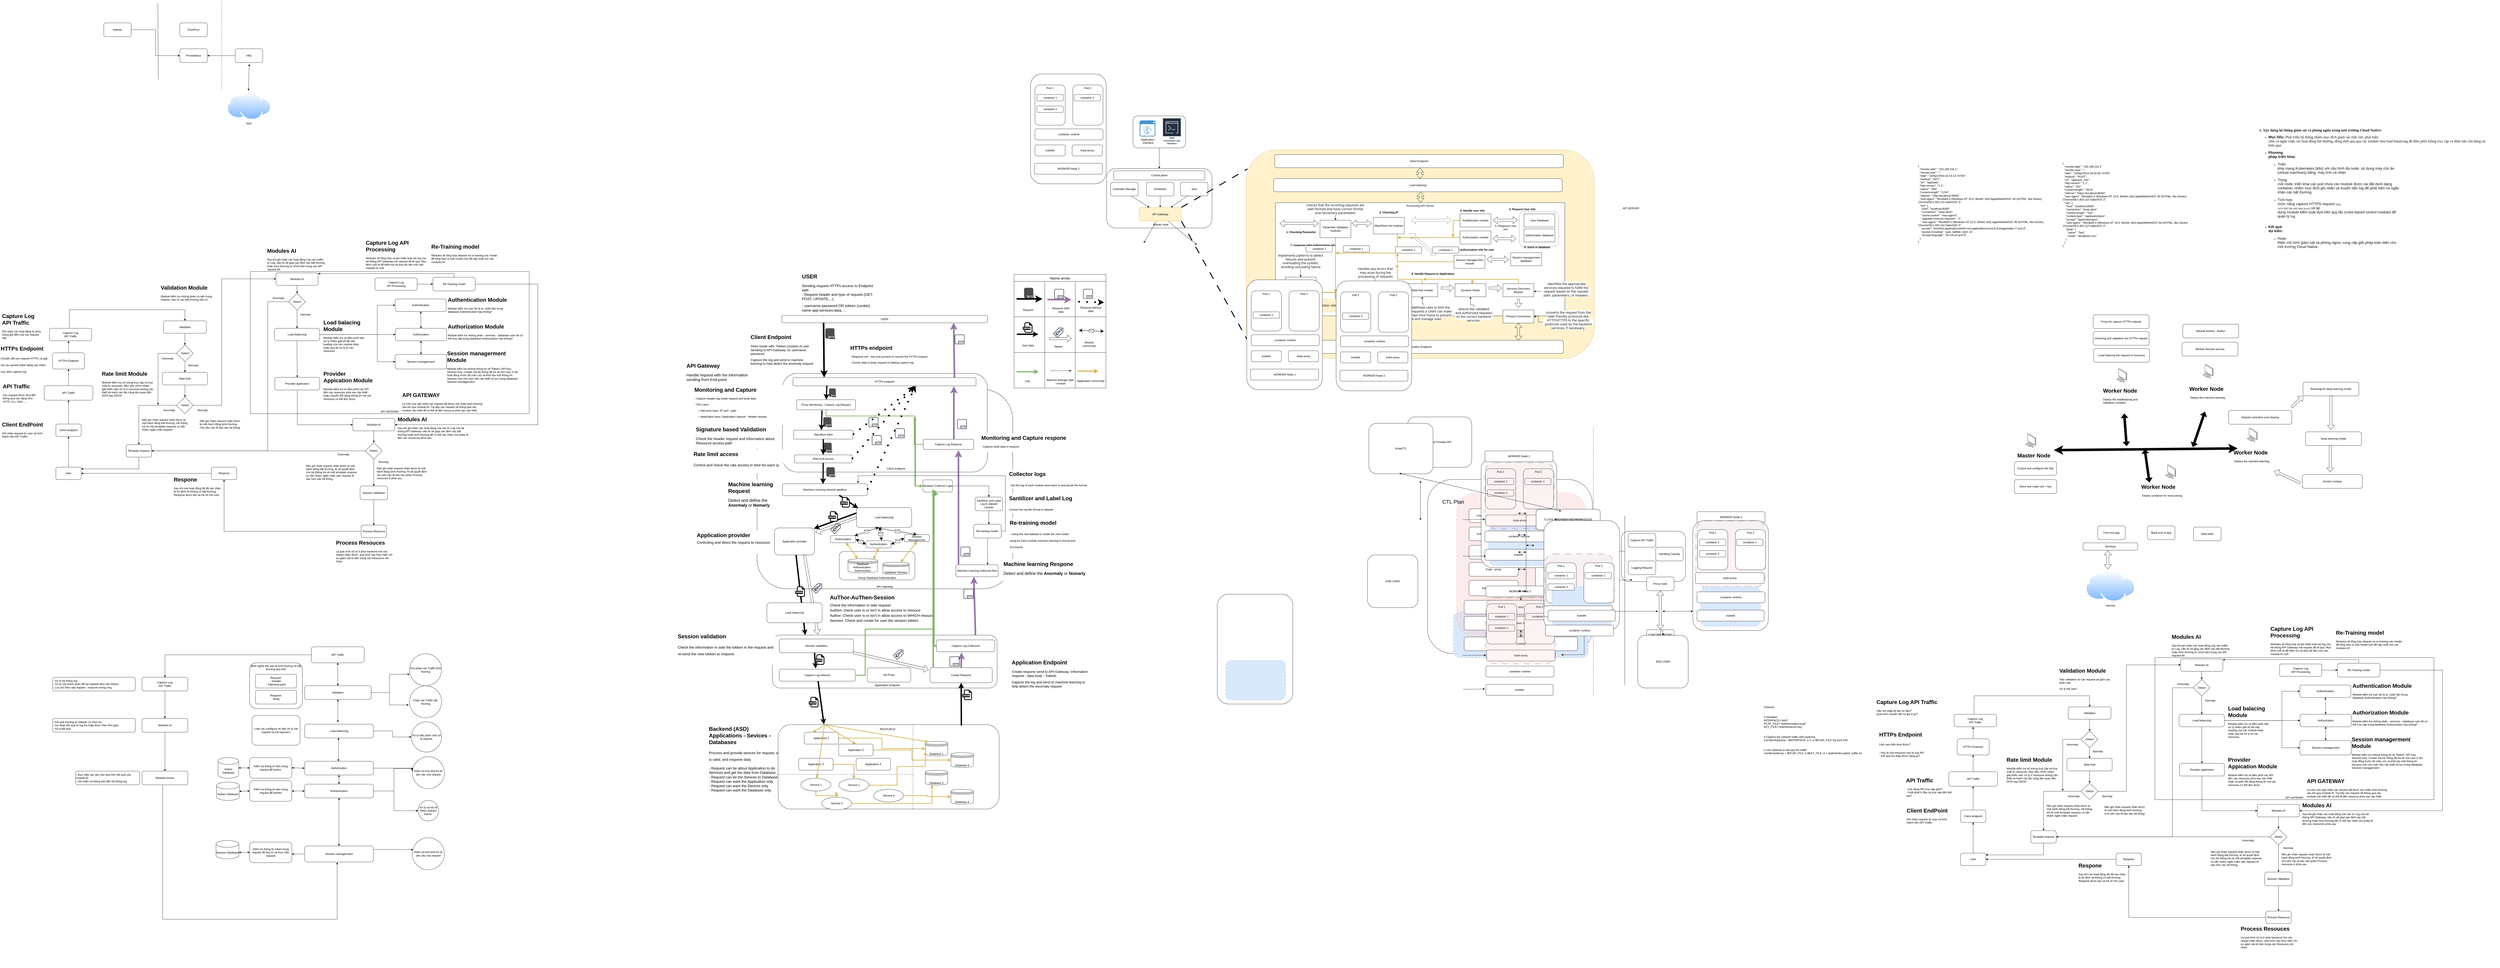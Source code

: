 <mxfile version="24.4.8" type="github">
  <diagram name="Page-1" id="UMn9NgwjwvaUy-2SpcIn">
    <mxGraphModel dx="6313" dy="1871" grid="0" gridSize="10" guides="1" tooltips="1" connect="1" arrows="1" fold="1" page="1" pageScale="1" pageWidth="827" pageHeight="1169" math="0" shadow="0">
      <root>
        <mxCell id="0" />
        <mxCell id="SCb9B_5f1ztIZIJHBHVb-7" value="Untitled Layer" style="" parent="0" />
        <mxCell id="SCb9B_5f1ztIZIJHBHVb-9" value="" style="rounded=1;whiteSpace=wrap;html=1;" parent="SCb9B_5f1ztIZIJHBHVb-7" vertex="1">
          <mxGeometry x="2558.25" y="1535" width="280" height="220" as="geometry" />
        </mxCell>
        <mxCell id="SCb9B_5f1ztIZIJHBHVb-10" value="" style="group" parent="SCb9B_5f1ztIZIJHBHVb-7" vertex="1" connectable="0">
          <mxGeometry x="311" y="-9" width="460" height="220" as="geometry" />
        </mxCell>
        <mxCell id="SCb9B_5f1ztIZIJHBHVb-11" value="" style="rounded=1;whiteSpace=wrap;html=1;" parent="SCb9B_5f1ztIZIJHBHVb-10" vertex="1">
          <mxGeometry y="-40" width="460" height="260" as="geometry" />
        </mxCell>
        <mxCell id="SCb9B_5f1ztIZIJHBHVb-12" value="Master node" style="text;html=1;strokeColor=none;fillColor=none;align=center;verticalAlign=middle;whiteSpace=wrap;rounded=0;" parent="SCb9B_5f1ztIZIJHBHVb-10" vertex="1">
          <mxGeometry x="174" y="190" width="125" height="30" as="geometry" />
        </mxCell>
        <mxCell id="SCb9B_5f1ztIZIJHBHVb-13" value="Controller Manager" style="rounded=1;whiteSpace=wrap;html=1;" parent="SCb9B_5f1ztIZIJHBHVb-10" vertex="1">
          <mxGeometry x="17.5" y="20" width="120" height="60" as="geometry" />
        </mxCell>
        <mxCell id="SCb9B_5f1ztIZIJHBHVb-14" value="Scheduler" style="rounded=1;whiteSpace=wrap;html=1;" parent="SCb9B_5f1ztIZIJHBHVb-10" vertex="1">
          <mxGeometry x="174" y="20" width="120" height="60" as="geometry" />
        </mxCell>
        <mxCell id="SCb9B_5f1ztIZIJHBHVb-15" value="etcd" style="rounded=1;whiteSpace=wrap;html=1;" parent="SCb9B_5f1ztIZIJHBHVb-10" vertex="1">
          <mxGeometry x="322.5" y="20" width="120" height="60" as="geometry" />
        </mxCell>
        <mxCell id="SCb9B_5f1ztIZIJHBHVb-16" value="API Gateway" style="rounded=1;whiteSpace=wrap;html=1;fillColor=#fff2cc;strokeColor=#d6b656;" parent="SCb9B_5f1ztIZIJHBHVb-10" vertex="1">
          <mxGeometry x="141.5" y="130" width="185" height="60" as="geometry" />
        </mxCell>
        <mxCell id="SCb9B_5f1ztIZIJHBHVb-17" value="" style="endArrow=classic;html=1;rounded=0;exitX=0.75;exitY=1;exitDx=0;exitDy=0;" parent="SCb9B_5f1ztIZIJHBHVb-10" source="SCb9B_5f1ztIZIJHBHVb-13" target="SCb9B_5f1ztIZIJHBHVb-16" edge="1">
          <mxGeometry width="50" height="50" relative="1" as="geometry">
            <mxPoint x="160" y="560" as="sourcePoint" />
            <mxPoint x="210" y="510" as="targetPoint" />
          </mxGeometry>
        </mxCell>
        <mxCell id="SCb9B_5f1ztIZIJHBHVb-18" value="" style="endArrow=classic;html=1;rounded=0;exitX=0.5;exitY=1;exitDx=0;exitDy=0;" parent="SCb9B_5f1ztIZIJHBHVb-10" source="SCb9B_5f1ztIZIJHBHVb-14" target="SCb9B_5f1ztIZIJHBHVb-16" edge="1">
          <mxGeometry width="50" height="50" relative="1" as="geometry">
            <mxPoint x="118" y="90" as="sourcePoint" />
            <mxPoint x="197" y="140" as="targetPoint" />
          </mxGeometry>
        </mxCell>
        <mxCell id="SCb9B_5f1ztIZIJHBHVb-19" value="" style="endArrow=classic;html=1;rounded=0;exitX=0.25;exitY=1;exitDx=0;exitDy=0;entryX=0.75;entryY=0;entryDx=0;entryDy=0;" parent="SCb9B_5f1ztIZIJHBHVb-10" source="SCb9B_5f1ztIZIJHBHVb-15" target="SCb9B_5f1ztIZIJHBHVb-16" edge="1">
          <mxGeometry width="50" height="50" relative="1" as="geometry">
            <mxPoint x="128" y="100" as="sourcePoint" />
            <mxPoint x="207" y="150" as="targetPoint" />
          </mxGeometry>
        </mxCell>
        <mxCell id="SCb9B_5f1ztIZIJHBHVb-42" value="Control plane" style="rounded=1;whiteSpace=wrap;html=1;" parent="SCb9B_5f1ztIZIJHBHVb-7" vertex="1">
          <mxGeometry x="341.75" y="-39" width="398.5" height="40" as="geometry" />
        </mxCell>
        <mxCell id="SCb9B_5f1ztIZIJHBHVb-43" value="" style="endArrow=classic;html=1;rounded=0;entryX=0.436;entryY=0.006;entryDx=0;entryDy=0;entryPerimeter=0;" parent="SCb9B_5f1ztIZIJHBHVb-7" source="SCb9B_5f1ztIZIJHBHVb-16" edge="1">
          <mxGeometry width="50" height="50" relative="1" as="geometry">
            <mxPoint x="674" y="81" as="sourcePoint" />
            <mxPoint x="704.88" y="283.88" as="targetPoint" />
            <Array as="points">
              <mxPoint x="651" y="241" />
            </Array>
          </mxGeometry>
        </mxCell>
        <mxCell id="SCb9B_5f1ztIZIJHBHVb-44" value="" style="endArrow=classic;html=1;rounded=0;" parent="SCb9B_5f1ztIZIJHBHVb-7" source="SCb9B_5f1ztIZIJHBHVb-16" edge="1">
          <mxGeometry width="50" height="50" relative="1" as="geometry">
            <mxPoint x="455" y="241" as="sourcePoint" />
            <mxPoint x="473.425" y="276" as="targetPoint" />
            <Array as="points" />
          </mxGeometry>
        </mxCell>
        <mxCell id="SCb9B_5f1ztIZIJHBHVb-45" value="" style="group" parent="SCb9B_5f1ztIZIJHBHVb-7" vertex="1" connectable="0">
          <mxGeometry x="426" y="-279" width="230" height="140" as="geometry" />
        </mxCell>
        <mxCell id="SCb9B_5f1ztIZIJHBHVb-46" value="" style="rounded=1;whiteSpace=wrap;html=1;" parent="SCb9B_5f1ztIZIJHBHVb-45" vertex="1">
          <mxGeometry width="230" height="140" as="geometry" />
        </mxCell>
        <mxCell id="SCb9B_5f1ztIZIJHBHVb-47" value="Application&lt;br&gt;&amp;nbsp;Interface" style="shadow=0;dashed=0;html=1;strokeColor=none;fillColor=#4495D1;labelPosition=center;verticalLabelPosition=bottom;verticalAlign=top;align=center;outlineConnect=0;shape=mxgraph.veeam.2d.web_ui;" parent="SCb9B_5f1ztIZIJHBHVb-45" vertex="1">
          <mxGeometry x="29" y="20" width="69" height="70" as="geometry" />
        </mxCell>
        <mxCell id="SCb9B_5f1ztIZIJHBHVb-48" value="AWS&#xa;Command Line Interface" style="sketch=0;outlineConnect=0;fontColor=#232F3E;gradientColor=none;strokeColor=#ffffff;fillColor=#232F3E;dashed=0;verticalLabelPosition=middle;verticalAlign=bottom;align=center;html=1;whiteSpace=wrap;fontSize=10;fontStyle=1;spacing=3;shape=mxgraph.aws4.productIcon;prIcon=mxgraph.aws4.command_line_interface;" parent="SCb9B_5f1ztIZIJHBHVb-45" vertex="1">
          <mxGeometry x="130" y="10" width="80" height="120" as="geometry" />
        </mxCell>
        <mxCell id="SCb9B_5f1ztIZIJHBHVb-49" style="edgeStyle=orthogonalEdgeStyle;rounded=0;orthogonalLoop=1;jettySize=auto;html=1;entryX=0.5;entryY=0;entryDx=0;entryDy=0;" parent="SCb9B_5f1ztIZIJHBHVb-7" source="SCb9B_5f1ztIZIJHBHVb-46" target="SCb9B_5f1ztIZIJHBHVb-11" edge="1">
          <mxGeometry relative="1" as="geometry" />
        </mxCell>
        <mxCell id="SCb9B_5f1ztIZIJHBHVb-50" value="" style="endArrow=none;html=1;rounded=0;entryX=0.004;entryY=0.091;entryDx=0;entryDy=0;entryPerimeter=0;exitX=1;exitY=0;exitDx=0;exitDy=0;dashed=1;dashPattern=8 8;strokeWidth=4;" parent="SCb9B_5f1ztIZIJHBHVb-7" source="SCb9B_5f1ztIZIJHBHVb-16" target="SCb9B_5f1ztIZIJHBHVb-53" edge="1">
          <mxGeometry width="50" height="50" relative="1" as="geometry">
            <mxPoint x="880" y="860" as="sourcePoint" />
            <mxPoint x="930" y="810" as="targetPoint" />
          </mxGeometry>
        </mxCell>
        <mxCell id="SCb9B_5f1ztIZIJHBHVb-51" value="" style="endArrow=none;html=1;rounded=0;entryX=0.014;entryY=0.943;entryDx=0;entryDy=0;entryPerimeter=0;exitX=1;exitY=1;exitDx=0;exitDy=0;dashed=1;dashPattern=8 8;strokeWidth=4;" parent="SCb9B_5f1ztIZIJHBHVb-7" source="SCb9B_5f1ztIZIJHBHVb-16" target="SCb9B_5f1ztIZIJHBHVb-53" edge="1">
          <mxGeometry width="50" height="50" relative="1" as="geometry">
            <mxPoint x="417" y="370" as="sourcePoint" />
            <mxPoint x="721.92" y="673.6" as="targetPoint" />
          </mxGeometry>
        </mxCell>
        <mxCell id="SCb9B_5f1ztIZIJHBHVb-52" value="API SERVER" style="text;html=1;strokeColor=none;fillColor=none;align=center;verticalAlign=middle;whiteSpace=wrap;rounded=0;" parent="SCb9B_5f1ztIZIJHBHVb-7" vertex="1">
          <mxGeometry x="2500" y="110" width="200" height="30" as="geometry" />
        </mxCell>
        <mxCell id="SCb9B_5f1ztIZIJHBHVb-53" value="" style="rounded=1;whiteSpace=wrap;html=1;fillColor=#fff2cc;strokeColor=#d6b656;" parent="SCb9B_5f1ztIZIJHBHVb-7" vertex="1">
          <mxGeometry x="920" y="-130" width="1520" height="910" as="geometry" />
        </mxCell>
        <mxCell id="SCb9B_5f1ztIZIJHBHVb-54" value="" style="group" parent="SCb9B_5f1ztIZIJHBHVb-7" vertex="1" connectable="0">
          <mxGeometry x="1040" y="-110" width="1710" height="1032" as="geometry" />
        </mxCell>
        <mxCell id="SCb9B_5f1ztIZIJHBHVb-55" value="" style="group" parent="SCb9B_5f1ztIZIJHBHVb-54" vertex="1" connectable="0">
          <mxGeometry width="1710.0" height="1032" as="geometry" />
        </mxCell>
        <mxCell id="SCb9B_5f1ztIZIJHBHVb-56" value="Processing API Server" style="rounded=0;whiteSpace=wrap;html=1;movable=1;resizable=1;rotatable=1;deletable=1;editable=1;locked=0;connectable=1;verticalAlign=top;" parent="SCb9B_5f1ztIZIJHBHVb-55" vertex="1">
          <mxGeometry x="7.876" y="210.314" width="1263.568" height="494.237" as="geometry" />
        </mxCell>
        <mxCell id="SCb9B_5f1ztIZIJHBHVb-57" value="6. Gen token and authorization info for user" style="text;html=1;strokeColor=none;fillColor=none;align=center;verticalAlign=middle;whiteSpace=wrap;rounded=0;fontStyle=1" parent="SCb9B_5f1ztIZIJHBHVb-55" vertex="1">
          <mxGeometry x="707.115" y="401.508" width="264.415" height="28.679" as="geometry" />
        </mxCell>
        <mxCell id="SCb9B_5f1ztIZIJHBHVb-58" style="edgeStyle=orthogonalEdgeStyle;rounded=0;orthogonalLoop=1;jettySize=auto;html=1;fillColor=#fff2cc;strokeColor=#d6b656;strokeWidth=3;" parent="SCb9B_5f1ztIZIJHBHVb-55" source="SCb9B_5f1ztIZIJHBHVb-59" edge="1">
          <mxGeometry relative="1" as="geometry">
            <mxPoint x="783.649" y="362.791" as="targetPoint" />
          </mxGeometry>
        </mxCell>
        <mxCell id="SCb9B_5f1ztIZIJHBHVb-59" value="Authetication module" style="rounded=0;whiteSpace=wrap;html=1;" parent="SCb9B_5f1ztIZIJHBHVb-55" vertex="1">
          <mxGeometry x="813.691" y="259.068" width="135.021" height="57.358" as="geometry" />
        </mxCell>
        <mxCell id="SCb9B_5f1ztIZIJHBHVb-60" value="User Database" style="rounded=0;whiteSpace=wrap;html=1;" parent="SCb9B_5f1ztIZIJHBHVb-55" vertex="1">
          <mxGeometry x="1093.071" y="259.068" width="135.021" height="57.358" as="geometry" />
        </mxCell>
        <mxCell id="SCb9B_5f1ztIZIJHBHVb-61" style="edgeStyle=orthogonalEdgeStyle;rounded=0;orthogonalLoop=1;jettySize=auto;html=1;fillColor=#fff2cc;strokeColor=#d6b656;strokeWidth=3;" parent="SCb9B_5f1ztIZIJHBHVb-55" source="SCb9B_5f1ztIZIJHBHVb-62" edge="1">
          <mxGeometry relative="1" as="geometry">
            <mxPoint x="540.083" y="362.791" as="targetPoint" />
          </mxGeometry>
        </mxCell>
        <mxCell id="SCb9B_5f1ztIZIJHBHVb-62" value="Authorization module" style="rounded=0;whiteSpace=wrap;html=1;" parent="SCb9B_5f1ztIZIJHBHVb-55" vertex="1">
          <mxGeometry x="813.691" y="333.634" width="135.021" height="57.358" as="geometry" />
        </mxCell>
        <mxCell id="SCb9B_5f1ztIZIJHBHVb-63" value="3. Handle user info" style="text;html=1;strokeColor=none;fillColor=none;align=center;verticalAlign=middle;whiteSpace=wrap;rounded=0;fontStyle=1" parent="SCb9B_5f1ztIZIJHBHVb-55" vertex="1">
          <mxGeometry x="792.065" y="230.389" width="151.898" height="28.679" as="geometry" />
        </mxCell>
        <mxCell id="SCb9B_5f1ztIZIJHBHVb-64" value="" style="shape=flexArrow;endArrow=classic;html=1;rounded=0;startArrow=block;" parent="SCb9B_5f1ztIZIJHBHVb-55" edge="1">
          <mxGeometry width="50" height="50" relative="1" as="geometry">
            <mxPoint x="1058.416" y="367.571" as="sourcePoint" />
            <mxPoint x="957.15" y="367.093" as="targetPoint" />
          </mxGeometry>
        </mxCell>
        <mxCell id="SCb9B_5f1ztIZIJHBHVb-65" value="6. Store in database" style="text;html=1;strokeColor=none;fillColor=none;align=center;verticalAlign=middle;whiteSpace=wrap;rounded=0;fontStyle=1" parent="SCb9B_5f1ztIZIJHBHVb-55" vertex="1">
          <mxGeometry x="1074.54" y="390.992" width="151.898" height="28.679" as="geometry" />
        </mxCell>
        <mxCell id="SCb9B_5f1ztIZIJHBHVb-66" value="5. Response user info" style="text;html=1;strokeColor=none;fillColor=none;align=center;verticalAlign=middle;whiteSpace=wrap;rounded=0;" parent="SCb9B_5f1ztIZIJHBHVb-55" vertex="1">
          <mxGeometry x="954.056" y="304.955" width="118.143" height="28.679" as="geometry" />
        </mxCell>
        <mxCell id="SCb9B_5f1ztIZIJHBHVb-67" value="7. response toke authorization info&amp;nbsp;&amp;nbsp;" style="text;html=1;strokeColor=none;fillColor=none;align=center;verticalAlign=middle;whiteSpace=wrap;rounded=0;fontStyle=1" parent="SCb9B_5f1ztIZIJHBHVb-55" vertex="1">
          <mxGeometry x="4.894" y="381.911" width="341.265" height="28.679" as="geometry" />
        </mxCell>
        <mxCell id="SCb9B_5f1ztIZIJHBHVb-68" value="" style="shape=flexArrow;endArrow=classic;html=1;rounded=0;startArrow=block;" parent="SCb9B_5f1ztIZIJHBHVb-55" edge="1">
          <mxGeometry width="50" height="50" relative="1" as="geometry">
            <mxPoint x="27.004" y="300.653" as="sourcePoint" />
            <mxPoint x="195.78" y="300.653" as="targetPoint" />
          </mxGeometry>
        </mxCell>
        <mxCell id="SCb9B_5f1ztIZIJHBHVb-69" style="edgeStyle=orthogonalEdgeStyle;rounded=0;orthogonalLoop=1;jettySize=auto;html=1;fillColor=#fff2cc;strokeColor=#d6b656;strokeWidth=3;" parent="SCb9B_5f1ztIZIJHBHVb-55" source="SCb9B_5f1ztIZIJHBHVb-70" edge="1">
          <mxGeometry relative="1" as="geometry">
            <mxPoint x="540.083" y="430.187" as="targetPoint" />
          </mxGeometry>
        </mxCell>
        <mxCell id="SCb9B_5f1ztIZIJHBHVb-70" value="Session managerment module" style="rounded=0;whiteSpace=wrap;html=1;" parent="SCb9B_5f1ztIZIJHBHVb-55" vertex="1">
          <mxGeometry x="787.621" y="439.747" width="135.021" height="57.358" as="geometry" />
        </mxCell>
        <mxCell id="SCb9B_5f1ztIZIJHBHVb-71" value="Session managerment database" style="rounded=0;whiteSpace=wrap;html=1;" parent="SCb9B_5f1ztIZIJHBHVb-55" vertex="1">
          <mxGeometry x="1035.159" y="428.753" width="135.021" height="57.358" as="geometry" />
        </mxCell>
        <mxCell id="SCb9B_5f1ztIZIJHBHVb-72" value="" style="shape=flexArrow;endArrow=classic;html=1;rounded=0;startArrow=block;" parent="SCb9B_5f1ztIZIJHBHVb-55" edge="1">
          <mxGeometry width="50" height="50" relative="1" as="geometry">
            <mxPoint x="958.05" y="287.747" as="sourcePoint" />
            <mxPoint x="1064.942" y="286.313" as="targetPoint" />
          </mxGeometry>
        </mxCell>
        <mxCell id="SCb9B_5f1ztIZIJHBHVb-73" value="" style="shape=flexArrow;endArrow=classic;html=1;rounded=0;startArrow=block;" parent="SCb9B_5f1ztIZIJHBHVb-55" edge="1">
          <mxGeometry width="50" height="50" relative="1" as="geometry">
            <mxPoint x="930.517" y="457.738" as="sourcePoint" />
            <mxPoint x="1027.282" y="458.216" as="targetPoint" />
          </mxGeometry>
        </mxCell>
        <mxCell id="SCb9B_5f1ztIZIJHBHVb-74" value="Authorization database" style="rounded=0;whiteSpace=wrap;html=1;" parent="SCb9B_5f1ztIZIJHBHVb-55" vertex="1">
          <mxGeometry x="1093.071" y="324.552" width="135.021" height="57.358" as="geometry" />
        </mxCell>
        <mxCell id="SCb9B_5f1ztIZIJHBHVb-75" style="edgeStyle=orthogonalEdgeStyle;rounded=0;orthogonalLoop=1;jettySize=auto;html=1;fillColor=#fff2cc;strokeColor=#d6b656;strokeWidth=3;" parent="SCb9B_5f1ztIZIJHBHVb-55" source="SCb9B_5f1ztIZIJHBHVb-76" edge="1">
          <mxGeometry relative="1" as="geometry">
            <mxPoint x="270.041" y="602.262" as="targetPoint" />
          </mxGeometry>
        </mxCell>
        <mxCell id="SCb9B_5f1ztIZIJHBHVb-76" value="Parameter Validation modules" style="rounded=0;whiteSpace=wrap;html=1;" parent="SCb9B_5f1ztIZIJHBHVb-55" vertex="1">
          <mxGeometry x="202.531" y="286.791" width="135.021" height="76.478" as="geometry" />
        </mxCell>
        <mxCell id="SCb9B_5f1ztIZIJHBHVb-77" style="edgeStyle=orthogonalEdgeStyle;rounded=0;orthogonalLoop=1;jettySize=auto;html=1;fillColor=#fff2cc;strokeColor=#d6b656;strokeWidth=3;" parent="SCb9B_5f1ztIZIJHBHVb-55" source="SCb9B_5f1ztIZIJHBHVb-78" edge="1">
          <mxGeometry relative="1" as="geometry">
            <mxPoint x="270.041" y="430.187" as="targetPoint" />
            <Array as="points">
              <mxPoint x="540.083" y="430.187" />
            </Array>
          </mxGeometry>
        </mxCell>
        <mxCell id="SCb9B_5f1ztIZIJHBHVb-78" value="Allow/Deny list modules" style="rounded=0;whiteSpace=wrap;html=1;" parent="SCb9B_5f1ztIZIJHBHVb-55" vertex="1">
          <mxGeometry x="435.104" y="274.364" width="135.021" height="72.654" as="geometry" />
        </mxCell>
        <mxCell id="SCb9B_5f1ztIZIJHBHVb-79" value="" style="shape=flexArrow;endArrow=classic;html=1;rounded=0;startArrow=block;" parent="SCb9B_5f1ztIZIJHBHVb-55" edge="1">
          <mxGeometry width="50" height="50" relative="1" as="geometry">
            <mxPoint x="342.052" y="300.653" as="sourcePoint" />
            <mxPoint x="427.565" y="301.131" as="targetPoint" />
          </mxGeometry>
        </mxCell>
        <mxCell id="SCb9B_5f1ztIZIJHBHVb-80" value="" style="rounded=1;whiteSpace=wrap;html=1;fillColor=none;dashed=1;" parent="SCb9B_5f1ztIZIJHBHVb-55" vertex="1">
          <mxGeometry x="1072.199" y="248.075" width="172.77" height="152.955" as="geometry" />
        </mxCell>
        <mxCell id="SCb9B_5f1ztIZIJHBHVb-81" style="edgeStyle=orthogonalEdgeStyle;rounded=0;orthogonalLoop=1;jettySize=auto;html=1;fillColor=#fff2cc;strokeColor=#d6b656;strokeWidth=3;" parent="SCb9B_5f1ztIZIJHBHVb-55" source="SCb9B_5f1ztIZIJHBHVb-82" edge="1">
          <mxGeometry relative="1" as="geometry">
            <mxPoint x="540.083" y="477.986" as="targetPoint" />
            <Array as="points">
              <mxPoint x="649.224" y="544.904" />
            </Array>
          </mxGeometry>
        </mxCell>
        <mxCell id="SCb9B_5f1ztIZIJHBHVb-82" value="Rate limit module" style="rounded=0;whiteSpace=wrap;html=1;" parent="SCb9B_5f1ztIZIJHBHVb-55" vertex="1">
          <mxGeometry x="581.714" y="564.023" width="135.021" height="57.358" as="geometry" />
        </mxCell>
        <mxCell id="SCb9B_5f1ztIZIJHBHVb-83" style="edgeStyle=orthogonalEdgeStyle;rounded=0;orthogonalLoop=1;jettySize=auto;html=1;fillColor=#fff2cc;strokeColor=#d6b656;strokeWidth=3;" parent="SCb9B_5f1ztIZIJHBHVb-55" source="SCb9B_5f1ztIZIJHBHVb-84" edge="1">
          <mxGeometry relative="1" as="geometry">
            <mxPoint x="867.508" y="544.904" as="targetPoint" />
            <Array as="points">
              <mxPoint x="867.508" y="554.463" />
              <mxPoint x="867.508" y="554.463" />
            </Array>
          </mxGeometry>
        </mxCell>
        <mxCell id="SCb9B_5f1ztIZIJHBHVb-84" value="Dynamic Route" style="rounded=0;whiteSpace=wrap;html=1;" parent="SCb9B_5f1ztIZIJHBHVb-55" vertex="1">
          <mxGeometry x="792.065" y="564.023" width="135.021" height="57.358" as="geometry" />
        </mxCell>
        <mxCell id="SCb9B_5f1ztIZIJHBHVb-85" value="Protocol Conversion" style="rounded=0;whiteSpace=wrap;html=1;" parent="SCb9B_5f1ztIZIJHBHVb-55" vertex="1">
          <mxGeometry x="1001.403" y="678.74" width="135.021" height="57.358" as="geometry" />
        </mxCell>
        <mxCell id="SCb9B_5f1ztIZIJHBHVb-86" style="edgeStyle=orthogonalEdgeStyle;rounded=0;orthogonalLoop=1;jettySize=auto;html=1;fillColor=#fff2cc;strokeColor=#d6b656;strokeWidth=3;" parent="SCb9B_5f1ztIZIJHBHVb-55" source="SCb9B_5f1ztIZIJHBHVb-87" edge="1">
          <mxGeometry relative="1" as="geometry">
            <mxPoint x="652.6" y="544.904" as="targetPoint" />
            <Array as="points">
              <mxPoint x="1068.914" y="544.904" />
            </Array>
          </mxGeometry>
        </mxCell>
        <mxCell id="SCb9B_5f1ztIZIJHBHVb-87" value="Services Discovery Module" style="rounded=0;whiteSpace=wrap;html=1;" parent="SCb9B_5f1ztIZIJHBHVb-55" vertex="1">
          <mxGeometry x="1001.403" y="564.023" width="135.021" height="57.358" as="geometry" />
        </mxCell>
        <mxCell id="SCb9B_5f1ztIZIJHBHVb-88" value="2. Checking IP" style="text;html=1;strokeColor=none;fillColor=none;align=center;verticalAlign=middle;whiteSpace=wrap;rounded=0;fontStyle=1" parent="SCb9B_5f1ztIZIJHBHVb-55" vertex="1">
          <mxGeometry x="426.665" y="238.993" width="151.898" height="28.679" as="geometry" />
        </mxCell>
        <mxCell id="SCb9B_5f1ztIZIJHBHVb-89" value="1. Checking Parameter" style="text;html=1;strokeColor=none;fillColor=none;align=center;verticalAlign=middle;whiteSpace=wrap;rounded=0;fontStyle=1" parent="SCb9B_5f1ztIZIJHBHVb-55" vertex="1">
          <mxGeometry x="43.882" y="324.552" width="151.898" height="28.679" as="geometry" />
        </mxCell>
        <mxCell id="SCb9B_5f1ztIZIJHBHVb-90" value="4. Request User Info" style="text;html=1;strokeColor=none;fillColor=none;align=center;verticalAlign=middle;whiteSpace=wrap;rounded=0;fontStyle=1" parent="SCb9B_5f1ztIZIJHBHVb-55" vertex="1">
          <mxGeometry x="993.921" y="224.653" width="183.741" height="28.679" as="geometry" />
        </mxCell>
        <mxCell id="SCb9B_5f1ztIZIJHBHVb-91" value="" style="shape=flexArrow;endArrow=classic;html=1;rounded=0;" parent="SCb9B_5f1ztIZIJHBHVb-55" edge="1">
          <mxGeometry width="50" height="50" relative="1" as="geometry">
            <mxPoint x="731.362" y="583.143" as="sourcePoint" />
            <mxPoint x="787.621" y="583.143" as="targetPoint" />
          </mxGeometry>
        </mxCell>
        <mxCell id="SCb9B_5f1ztIZIJHBHVb-92" value="" style="shape=flexArrow;endArrow=classic;html=1;rounded=0;" parent="SCb9B_5f1ztIZIJHBHVb-55" edge="1">
          <mxGeometry width="50" height="50" relative="1" as="geometry">
            <mxPoint x="940.081" y="583.143" as="sourcePoint" />
            <mxPoint x="996.34" y="583.143" as="targetPoint" />
          </mxGeometry>
        </mxCell>
        <mxCell id="SCb9B_5f1ztIZIJHBHVb-93" value="" style="shape=flexArrow;endArrow=classic;html=1;rounded=0;" parent="SCb9B_5f1ztIZIJHBHVb-55" edge="1">
          <mxGeometry width="50" height="50" relative="1" as="geometry">
            <mxPoint x="1068.914" y="630.941" as="sourcePoint" />
            <mxPoint x="1068.914" y="669.18" as="targetPoint" />
          </mxGeometry>
        </mxCell>
        <mxCell id="SCb9B_5f1ztIZIJHBHVb-94" value="Circuit Break" style="rounded=0;whiteSpace=wrap;html=1;" parent="SCb9B_5f1ztIZIJHBHVb-55" vertex="1">
          <mxGeometry x="50.633" y="535.344" width="135.021" height="57.358" as="geometry" />
        </mxCell>
        <mxCell id="SCb9B_5f1ztIZIJHBHVb-95" value="SIEM / IDR-XDR System" style="rounded=0;whiteSpace=wrap;html=1;dashed=1;dashPattern=8 8;fillColor=#fff2cc;strokeColor=#d6b656;" parent="SCb9B_5f1ztIZIJHBHVb-55" vertex="1">
          <mxGeometry x="210.97" y="630.941" width="135.021" height="57.358" as="geometry" />
        </mxCell>
        <mxCell id="SCb9B_5f1ztIZIJHBHVb-96" value="Cache" style="rounded=0;whiteSpace=wrap;html=1;" parent="SCb9B_5f1ztIZIJHBHVb-55" vertex="1">
          <mxGeometry x="375.751" y="630.941" width="135.021" height="57.358" as="geometry" />
        </mxCell>
        <mxCell id="SCb9B_5f1ztIZIJHBHVb-97" value="Logging and monitoring" style="rounded=0;whiteSpace=wrap;html=1;fillColor=#fff2cc;strokeColor=#d6b656;" parent="SCb9B_5f1ztIZIJHBHVb-55" vertex="1">
          <mxGeometry x="50.633" y="630.941" width="135.021" height="57.358" as="geometry" />
        </mxCell>
        <mxCell id="SCb9B_5f1ztIZIJHBHVb-98" value="Error handling" style="rounded=0;whiteSpace=wrap;html=1;" parent="SCb9B_5f1ztIZIJHBHVb-55" vertex="1">
          <mxGeometry x="375.751" y="564.023" width="135.021" height="57.358" as="geometry" />
        </mxCell>
        <mxCell id="SCb9B_5f1ztIZIJHBHVb-99" style="edgeStyle=orthogonalEdgeStyle;rounded=0;orthogonalLoop=1;jettySize=auto;html=1;" parent="SCb9B_5f1ztIZIJHBHVb-55" source="SCb9B_5f1ztIZIJHBHVb-100" target="SCb9B_5f1ztIZIJHBHVb-82" edge="1">
          <mxGeometry relative="1" as="geometry" />
        </mxCell>
        <mxCell id="SCb9B_5f1ztIZIJHBHVb-100" value="&lt;span style=&quot;color: rgba(0, 0, 0, 0.9); font-family: -apple-system, system-ui, BlinkMacSystemFont, &amp;quot;Segoe UI&amp;quot;, Roboto, &amp;quot;Helvetica Neue&amp;quot;, &amp;quot;Fira Sans&amp;quot;, Ubuntu, Oxygen, &amp;quot;Oxygen Sans&amp;quot;, Cantarell, &amp;quot;Droid Sans&amp;quot;, &amp;quot;Apple Color Emoji&amp;quot;, &amp;quot;Segoe UI Emoji&amp;quot;, &amp;quot;Segoe UI Emoji&amp;quot;, &amp;quot;Segoe UI Symbol&amp;quot;, &amp;quot;Lucida Grande&amp;quot;, Helvetica, Arial, sans-serif; font-size: 14px; font-style: normal; font-variant-ligatures: normal; font-variant-caps: normal; font-weight: 400; letter-spacing: normal; orphans: 2; text-align: start; text-indent: 0px; text-transform: none; widows: 2; word-spacing: 0px; -webkit-text-stroke-width: 0px; background-color: rgb(255, 255, 255); text-decoration-thickness: initial; text-decoration-style: initial; text-decoration-color: initial; float: none; display: inline !important;&quot;&gt;applies predefined rules to limit the number of requests a client can make within a certain time frame to prevent abuse and manage load.&lt;/span&gt;" style="text;html=1;strokeColor=none;fillColor=default;align=center;verticalAlign=middle;whiteSpace=wrap;rounded=0;" parent="SCb9B_5f1ztIZIJHBHVb-55" vertex="1">
          <mxGeometry x="526.018" y="678.74" width="254.345" height="28.679" as="geometry" />
        </mxCell>
        <mxCell id="SCb9B_5f1ztIZIJHBHVb-101" value="" style="edgeStyle=orthogonalEdgeStyle;rounded=0;orthogonalLoop=1;jettySize=auto;html=1;" parent="SCb9B_5f1ztIZIJHBHVb-55" source="SCb9B_5f1ztIZIJHBHVb-102" target="SCb9B_5f1ztIZIJHBHVb-84" edge="1">
          <mxGeometry relative="1" as="geometry" />
        </mxCell>
        <mxCell id="SCb9B_5f1ztIZIJHBHVb-102" value="&#xa;&lt;span style=&quot;color: rgba(0, 0, 0, 0.9); font-family: -apple-system, system-ui, BlinkMacSystemFont, &amp;quot;Segoe UI&amp;quot;, Roboto, &amp;quot;Helvetica Neue&amp;quot;, &amp;quot;Fira Sans&amp;quot;, Ubuntu, Oxygen, &amp;quot;Oxygen Sans&amp;quot;, Cantarell, &amp;quot;Droid Sans&amp;quot;, &amp;quot;Apple Color Emoji&amp;quot;, &amp;quot;Segoe UI Emoji&amp;quot;, &amp;quot;Segoe UI Emoji&amp;quot;, &amp;quot;Segoe UI Symbol&amp;quot;, &amp;quot;Lucida Grande&amp;quot;, Helvetica, Arial, sans-serif; font-size: 14px; font-style: normal; font-variant-ligatures: normal; font-variant-caps: normal; font-weight: 400; letter-spacing: normal; orphans: 2; text-align: start; text-indent: 0px; text-transform: none; widows: 2; word-spacing: 0px; -webkit-text-stroke-width: 0px; background-color: rgb(255, 255, 255); text-decoration-thickness: initial; text-decoration-style: initial; text-decoration-color: initial; float: none; display: inline !important;&quot;&gt;directs the validated and authorized requests to the correct backend services.&lt;/span&gt;&lt;span style=&quot;box-sizing: inherit; margin: var(--artdeco-reset-base-margin-zero); padding: var(--artdeco-reset-base-padding-zero); border: var(--artdeco-reset-base-border-zero); font-size: 14px; vertical-align: var(--artdeco-reset-base-vertical-align-baseline); background-color: rgb(255, 255, 255); outline: var(--artdeco-reset-base-outline-zero); color: rgba(0, 0, 0, 0.9); font-family: -apple-system, system-ui, BlinkMacSystemFont, &amp;quot;Segoe UI&amp;quot;, Roboto, &amp;quot;Helvetica Neue&amp;quot;, &amp;quot;Fira Sans&amp;quot;, Ubuntu, Oxygen, &amp;quot;Oxygen Sans&amp;quot;, Cantarell, &amp;quot;Droid Sans&amp;quot;, &amp;quot;Apple Color Emoji&amp;quot;, &amp;quot;Segoe UI Emoji&amp;quot;, &amp;quot;Segoe UI Emoji&amp;quot;, &amp;quot;Segoe UI Symbol&amp;quot;, &amp;quot;Lucida Grande&amp;quot;, Helvetica, Arial, sans-serif; font-style: normal; font-variant-ligatures: normal; font-variant-caps: normal; font-weight: 400; letter-spacing: normal; orphans: 2; text-align: start; text-indent: 0px; text-transform: none; widows: 2; word-spacing: 0px; -webkit-text-stroke-width: 0px; text-decoration-thickness: initial; text-decoration-style: initial; text-decoration-color: initial; line-height: inherit !important;&quot; class=&quot;white-space-pre&quot;&gt; &lt;/span&gt;&#xa;&#xa;" style="text;html=1;strokeColor=none;fillColor=default;align=center;verticalAlign=middle;whiteSpace=wrap;rounded=0;" parent="SCb9B_5f1ztIZIJHBHVb-55" vertex="1">
          <mxGeometry x="792.065" y="693.079" width="164.331" height="28.679" as="geometry" />
        </mxCell>
        <mxCell id="SCb9B_5f1ztIZIJHBHVb-103" style="edgeStyle=orthogonalEdgeStyle;rounded=0;orthogonalLoop=1;jettySize=auto;html=1;" parent="SCb9B_5f1ztIZIJHBHVb-55" source="SCb9B_5f1ztIZIJHBHVb-126" edge="1">
          <mxGeometry relative="1" as="geometry">
            <mxPoint x="1136.424" y="597.482" as="targetPoint" />
          </mxGeometry>
        </mxCell>
        <mxCell id="SCb9B_5f1ztIZIJHBHVb-104" style="edgeStyle=orthogonalEdgeStyle;rounded=0;orthogonalLoop=1;jettySize=auto;html=1;" parent="SCb9B_5f1ztIZIJHBHVb-55" source="SCb9B_5f1ztIZIJHBHVb-105" target="SCb9B_5f1ztIZIJHBHVb-94" edge="1">
          <mxGeometry relative="1" as="geometry" />
        </mxCell>
        <mxCell id="SCb9B_5f1ztIZIJHBHVb-105" value="&#xa;&lt;span style=&quot;color: rgba(0, 0, 0, 0.9); font-family: -apple-system, system-ui, BlinkMacSystemFont, &amp;quot;Segoe UI&amp;quot;, Roboto, &amp;quot;Helvetica Neue&amp;quot;, &amp;quot;Fira Sans&amp;quot;, Ubuntu, Oxygen, &amp;quot;Oxygen Sans&amp;quot;, Cantarell, &amp;quot;Droid Sans&amp;quot;, &amp;quot;Apple Color Emoji&amp;quot;, &amp;quot;Segoe UI Emoji&amp;quot;, &amp;quot;Segoe UI Emoji&amp;quot;, &amp;quot;Segoe UI Symbol&amp;quot;, &amp;quot;Lucida Grande&amp;quot;, Helvetica, Arial, sans-serif; font-size: 14px; font-style: normal; font-variant-ligatures: normal; font-variant-caps: normal; font-weight: 400; letter-spacing: normal; orphans: 2; text-align: start; text-indent: 0px; text-transform: none; widows: 2; word-spacing: 0px; -webkit-text-stroke-width: 0px; background-color: rgb(255, 255, 255); text-decoration-thickness: initial; text-decoration-style: initial; text-decoration-color: initial; float: none; display: inline !important;&quot;&gt;implements patterns to detect failures and prevent overloading the system, avoiding cascading failure&lt;/span&gt;&#xa;&#xa;" style="text;html=1;strokeColor=none;fillColor=default;align=center;verticalAlign=middle;whiteSpace=wrap;rounded=0;" parent="SCb9B_5f1ztIZIJHBHVb-55" vertex="1">
          <mxGeometry x="14.008" y="458.866" width="208.157" height="28.679" as="geometry" />
        </mxCell>
        <mxCell id="SCb9B_5f1ztIZIJHBHVb-106" style="edgeStyle=orthogonalEdgeStyle;rounded=0;orthogonalLoop=1;jettySize=auto;html=1;" parent="SCb9B_5f1ztIZIJHBHVb-55" source="SCb9B_5f1ztIZIJHBHVb-107" edge="1">
          <mxGeometry relative="1" as="geometry">
            <mxPoint x="455.132" y="688.299" as="targetPoint" />
          </mxGeometry>
        </mxCell>
        <mxCell id="SCb9B_5f1ztIZIJHBHVb-107" value="&#xa;&lt;span style=&quot;color: rgba(0, 0, 0, 0.9); font-family: -apple-system, system-ui, BlinkMacSystemFont, &amp;quot;Segoe UI&amp;quot;, Roboto, &amp;quot;Helvetica Neue&amp;quot;, &amp;quot;Fira Sans&amp;quot;, Ubuntu, Oxygen, &amp;quot;Oxygen Sans&amp;quot;, Cantarell, &amp;quot;Droid Sans&amp;quot;, &amp;quot;Apple Color Emoji&amp;quot;, &amp;quot;Segoe UI Emoji&amp;quot;, &amp;quot;Segoe UI Emoji&amp;quot;, &amp;quot;Segoe UI Symbol&amp;quot;, &amp;quot;Lucida Grande&amp;quot;, Helvetica, Arial, sans-serif; font-size: 14px; font-style: normal; font-variant-ligatures: normal; font-variant-caps: normal; font-weight: 400; letter-spacing: normal; orphans: 2; text-align: start; text-indent: 0px; text-transform: none; widows: 2; word-spacing: 0px; -webkit-text-stroke-width: 0px; background-color: rgb(255, 255, 255); text-decoration-thickness: initial; text-decoration-style: initial; text-decoration-color: initial; float: none; display: inline !important;&quot;&gt;stores responses to common requests, reducing the number of calls to the backend services.&lt;/span&gt;&#xa;&#xa;" style="text;html=1;strokeColor=none;fillColor=none;align=center;verticalAlign=middle;whiteSpace=wrap;rounded=0;" parent="SCb9B_5f1ztIZIJHBHVb-55" vertex="1">
          <mxGeometry x="333.614" y="755.217" width="243.037" height="28.679" as="geometry" />
        </mxCell>
        <mxCell id="SCb9B_5f1ztIZIJHBHVb-108" value="" style="edgeStyle=orthogonalEdgeStyle;rounded=0;orthogonalLoop=1;jettySize=auto;html=1;" parent="SCb9B_5f1ztIZIJHBHVb-55" source="SCb9B_5f1ztIZIJHBHVb-109" target="SCb9B_5f1ztIZIJHBHVb-98" edge="1">
          <mxGeometry relative="1" as="geometry" />
        </mxCell>
        <mxCell id="SCb9B_5f1ztIZIJHBHVb-109" value="&#xa;&lt;span style=&quot;color: rgba(0, 0, 0, 0.9); font-family: -apple-system, system-ui, BlinkMacSystemFont, &amp;quot;Segoe UI&amp;quot;, Roboto, &amp;quot;Helvetica Neue&amp;quot;, &amp;quot;Fira Sans&amp;quot;, Ubuntu, Oxygen, &amp;quot;Oxygen Sans&amp;quot;, Cantarell, &amp;quot;Droid Sans&amp;quot;, &amp;quot;Apple Color Emoji&amp;quot;, &amp;quot;Segoe UI Emoji&amp;quot;, &amp;quot;Segoe UI Emoji&amp;quot;, &amp;quot;Segoe UI Symbol&amp;quot;, &amp;quot;Lucida Grande&amp;quot;, Helvetica, Arial, sans-serif; font-size: 14px; font-style: normal; font-variant-ligatures: normal; font-variant-caps: normal; font-weight: 400; letter-spacing: normal; orphans: 2; text-align: start; text-indent: 0px; text-transform: none; widows: 2; word-spacing: 0px; -webkit-text-stroke-width: 0px; background-color: rgb(255, 255, 255); text-decoration-thickness: initial; text-decoration-style: initial; text-decoration-color: initial; float: none; display: inline !important;&quot;&gt;handles any errors that may arise during the processing of requests&lt;/span&gt;&#xa;&#xa;" style="text;html=1;strokeColor=none;fillColor=default;align=center;verticalAlign=middle;whiteSpace=wrap;rounded=0;" parent="SCb9B_5f1ztIZIJHBHVb-55" vertex="1">
          <mxGeometry x="355.554" y="506.665" width="176.708" height="32.503" as="geometry" />
        </mxCell>
        <mxCell id="SCb9B_5f1ztIZIJHBHVb-110" value="" style="edgeStyle=orthogonalEdgeStyle;rounded=0;orthogonalLoop=1;jettySize=auto;html=1;" parent="SCb9B_5f1ztIZIJHBHVb-55" source="SCb9B_5f1ztIZIJHBHVb-111" target="SCb9B_5f1ztIZIJHBHVb-76" edge="1">
          <mxGeometry relative="1" as="geometry" />
        </mxCell>
        <mxCell id="SCb9B_5f1ztIZIJHBHVb-111" value="&#xa;&lt;span style=&quot;color: rgba(0, 0, 0, 0.9); font-family: -apple-system, system-ui, BlinkMacSystemFont, &amp;quot;Segoe UI&amp;quot;, Roboto, &amp;quot;Helvetica Neue&amp;quot;, &amp;quot;Fira Sans&amp;quot;, Ubuntu, Oxygen, &amp;quot;Oxygen Sans&amp;quot;, Cantarell, &amp;quot;Droid Sans&amp;quot;, &amp;quot;Apple Color Emoji&amp;quot;, &amp;quot;Segoe UI Emoji&amp;quot;, &amp;quot;Segoe UI Emoji&amp;quot;, &amp;quot;Segoe UI Symbol&amp;quot;, &amp;quot;Lucida Grande&amp;quot;, Helvetica, Arial, sans-serif; font-size: 14px; font-style: normal; font-variant-ligatures: normal; font-variant-caps: normal; font-weight: 400; letter-spacing: normal; orphans: 2; text-align: start; text-indent: 0px; text-transform: none; widows: 2; word-spacing: 0px; -webkit-text-stroke-width: 0px; background-color: rgb(255, 255, 255); text-decoration-thickness: initial; text-decoration-style: initial; text-decoration-color: initial; float: none; display: inline !important;&quot;&gt;checks that the incoming requests are well-formed and have correct format and necessary parameters&lt;/span&gt;&#xa;&#xa;" style="text;html=1;strokeColor=none;fillColor=default;align=center;verticalAlign=middle;whiteSpace=wrap;rounded=0;" parent="SCb9B_5f1ztIZIJHBHVb-55" vertex="1">
          <mxGeometry x="138.396" y="230.389" width="263.29" height="28.679" as="geometry" />
        </mxCell>
        <mxCell id="SCb9B_5f1ztIZIJHBHVb-112" value="" style="endArrow=none;html=1;rounded=0;fillColor=#fff2cc;strokeColor=#d6b656;strokeWidth=4;" parent="SCb9B_5f1ztIZIJHBHVb-55" edge="1">
          <mxGeometry width="50" height="50" relative="1" as="geometry">
            <mxPoint x="292.545" y="602.262" as="sourcePoint" />
            <mxPoint x="101.266" y="602.262" as="targetPoint" />
          </mxGeometry>
        </mxCell>
        <mxCell id="SCb9B_5f1ztIZIJHBHVb-113" value="" style="endArrow=none;html=1;rounded=0;entryX=0.434;entryY=0.014;entryDx=0;entryDy=0;entryPerimeter=0;fillColor=#fff2cc;strokeColor=#d6b656;strokeWidth=4;" parent="SCb9B_5f1ztIZIJHBHVb-55" target="SCb9B_5f1ztIZIJHBHVb-95" edge="1">
          <mxGeometry width="50" height="50" relative="1" as="geometry">
            <mxPoint x="270.041" y="602.262" as="sourcePoint" />
            <mxPoint x="348.803" y="573.583" as="targetPoint" />
          </mxGeometry>
        </mxCell>
        <mxCell id="SCb9B_5f1ztIZIJHBHVb-114" value="" style="endArrow=none;html=1;rounded=0;entryX=0.434;entryY=0.014;entryDx=0;entryDy=0;entryPerimeter=0;fillColor=#fff2cc;strokeColor=#d6b656;strokeWidth=4;" parent="SCb9B_5f1ztIZIJHBHVb-55" edge="1">
          <mxGeometry width="50" height="50" relative="1" as="geometry">
            <mxPoint x="124.242" y="601.459" as="sourcePoint" />
            <mxPoint x="124.242" y="631.094" as="targetPoint" />
          </mxGeometry>
        </mxCell>
        <mxCell id="SCb9B_5f1ztIZIJHBHVb-115" value="Load balacing" style="rounded=1;whiteSpace=wrap;html=1;" parent="SCb9B_5f1ztIZIJHBHVb-55" vertex="1">
          <mxGeometry y="105.157" width="1260.193" height="57.358" as="geometry" />
        </mxCell>
        <mxCell id="SCb9B_5f1ztIZIJHBHVb-116" value="" style="shape=flexArrow;endArrow=classic;html=1;rounded=0;startArrow=block;dashed=1;" parent="SCb9B_5f1ztIZIJHBHVb-55" edge="1">
          <mxGeometry width="50" height="50" relative="1" as="geometry">
            <mxPoint x="600.786" y="286.791" as="sourcePoint" />
            <mxPoint x="776.369" y="286.791" as="targetPoint" />
          </mxGeometry>
        </mxCell>
        <mxCell id="SCb9B_5f1ztIZIJHBHVb-117" value="" style="shape=flexArrow;endArrow=classic;html=1;rounded=0;startArrow=block;dashed=1;" parent="SCb9B_5f1ztIZIJHBHVb-55" edge="1">
          <mxGeometry width="50" height="50" relative="1" as="geometry">
            <mxPoint x="596.341" y="344.15" as="sourcePoint" />
            <mxPoint x="708.859" y="439.747" as="targetPoint" />
          </mxGeometry>
        </mxCell>
        <mxCell id="SCb9B_5f1ztIZIJHBHVb-118" value="" style="shape=flexArrow;endArrow=classic;startArrow=classic;html=1;rounded=0;entryX=0.509;entryY=1.013;entryDx=0;entryDy=0;entryPerimeter=0;" parent="SCb9B_5f1ztIZIJHBHVb-55" target="SCb9B_5f1ztIZIJHBHVb-115" edge="1">
          <mxGeometry width="100" height="100" relative="1" as="geometry">
            <mxPoint x="641.348" y="210.314" as="sourcePoint" />
            <mxPoint x="855.131" y="430.187" as="targetPoint" />
          </mxGeometry>
        </mxCell>
        <mxCell id="SCb9B_5f1ztIZIJHBHVb-119" value="Client Endpoint" style="rounded=1;whiteSpace=wrap;html=1;" parent="SCb9B_5f1ztIZIJHBHVb-55" vertex="1">
          <mxGeometry x="4.894" width="1260.193" height="57.358" as="geometry" />
        </mxCell>
        <mxCell id="SCb9B_5f1ztIZIJHBHVb-120" value="" style="shape=flexArrow;endArrow=classic;startArrow=classic;html=1;rounded=0;entryX=0.509;entryY=1.013;entryDx=0;entryDy=0;entryPerimeter=0;" parent="SCb9B_5f1ztIZIJHBHVb-55" edge="1">
          <mxGeometry width="100" height="100" relative="1" as="geometry">
            <mxPoint x="639.098" y="105.157" as="sourcePoint" />
            <mxPoint x="639.098" y="58.314" as="targetPoint" />
          </mxGeometry>
        </mxCell>
        <mxCell id="SCb9B_5f1ztIZIJHBHVb-121" value="Application Endpoint" style="rounded=1;whiteSpace=wrap;html=1;" parent="SCb9B_5f1ztIZIJHBHVb-55" vertex="1">
          <mxGeometry x="4.894" y="811.142" width="1260.193" height="57.358" as="geometry" />
        </mxCell>
        <mxCell id="SCb9B_5f1ztIZIJHBHVb-122" value="" style="shape=flexArrow;endArrow=classic;startArrow=classic;html=1;rounded=0;entryX=0.5;entryY=1;entryDx=0;entryDy=0;" parent="SCb9B_5f1ztIZIJHBHVb-55" target="SCb9B_5f1ztIZIJHBHVb-85" edge="1">
          <mxGeometry width="100" height="100" relative="1" as="geometry">
            <mxPoint x="1068.914" y="812.576" as="sourcePoint" />
            <mxPoint x="1072.199" y="774.337" as="targetPoint" />
          </mxGeometry>
        </mxCell>
        <mxCell id="SCb9B_5f1ztIZIJHBHVb-123" value="8. Handle Request to Application" style="text;html=1;strokeColor=none;fillColor=none;align=center;verticalAlign=middle;whiteSpace=wrap;rounded=0;fontStyle=1" parent="SCb9B_5f1ztIZIJHBHVb-55" vertex="1">
          <mxGeometry x="525.118" y="506.665" width="341.265" height="28.679" as="geometry" />
        </mxCell>
        <mxCell id="SCb9B_5f1ztIZIJHBHVb-20" value="" style="group" parent="SCb9B_5f1ztIZIJHBHVb-55" vertex="1" connectable="0">
          <mxGeometry x="-117" y="547" width="330" height="480" as="geometry" />
        </mxCell>
        <mxCell id="SCb9B_5f1ztIZIJHBHVb-21" value="" style="rounded=1;whiteSpace=wrap;html=1;" parent="SCb9B_5f1ztIZIJHBHVb-20" vertex="1">
          <mxGeometry width="330" height="480.0" as="geometry" />
        </mxCell>
        <mxCell id="SCb9B_5f1ztIZIJHBHVb-22" value="Pod 1" style="rounded=1;whiteSpace=wrap;html=1;verticalAlign=top;" parent="SCb9B_5f1ztIZIJHBHVb-20" vertex="1">
          <mxGeometry x="19.25" y="48" width="132" height="176.0" as="geometry" />
        </mxCell>
        <mxCell id="SCb9B_5f1ztIZIJHBHVb-23" value="Pod 2" style="rounded=1;whiteSpace=wrap;html=1;verticalAlign=top;" parent="SCb9B_5f1ztIZIJHBHVb-20" vertex="1">
          <mxGeometry x="184.25" y="48" width="132" height="176.0" as="geometry" />
        </mxCell>
        <mxCell id="SCb9B_5f1ztIZIJHBHVb-24" value="container runtime" style="rounded=1;whiteSpace=wrap;html=1;" parent="SCb9B_5f1ztIZIJHBHVb-20" vertex="1">
          <mxGeometry x="19.25" y="240.0" width="297" height="48" as="geometry" />
        </mxCell>
        <mxCell id="SCb9B_5f1ztIZIJHBHVb-25" value="WORKER Node 1" style="rounded=1;whiteSpace=wrap;html=1;" parent="SCb9B_5f1ztIZIJHBHVb-20" vertex="1">
          <mxGeometry x="16.5" y="390.0" width="297" height="48" as="geometry" />
        </mxCell>
        <mxCell id="SCb9B_5f1ztIZIJHBHVb-26" value="kube-proxy" style="rounded=1;whiteSpace=wrap;html=1;" parent="SCb9B_5f1ztIZIJHBHVb-20" vertex="1">
          <mxGeometry x="181.5" y="310" width="132" height="48" as="geometry" />
        </mxCell>
        <mxCell id="SCb9B_5f1ztIZIJHBHVb-27" value="kubelet" style="rounded=1;whiteSpace=wrap;html=1;" parent="SCb9B_5f1ztIZIJHBHVb-20" vertex="1">
          <mxGeometry x="19.25" y="310" width="132" height="48" as="geometry" />
        </mxCell>
        <mxCell id="SCb9B_5f1ztIZIJHBHVb-28" value="container 1" style="rounded=1;whiteSpace=wrap;html=1;" parent="SCb9B_5f1ztIZIJHBHVb-20" vertex="1">
          <mxGeometry x="258.62" y="-149" width="115.25" height="28" as="geometry" />
        </mxCell>
        <mxCell id="SCb9B_5f1ztIZIJHBHVb-29" value="container 2" style="rounded=1;whiteSpace=wrap;html=1;" parent="SCb9B_5f1ztIZIJHBHVb-20" vertex="1">
          <mxGeometry x="27.5" y="140" width="115.25" height="28" as="geometry" />
        </mxCell>
        <mxCell id="SCb9B_5f1ztIZIJHBHVb-30" value="container 1" style="rounded=1;whiteSpace=wrap;html=1;" parent="SCb9B_5f1ztIZIJHBHVb-20" vertex="1">
          <mxGeometry x="420.88" y="-149" width="115.25" height="28" as="geometry" />
        </mxCell>
        <mxCell id="SCb9B_5f1ztIZIJHBHVb-31" value="" style="group" parent="SCb9B_5f1ztIZIJHBHVb-55" vertex="1" connectable="0">
          <mxGeometry x="273" y="552" width="330" height="480" as="geometry" />
        </mxCell>
        <mxCell id="SCb9B_5f1ztIZIJHBHVb-32" value="" style="rounded=1;whiteSpace=wrap;html=1;" parent="SCb9B_5f1ztIZIJHBHVb-31" vertex="1">
          <mxGeometry width="330" height="480.0" as="geometry" />
        </mxCell>
        <mxCell id="SCb9B_5f1ztIZIJHBHVb-33" value="Pod 1" style="rounded=1;whiteSpace=wrap;html=1;verticalAlign=top;" parent="SCb9B_5f1ztIZIJHBHVb-31" vertex="1">
          <mxGeometry x="19.25" y="48" width="132" height="176.0" as="geometry" />
        </mxCell>
        <mxCell id="SCb9B_5f1ztIZIJHBHVb-34" value="Pod 2" style="rounded=1;whiteSpace=wrap;html=1;verticalAlign=top;" parent="SCb9B_5f1ztIZIJHBHVb-31" vertex="1">
          <mxGeometry x="184.25" y="48" width="132" height="176.0" as="geometry" />
        </mxCell>
        <mxCell id="SCb9B_5f1ztIZIJHBHVb-35" value="container runtime" style="rounded=1;whiteSpace=wrap;html=1;" parent="SCb9B_5f1ztIZIJHBHVb-31" vertex="1">
          <mxGeometry x="19.25" y="240.0" width="297" height="48" as="geometry" />
        </mxCell>
        <mxCell id="SCb9B_5f1ztIZIJHBHVb-36" value="WORKER Node 2" style="rounded=1;whiteSpace=wrap;html=1;" parent="SCb9B_5f1ztIZIJHBHVb-31" vertex="1">
          <mxGeometry x="16.5" y="390.0" width="297" height="48" as="geometry" />
        </mxCell>
        <mxCell id="SCb9B_5f1ztIZIJHBHVb-37" value="kube-proxy" style="rounded=1;whiteSpace=wrap;html=1;" parent="SCb9B_5f1ztIZIJHBHVb-31" vertex="1">
          <mxGeometry x="181.5" y="310" width="132" height="48" as="geometry" />
        </mxCell>
        <mxCell id="SCb9B_5f1ztIZIJHBHVb-38" value="kubelet" style="rounded=1;whiteSpace=wrap;html=1;" parent="SCb9B_5f1ztIZIJHBHVb-31" vertex="1">
          <mxGeometry x="19.25" y="310" width="132" height="48" as="geometry" />
        </mxCell>
        <mxCell id="SCb9B_5f1ztIZIJHBHVb-39" value="container 1" style="rounded=1;whiteSpace=wrap;html=1;" parent="SCb9B_5f1ztIZIJHBHVb-31" vertex="1">
          <mxGeometry x="258.62" y="-149" width="115.25" height="28" as="geometry" />
        </mxCell>
        <mxCell id="SCb9B_5f1ztIZIJHBHVb-40" value="container 2" style="rounded=1;whiteSpace=wrap;html=1;" parent="SCb9B_5f1ztIZIJHBHVb-31" vertex="1">
          <mxGeometry x="27.5" y="140" width="115.25" height="28" as="geometry" />
        </mxCell>
        <mxCell id="SCb9B_5f1ztIZIJHBHVb-41" value="container 1" style="rounded=1;whiteSpace=wrap;html=1;" parent="SCb9B_5f1ztIZIJHBHVb-31" vertex="1">
          <mxGeometry x="420.88" y="-149" width="115.25" height="28" as="geometry" />
        </mxCell>
        <mxCell id="SCb9B_5f1ztIZIJHBHVb-124" style="edgeStyle=orthogonalEdgeStyle;rounded=0;orthogonalLoop=1;jettySize=auto;html=1;exitX=0.5;exitY=1;exitDx=0;exitDy=0;" parent="SCb9B_5f1ztIZIJHBHVb-54" source="SCb9B_5f1ztIZIJHBHVb-127" target="SCb9B_5f1ztIZIJHBHVb-127" edge="1">
          <mxGeometry relative="1" as="geometry" />
        </mxCell>
        <mxCell id="SCb9B_5f1ztIZIJHBHVb-125" value="" style="edgeStyle=orthogonalEdgeStyle;rounded=0;orthogonalLoop=1;jettySize=auto;html=1;" parent="SCb9B_5f1ztIZIJHBHVb-54" source="SCb9B_5f1ztIZIJHBHVb-127" target="SCb9B_5f1ztIZIJHBHVb-85" edge="1">
          <mxGeometry relative="1" as="geometry" />
        </mxCell>
        <mxCell id="SCb9B_5f1ztIZIJHBHVb-126" value="&#xa;&lt;span style=&quot;color: rgba(0, 0, 0, 0.9); font-family: -apple-system, system-ui, BlinkMacSystemFont, &amp;quot;Segoe UI&amp;quot;, Roboto, &amp;quot;Helvetica Neue&amp;quot;, &amp;quot;Fira Sans&amp;quot;, Ubuntu, Oxygen, &amp;quot;Oxygen Sans&amp;quot;, Cantarell, &amp;quot;Droid Sans&amp;quot;, &amp;quot;Apple Color Emoji&amp;quot;, &amp;quot;Segoe UI Emoji&amp;quot;, &amp;quot;Segoe UI Emoji&amp;quot;, &amp;quot;Segoe UI Symbol&amp;quot;, &amp;quot;Lucida Grande&amp;quot;, Helvetica, Arial, sans-serif; font-size: 14px; font-style: normal; font-variant-ligatures: normal; font-variant-caps: normal; font-weight: 400; letter-spacing: normal; orphans: 2; text-align: start; text-indent: 0px; text-transform: none; widows: 2; word-spacing: 0px; -webkit-text-stroke-width: 0px; background-color: rgb(255, 255, 255); text-decoration-thickness: initial; text-decoration-style: initial; text-decoration-color: initial; float: none; display: inline !important;&quot;&gt;&lt;span&gt;&amp;nbsp;&lt;/span&gt;identifies the appropriate services required to fulfill the request based on the request path, parameters, or headers.&lt;/span&gt;&#xa;&#xa;" style="text;html=1;strokeColor=none;fillColor=default;align=center;verticalAlign=middle;whiteSpace=wrap;rounded=0;" parent="SCb9B_5f1ztIZIJHBHVb-54" vertex="1">
          <mxGeometry x="1170.179" y="583.143" width="213.783" height="28.679" as="geometry" />
        </mxCell>
        <mxCell id="SCb9B_5f1ztIZIJHBHVb-127" value="&#xa;&lt;span style=&quot;color: rgba(0, 0, 0, 0.9); font-family: -apple-system, system-ui, BlinkMacSystemFont, &amp;quot;Segoe UI&amp;quot;, Roboto, &amp;quot;Helvetica Neue&amp;quot;, &amp;quot;Fira Sans&amp;quot;, Ubuntu, Oxygen, &amp;quot;Oxygen Sans&amp;quot;, Cantarell, &amp;quot;Droid Sans&amp;quot;, &amp;quot;Apple Color Emoji&amp;quot;, &amp;quot;Segoe UI Emoji&amp;quot;, &amp;quot;Segoe UI Emoji&amp;quot;, &amp;quot;Segoe UI Symbol&amp;quot;, &amp;quot;Lucida Grande&amp;quot;, Helvetica, Arial, sans-serif; font-size: 14px; font-style: normal; font-variant-ligatures: normal; font-variant-caps: normal; font-weight: 400; letter-spacing: normal; orphans: 2; text-align: start; text-indent: 0px; text-transform: none; widows: 2; word-spacing: 0px; -webkit-text-stroke-width: 0px; background-color: rgb(255, 255, 255); text-decoration-thickness: initial; text-decoration-style: initial; text-decoration-color: initial; float: none; display: inline !important;&quot;&gt;converts the request from the web-friendly protocols like HTTP/HTTPS to the specific protocols used by the backend services, if necessary.&lt;/span&gt;&#xa;&#xa;" style="text;html=1;strokeColor=none;fillColor=default;align=center;verticalAlign=middle;whiteSpace=wrap;rounded=0;" parent="SCb9B_5f1ztIZIJHBHVb-54" vertex="1">
          <mxGeometry x="1175.805" y="716.979" width="221.096" height="28.679" as="geometry" />
        </mxCell>
        <mxCell id="SCb9B_5f1ztIZIJHBHVb-128" value="Cloud Provider API" style="rounded=1;whiteSpace=wrap;html=1;" parent="SCb9B_5f1ztIZIJHBHVb-7" vertex="1">
          <mxGeometry x="1625" y="1036.07" width="280" height="220" as="geometry" />
        </mxCell>
        <mxCell id="SCb9B_5f1ztIZIJHBHVb-129" value="KubeCTL" style="rounded=1;whiteSpace=wrap;html=1;" parent="SCb9B_5f1ztIZIJHBHVb-7" vertex="1">
          <mxGeometry x="1456" y="1064.07" width="280" height="220" as="geometry" />
        </mxCell>
        <mxCell id="SCb9B_5f1ztIZIJHBHVb-130" value="" style="rounded=1;whiteSpace=wrap;html=1;" parent="SCb9B_5f1ztIZIJHBHVb-7" vertex="1">
          <mxGeometry x="1712" y="1309.07" width="720" height="760" as="geometry" />
        </mxCell>
        <mxCell id="SCb9B_5f1ztIZIJHBHVb-131" value="" style="rounded=1;whiteSpace=wrap;html=1;dashed=1;dashPattern=8 8;fillColor=#dae8fc;strokeColor=#6c8ebf;" parent="SCb9B_5f1ztIZIJHBHVb-7" vertex="1">
          <mxGeometry x="1826" y="1887.07" width="587" height="200" as="geometry" />
        </mxCell>
        <mxCell id="SCb9B_5f1ztIZIJHBHVb-132" value="" style="rounded=1;whiteSpace=wrap;html=1;dashed=1;dashPattern=8 8;fillColor=#f8cecc;strokeColor=#b85450;opacity=40;" parent="SCb9B_5f1ztIZIJHBHVb-7" vertex="1">
          <mxGeometry x="1838.5" y="1367.07" width="567" height="630" as="geometry" />
        </mxCell>
        <mxCell id="SCb9B_5f1ztIZIJHBHVb-133" value="Cloud - controller - manager" style="rounded=1;whiteSpace=wrap;html=1;" parent="SCb9B_5f1ztIZIJHBHVb-7" vertex="1">
          <mxGeometry x="1893" y="1437.07" width="215" height="60" as="geometry" />
        </mxCell>
        <mxCell id="SCb9B_5f1ztIZIJHBHVb-134" value="Kube - controller - manager" style="rounded=1;whiteSpace=wrap;html=1;" parent="SCb9B_5f1ztIZIJHBHVb-7" vertex="1">
          <mxGeometry x="1893" y="1517.07" width="215" height="60" as="geometry" />
        </mxCell>
        <mxCell id="SCb9B_5f1ztIZIJHBHVb-135" value="Kube - Scheduler" style="rounded=1;whiteSpace=wrap;html=1;" parent="SCb9B_5f1ztIZIJHBHVb-7" vertex="1">
          <mxGeometry x="1893" y="1597.07" width="215" height="60" as="geometry" />
        </mxCell>
        <mxCell id="SCb9B_5f1ztIZIJHBHVb-136" value="Kube - proxy" style="rounded=1;whiteSpace=wrap;html=1;" parent="SCb9B_5f1ztIZIJHBHVb-7" vertex="1">
          <mxGeometry x="1893" y="1672.07" width="215" height="60" as="geometry" />
        </mxCell>
        <mxCell id="SCb9B_5f1ztIZIJHBHVb-137" value="Additional Services" style="rounded=1;whiteSpace=wrap;html=1;" parent="SCb9B_5f1ztIZIJHBHVb-7" vertex="1">
          <mxGeometry x="1893" y="1750.07" width="215" height="67" as="geometry" />
        </mxCell>
        <mxCell id="SCb9B_5f1ztIZIJHBHVb-138" value="etcd" style="rounded=1;whiteSpace=wrap;html=1;" parent="SCb9B_5f1ztIZIJHBHVb-7" vertex="1">
          <mxGeometry x="1872" y="1837.07" width="495" height="60" as="geometry" />
        </mxCell>
        <mxCell id="SCb9B_5f1ztIZIJHBHVb-139" value="Container runtime" style="rounded=1;whiteSpace=wrap;html=1;" parent="SCb9B_5f1ztIZIJHBHVb-7" vertex="1">
          <mxGeometry x="1872" y="1907.07" width="495" height="60" as="geometry" />
        </mxCell>
        <mxCell id="SCb9B_5f1ztIZIJHBHVb-140" style="edgeStyle=orthogonalEdgeStyle;rounded=0;orthogonalLoop=1;jettySize=auto;html=1;" parent="SCb9B_5f1ztIZIJHBHVb-7" source="SCb9B_5f1ztIZIJHBHVb-141" edge="1">
          <mxGeometry relative="1" as="geometry">
            <mxPoint x="2119.5" y="1967.07" as="targetPoint" />
          </mxGeometry>
        </mxCell>
        <mxCell id="SCb9B_5f1ztIZIJHBHVb-141" value="Kubelet" style="rounded=1;whiteSpace=wrap;html=1;" parent="SCb9B_5f1ztIZIJHBHVb-7" vertex="1">
          <mxGeometry x="1872" y="1997.07" width="495" height="60" as="geometry" />
        </mxCell>
        <mxCell id="SCb9B_5f1ztIZIJHBHVb-142" style="edgeStyle=orthogonalEdgeStyle;rounded=0;orthogonalLoop=1;jettySize=auto;html=1;entryX=0.5;entryY=0;entryDx=0;entryDy=0;" parent="SCb9B_5f1ztIZIJHBHVb-7" source="SCb9B_5f1ztIZIJHBHVb-143" target="SCb9B_5f1ztIZIJHBHVb-138" edge="1">
          <mxGeometry relative="1" as="geometry">
            <Array as="points">
              <mxPoint x="2263" y="1817.07" />
              <mxPoint x="2120" y="1817.07" />
            </Array>
          </mxGeometry>
        </mxCell>
        <mxCell id="SCb9B_5f1ztIZIJHBHVb-143" value="Kube - API server" style="rounded=1;whiteSpace=wrap;html=1;" parent="SCb9B_5f1ztIZIJHBHVb-7" vertex="1">
          <mxGeometry x="2183" y="1447.07" width="180" height="350" as="geometry" />
        </mxCell>
        <mxCell id="SCb9B_5f1ztIZIJHBHVb-144" value="&lt;font style=&quot;font-size: 23px;&quot;&gt;CTL Plan&lt;/font&gt;" style="text;html=1;align=center;verticalAlign=middle;whiteSpace=wrap;rounded=0;" parent="SCb9B_5f1ztIZIJHBHVb-7" vertex="1">
          <mxGeometry x="1724" y="1387" width="200" height="40" as="geometry" />
        </mxCell>
        <mxCell id="SCb9B_5f1ztIZIJHBHVb-145" value="SYSTEM Services" style="text;html=1;align=center;verticalAlign=middle;whiteSpace=wrap;rounded=0;" parent="SCb9B_5f1ztIZIJHBHVb-7" vertex="1">
          <mxGeometry x="2021" y="2058.07" width="202" height="39" as="geometry" />
        </mxCell>
        <mxCell id="SCb9B_5f1ztIZIJHBHVb-146" value="" style="group" parent="SCb9B_5f1ztIZIJHBHVb-7" vertex="1" connectable="0">
          <mxGeometry x="1946" y="1214.07" width="330" height="480" as="geometry" />
        </mxCell>
        <mxCell id="SCb9B_5f1ztIZIJHBHVb-147" value="" style="rounded=1;whiteSpace=wrap;html=1;" parent="SCb9B_5f1ztIZIJHBHVb-146" vertex="1">
          <mxGeometry width="330" height="480.0" as="geometry" />
        </mxCell>
        <mxCell id="SCb9B_5f1ztIZIJHBHVb-148" value="Pod 1" style="rounded=1;whiteSpace=wrap;html=1;verticalAlign=top;" parent="SCb9B_5f1ztIZIJHBHVb-146" vertex="1">
          <mxGeometry x="19.25" y="48" width="132" height="176.0" as="geometry" />
        </mxCell>
        <mxCell id="SCb9B_5f1ztIZIJHBHVb-149" value="Pod 2" style="rounded=1;whiteSpace=wrap;html=1;verticalAlign=top;" parent="SCb9B_5f1ztIZIJHBHVb-146" vertex="1">
          <mxGeometry x="184.25" y="48" width="132" height="176.0" as="geometry" />
        </mxCell>
        <mxCell id="SCb9B_5f1ztIZIJHBHVb-150" value="" style="rounded=1;whiteSpace=wrap;html=1;dashed=1;dashPattern=8 8;fillColor=#dae8fc;strokeColor=#6c8ebf;" parent="SCb9B_5f1ztIZIJHBHVb-146" vertex="1">
          <mxGeometry x="33.25" y="298" width="260" height="172" as="geometry" />
        </mxCell>
        <mxCell id="SCb9B_5f1ztIZIJHBHVb-151" value="container runtime" style="rounded=1;whiteSpace=wrap;html=1;" parent="SCb9B_5f1ztIZIJHBHVb-146" vertex="1">
          <mxGeometry x="16.5" y="320.0" width="297" height="48" as="geometry" />
        </mxCell>
        <mxCell id="SCb9B_5f1ztIZIJHBHVb-152" value="kube-proxy" style="rounded=1;whiteSpace=wrap;html=1;" parent="SCb9B_5f1ztIZIJHBHVb-146" vertex="1">
          <mxGeometry x="19.25" y="250" width="300" height="48" as="geometry" />
        </mxCell>
        <mxCell id="SCb9B_5f1ztIZIJHBHVb-153" value="kubelet" style="rounded=1;whiteSpace=wrap;html=1;" parent="SCb9B_5f1ztIZIJHBHVb-146" vertex="1">
          <mxGeometry x="16.5" y="400" width="293.5" height="48" as="geometry" />
        </mxCell>
        <mxCell id="SCb9B_5f1ztIZIJHBHVb-154" value="container 1" style="rounded=1;whiteSpace=wrap;html=1;" parent="SCb9B_5f1ztIZIJHBHVb-146" vertex="1">
          <mxGeometry x="27.62" y="90" width="115.25" height="28" as="geometry" />
        </mxCell>
        <mxCell id="SCb9B_5f1ztIZIJHBHVb-155" value="container 2" style="rounded=1;whiteSpace=wrap;html=1;" parent="SCb9B_5f1ztIZIJHBHVb-146" vertex="1">
          <mxGeometry x="27.5" y="140" width="115.25" height="28" as="geometry" />
        </mxCell>
        <mxCell id="SCb9B_5f1ztIZIJHBHVb-156" value="container 1" style="rounded=1;whiteSpace=wrap;html=1;" parent="SCb9B_5f1ztIZIJHBHVb-146" vertex="1">
          <mxGeometry x="189.88" y="90" width="115.25" height="28" as="geometry" />
        </mxCell>
        <mxCell id="SCb9B_5f1ztIZIJHBHVb-157" value="" style="rounded=1;whiteSpace=wrap;html=1;fillColor=#FF9999;strokeColor=#000000;dashed=1;gradientColor=#b77676;gradientDirection=north;opacity=10;strokeWidth=8;" parent="SCb9B_5f1ztIZIJHBHVb-146" vertex="1">
          <mxGeometry x="15.75" y="20" width="303.5" height="290" as="geometry" />
        </mxCell>
        <mxCell id="SCb9B_5f1ztIZIJHBHVb-158" value="WORKER Node 1" style="rounded=1;whiteSpace=wrap;html=1;" parent="SCb9B_5f1ztIZIJHBHVb-7" vertex="1">
          <mxGeometry x="1962.5" y="1184.07" width="297" height="48" as="geometry" />
        </mxCell>
        <mxCell id="SCb9B_5f1ztIZIJHBHVb-159" value="" style="group" parent="SCb9B_5f1ztIZIJHBHVb-7" vertex="1" connectable="0">
          <mxGeometry x="794.25" y="1810" width="330" height="480" as="geometry" />
        </mxCell>
        <mxCell id="SCb9B_5f1ztIZIJHBHVb-160" value="" style="rounded=1;whiteSpace=wrap;html=1;" parent="SCb9B_5f1ztIZIJHBHVb-159" vertex="1">
          <mxGeometry width="330" height="480.0" as="geometry" />
        </mxCell>
        <mxCell id="SCb9B_5f1ztIZIJHBHVb-161" value="Pod 1" style="rounded=1;whiteSpace=wrap;html=1;verticalAlign=top;" parent="SCb9B_5f1ztIZIJHBHVb-159" vertex="1">
          <mxGeometry x="1175.25" y="42.07" width="132" height="176.0" as="geometry" />
        </mxCell>
        <mxCell id="SCb9B_5f1ztIZIJHBHVb-162" value="Pod 2" style="rounded=1;whiteSpace=wrap;html=1;verticalAlign=top;" parent="SCb9B_5f1ztIZIJHBHVb-159" vertex="1">
          <mxGeometry x="1340.25" y="42.07" width="132" height="176.0" as="geometry" />
        </mxCell>
        <mxCell id="SCb9B_5f1ztIZIJHBHVb-163" value="" style="rounded=1;whiteSpace=wrap;html=1;dashed=1;dashPattern=8 8;fillColor=#dae8fc;strokeColor=#6c8ebf;" parent="SCb9B_5f1ztIZIJHBHVb-159" vertex="1">
          <mxGeometry x="37.5" y="290" width="260" height="172" as="geometry" />
        </mxCell>
        <mxCell id="SCb9B_5f1ztIZIJHBHVb-164" value="container runtime" style="rounded=1;whiteSpace=wrap;html=1;" parent="SCb9B_5f1ztIZIJHBHVb-159" vertex="1">
          <mxGeometry x="1172.5" y="314.07" width="297" height="48" as="geometry" />
        </mxCell>
        <mxCell id="SCb9B_5f1ztIZIJHBHVb-165" value="kube-proxy" style="rounded=1;whiteSpace=wrap;html=1;" parent="SCb9B_5f1ztIZIJHBHVb-159" vertex="1">
          <mxGeometry x="1175.25" y="244.07" width="300" height="48" as="geometry" />
        </mxCell>
        <mxCell id="SCb9B_5f1ztIZIJHBHVb-166" value="kubelet" style="rounded=1;whiteSpace=wrap;html=1;" parent="SCb9B_5f1ztIZIJHBHVb-159" vertex="1">
          <mxGeometry x="1172.5" y="394.07" width="293.5" height="48" as="geometry" />
        </mxCell>
        <mxCell id="SCb9B_5f1ztIZIJHBHVb-167" value="container 1" style="rounded=1;whiteSpace=wrap;html=1;" parent="SCb9B_5f1ztIZIJHBHVb-159" vertex="1">
          <mxGeometry x="1183.62" y="84.07" width="115.25" height="28" as="geometry" />
        </mxCell>
        <mxCell id="SCb9B_5f1ztIZIJHBHVb-168" value="container 2" style="rounded=1;whiteSpace=wrap;html=1;" parent="SCb9B_5f1ztIZIJHBHVb-159" vertex="1">
          <mxGeometry x="1183.5" y="134.07" width="115.25" height="28" as="geometry" />
        </mxCell>
        <mxCell id="SCb9B_5f1ztIZIJHBHVb-169" value="container 1" style="rounded=1;whiteSpace=wrap;html=1;" parent="SCb9B_5f1ztIZIJHBHVb-159" vertex="1">
          <mxGeometry x="1345.88" y="84.07" width="115.25" height="28" as="geometry" />
        </mxCell>
        <mxCell id="SCb9B_5f1ztIZIJHBHVb-170" value="" style="rounded=1;whiteSpace=wrap;html=1;fillColor=#FF9999;strokeColor=#000000;dashed=1;gradientColor=#b77676;gradientDirection=north;opacity=10;strokeWidth=8;" parent="SCb9B_5f1ztIZIJHBHVb-159" vertex="1">
          <mxGeometry x="1171.75" y="14.07" width="303.5" height="290" as="geometry" />
        </mxCell>
        <mxCell id="SCb9B_5f1ztIZIJHBHVb-171" value="" style="endArrow=classic;html=1;rounded=0;" parent="SCb9B_5f1ztIZIJHBHVb-159" edge="1">
          <mxGeometry width="50" height="50" relative="1" as="geometry">
            <mxPoint x="1071.75" y="267.07" as="sourcePoint" />
            <mxPoint x="1172.5" y="267.106" as="targetPoint" />
          </mxGeometry>
        </mxCell>
        <mxCell id="SCb9B_5f1ztIZIJHBHVb-172" value="WORKER Node 2" style="rounded=1;whiteSpace=wrap;html=1;" parent="SCb9B_5f1ztIZIJHBHVb-7" vertex="1">
          <mxGeometry x="1966.75" y="1774.07" width="297" height="48" as="geometry" />
        </mxCell>
        <mxCell id="SCb9B_5f1ztIZIJHBHVb-173" value="" style="endArrow=none;dashed=1;html=1;dashPattern=1 3;strokeWidth=2;rounded=0;" parent="SCb9B_5f1ztIZIJHBHVb-7" edge="1">
          <mxGeometry width="50" height="50" relative="1" as="geometry">
            <mxPoint x="2436" y="2254.07" as="sourcePoint" />
            <mxPoint x="2436" y="1084.07" as="targetPoint" />
          </mxGeometry>
        </mxCell>
        <mxCell id="SCb9B_5f1ztIZIJHBHVb-174" value="CLOUD PROVIDER NETWORK EDGE" style="rounded=1;whiteSpace=wrap;html=1;" parent="SCb9B_5f1ztIZIJHBHVb-7" vertex="1">
          <mxGeometry x="2186" y="1439.07" width="280" height="90" as="geometry" />
        </mxCell>
        <mxCell id="SCb9B_5f1ztIZIJHBHVb-175" value="END USER" style="rounded=1;whiteSpace=wrap;html=1;" parent="SCb9B_5f1ztIZIJHBHVb-7" vertex="1">
          <mxGeometry x="1450" y="1639" width="220" height="230" as="geometry" />
        </mxCell>
        <mxCell id="SCb9B_5f1ztIZIJHBHVb-176" value="" style="endArrow=classic;startArrow=classic;html=1;rounded=0;entryX=0;entryY=0.5;entryDx=0;entryDy=0;" parent="SCb9B_5f1ztIZIJHBHVb-7" edge="1">
          <mxGeometry width="50" height="50" relative="1" as="geometry">
            <mxPoint x="2466" y="1748.07" as="sourcePoint" />
            <mxPoint x="2606" y="1748.07" as="targetPoint" />
          </mxGeometry>
        </mxCell>
        <mxCell id="SCb9B_5f1ztIZIJHBHVb-177" value="" style="endArrow=classic;startArrow=classic;html=1;rounded=0;" parent="SCb9B_5f1ztIZIJHBHVb-7" edge="1">
          <mxGeometry width="50" height="50" relative="1" as="geometry">
            <mxPoint x="2266" y="1484.07" as="sourcePoint" />
            <mxPoint x="2396" y="1734.07" as="targetPoint" />
            <Array as="points">
              <mxPoint x="2396" y="1484.07" />
            </Array>
          </mxGeometry>
        </mxCell>
        <mxCell id="SCb9B_5f1ztIZIJHBHVb-178" value="" style="endArrow=classic;startArrow=classic;html=1;rounded=0;" parent="SCb9B_5f1ztIZIJHBHVb-7" edge="1">
          <mxGeometry width="50" height="50" relative="1" as="geometry">
            <mxPoint x="2296" y="2075.07" as="sourcePoint" />
            <mxPoint x="2396" y="1774.07" as="targetPoint" />
            <Array as="points">
              <mxPoint x="2396" y="2074.07" />
            </Array>
          </mxGeometry>
        </mxCell>
        <mxCell id="SCb9B_5f1ztIZIJHBHVb-179" value="" style="endArrow=none;html=1;rounded=0;" parent="SCb9B_5f1ztIZIJHBHVb-7" edge="1">
          <mxGeometry width="50" height="50" relative="1" as="geometry">
            <mxPoint x="2142.29" y="1797.07" as="sourcePoint" />
            <mxPoint x="2142.29" y="1457.07" as="targetPoint" />
          </mxGeometry>
        </mxCell>
        <mxCell id="SCb9B_5f1ztIZIJHBHVb-180" value="" style="endArrow=classic;startArrow=classic;html=1;rounded=0;exitX=1;exitY=0.5;exitDx=0;exitDy=0;" parent="SCb9B_5f1ztIZIJHBHVb-7" edge="1">
          <mxGeometry width="50" height="50" relative="1" as="geometry">
            <mxPoint x="2108" y="1457.07" as="sourcePoint" />
            <mxPoint x="2143" y="1457.07" as="targetPoint" />
          </mxGeometry>
        </mxCell>
        <mxCell id="SCb9B_5f1ztIZIJHBHVb-181" value="" style="endArrow=classic;startArrow=classic;html=1;rounded=0;exitX=1;exitY=0.5;exitDx=0;exitDy=0;" parent="SCb9B_5f1ztIZIJHBHVb-7" edge="1">
          <mxGeometry width="50" height="50" relative="1" as="geometry">
            <mxPoint x="2106" y="1551.07" as="sourcePoint" />
            <mxPoint x="2141" y="1551.07" as="targetPoint" />
          </mxGeometry>
        </mxCell>
        <mxCell id="SCb9B_5f1ztIZIJHBHVb-182" value="" style="endArrow=classic;startArrow=classic;html=1;rounded=0;exitX=1;exitY=0.5;exitDx=0;exitDy=0;" parent="SCb9B_5f1ztIZIJHBHVb-7" edge="1">
          <mxGeometry width="50" height="50" relative="1" as="geometry">
            <mxPoint x="2108" y="1626.78" as="sourcePoint" />
            <mxPoint x="2143" y="1626.78" as="targetPoint" />
          </mxGeometry>
        </mxCell>
        <mxCell id="SCb9B_5f1ztIZIJHBHVb-183" value="" style="endArrow=classic;startArrow=classic;html=1;rounded=0;exitX=1;exitY=0.5;exitDx=0;exitDy=0;" parent="SCb9B_5f1ztIZIJHBHVb-7" edge="1">
          <mxGeometry width="50" height="50" relative="1" as="geometry">
            <mxPoint x="2143" y="1597.07" as="sourcePoint" />
            <mxPoint x="2178" y="1597.07" as="targetPoint" />
          </mxGeometry>
        </mxCell>
        <mxCell id="SCb9B_5f1ztIZIJHBHVb-184" value="" style="endArrow=classic;startArrow=classic;html=1;rounded=0;exitX=1;exitY=0.5;exitDx=0;exitDy=0;" parent="SCb9B_5f1ztIZIJHBHVb-7" edge="1">
          <mxGeometry width="50" height="50" relative="1" as="geometry">
            <mxPoint x="2105.5" y="1701.78" as="sourcePoint" />
            <mxPoint x="2140.5" y="1701.78" as="targetPoint" />
          </mxGeometry>
        </mxCell>
        <mxCell id="SCb9B_5f1ztIZIJHBHVb-185" value="" style="endArrow=classic;startArrow=classic;html=1;rounded=0;exitX=1;exitY=0.5;exitDx=0;exitDy=0;" parent="SCb9B_5f1ztIZIJHBHVb-7" edge="1">
          <mxGeometry width="50" height="50" relative="1" as="geometry">
            <mxPoint x="2108" y="1797.07" as="sourcePoint" />
            <mxPoint x="2143" y="1797.07" as="targetPoint" />
          </mxGeometry>
        </mxCell>
        <mxCell id="SCb9B_5f1ztIZIJHBHVb-186" style="edgeStyle=orthogonalEdgeStyle;rounded=0;orthogonalLoop=1;jettySize=auto;html=1;" parent="SCb9B_5f1ztIZIJHBHVb-7" source="SCb9B_5f1ztIZIJHBHVb-138" edge="1">
          <mxGeometry relative="1" as="geometry">
            <mxPoint x="2263" y="1797.07" as="targetPoint" />
          </mxGeometry>
        </mxCell>
        <mxCell id="SCb9B_5f1ztIZIJHBHVb-187" style="edgeStyle=orthogonalEdgeStyle;rounded=0;orthogonalLoop=1;jettySize=auto;html=1;entryX=0.5;entryY=0;entryDx=0;entryDy=0;" parent="SCb9B_5f1ztIZIJHBHVb-7" source="SCb9B_5f1ztIZIJHBHVb-139" target="SCb9B_5f1ztIZIJHBHVb-141" edge="1">
          <mxGeometry relative="1" as="geometry" />
        </mxCell>
        <mxCell id="SCb9B_5f1ztIZIJHBHVb-188" value="" style="endArrow=classic;startArrow=classic;html=1;rounded=0;entryX=0.474;entryY=0.992;entryDx=0;entryDy=0;entryPerimeter=0;exitX=0.626;exitY=0;exitDx=0;exitDy=0;exitPerimeter=0;" parent="SCb9B_5f1ztIZIJHBHVb-7" source="SCb9B_5f1ztIZIJHBHVb-143" target="SCb9B_5f1ztIZIJHBHVb-129" edge="1">
          <mxGeometry width="50" height="50" relative="1" as="geometry">
            <mxPoint x="1546" y="1354.07" as="sourcePoint" />
            <mxPoint x="1596" y="1304.07" as="targetPoint" />
          </mxGeometry>
        </mxCell>
        <mxCell id="SCb9B_5f1ztIZIJHBHVb-189" value="" style="endArrow=classic;startArrow=classic;html=1;rounded=0;entryX=0.474;entryY=0.992;entryDx=0;entryDy=0;entryPerimeter=0;" parent="SCb9B_5f1ztIZIJHBHVb-7" edge="1">
          <mxGeometry width="50" height="50" relative="1" as="geometry">
            <mxPoint x="1681" y="1487" as="sourcePoint" />
            <mxPoint x="1681.48" y="1315" as="targetPoint" />
          </mxGeometry>
        </mxCell>
        <mxCell id="SCb9B_5f1ztIZIJHBHVb-190" value="" style="endArrow=classic;html=1;rounded=0;" parent="SCb9B_5f1ztIZIJHBHVb-7" edge="1">
          <mxGeometry width="50" height="50" relative="1" as="geometry">
            <mxPoint x="1866.75" y="1485.04" as="sourcePoint" />
            <mxPoint x="1962.5" y="1483.106" as="targetPoint" />
          </mxGeometry>
        </mxCell>
        <mxCell id="SCb9B_5f1ztIZIJHBHVb-191" value="" style="endArrow=classic;html=1;rounded=0;" parent="SCb9B_5f1ztIZIJHBHVb-7" edge="1">
          <mxGeometry width="50" height="50" relative="1" as="geometry">
            <mxPoint x="1866" y="1644.07" as="sourcePoint" />
            <mxPoint x="1966.75" y="1644.066" as="targetPoint" />
          </mxGeometry>
        </mxCell>
        <mxCell id="SCb9B_5f1ztIZIJHBHVb-192" value="" style="endArrow=classic;html=1;rounded=0;" parent="SCb9B_5f1ztIZIJHBHVb-7" edge="1">
          <mxGeometry width="50" height="50" relative="1" as="geometry">
            <mxPoint x="1866.75" y="2226.0" as="sourcePoint" />
            <mxPoint x="1962.5" y="2224.066" as="targetPoint" />
          </mxGeometry>
        </mxCell>
        <mxCell id="SCb9B_5f1ztIZIJHBHVb-193" value="" style="endArrow=classic;html=1;rounded=0;" parent="SCb9B_5f1ztIZIJHBHVb-7" target="SCb9B_5f1ztIZIJHBHVb-143" edge="1">
          <mxGeometry width="50" height="50" relative="1" as="geometry">
            <mxPoint x="2573" y="1622.07" as="sourcePoint" />
            <mxPoint x="2763" y="1657.07" as="targetPoint" />
          </mxGeometry>
        </mxCell>
        <mxCell id="SCb9B_5f1ztIZIJHBHVb-194" value="" style="endArrow=none;html=1;rounded=0;" parent="SCb9B_5f1ztIZIJHBHVb-7" edge="1">
          <mxGeometry width="50" height="50" relative="1" as="geometry">
            <mxPoint x="2573" y="2207.07" as="sourcePoint" />
            <mxPoint x="2573" y="1467.07" as="targetPoint" />
          </mxGeometry>
        </mxCell>
        <mxCell id="SCb9B_5f1ztIZIJHBHVb-195" value="LOAD BALANCING" style="rounded=1;whiteSpace=wrap;html=1;" parent="SCb9B_5f1ztIZIJHBHVb-7" vertex="1">
          <mxGeometry x="2346" y="1731.07" width="120" height="43" as="geometry" />
        </mxCell>
        <mxCell id="SCb9B_5f1ztIZIJHBHVb-196" value="" style="group" parent="SCb9B_5f1ztIZIJHBHVb-7" vertex="1" connectable="0">
          <mxGeometry x="-21" y="-462" width="330" height="480" as="geometry" />
        </mxCell>
        <mxCell id="SCb9B_5f1ztIZIJHBHVb-197" value="" style="rounded=1;whiteSpace=wrap;html=1;" parent="SCb9B_5f1ztIZIJHBHVb-196" vertex="1">
          <mxGeometry width="330" height="480.0" as="geometry" />
        </mxCell>
        <mxCell id="SCb9B_5f1ztIZIJHBHVb-198" value="Pod 1" style="rounded=1;whiteSpace=wrap;html=1;verticalAlign=top;" parent="SCb9B_5f1ztIZIJHBHVb-196" vertex="1">
          <mxGeometry x="19.25" y="48" width="132" height="176.0" as="geometry" />
        </mxCell>
        <mxCell id="SCb9B_5f1ztIZIJHBHVb-199" value="Pod 2" style="rounded=1;whiteSpace=wrap;html=1;verticalAlign=top;" parent="SCb9B_5f1ztIZIJHBHVb-196" vertex="1">
          <mxGeometry x="184.25" y="48" width="132" height="176.0" as="geometry" />
        </mxCell>
        <mxCell id="SCb9B_5f1ztIZIJHBHVb-200" value="container runtime" style="rounded=1;whiteSpace=wrap;html=1;" parent="SCb9B_5f1ztIZIJHBHVb-196" vertex="1">
          <mxGeometry x="19.25" y="240.0" width="297" height="48" as="geometry" />
        </mxCell>
        <mxCell id="SCb9B_5f1ztIZIJHBHVb-201" value="WORKER Node 2" style="rounded=1;whiteSpace=wrap;html=1;" parent="SCb9B_5f1ztIZIJHBHVb-196" vertex="1">
          <mxGeometry x="16.5" y="390.0" width="297" height="48" as="geometry" />
        </mxCell>
        <mxCell id="SCb9B_5f1ztIZIJHBHVb-202" value="kube-proxy" style="rounded=1;whiteSpace=wrap;html=1;" parent="SCb9B_5f1ztIZIJHBHVb-196" vertex="1">
          <mxGeometry x="181.5" y="310" width="132" height="48" as="geometry" />
        </mxCell>
        <mxCell id="SCb9B_5f1ztIZIJHBHVb-203" value="kubelet" style="rounded=1;whiteSpace=wrap;html=1;" parent="SCb9B_5f1ztIZIJHBHVb-196" vertex="1">
          <mxGeometry x="19.25" y="310" width="132" height="48" as="geometry" />
        </mxCell>
        <mxCell id="SCb9B_5f1ztIZIJHBHVb-204" value="container 1" style="rounded=1;whiteSpace=wrap;html=1;" parent="SCb9B_5f1ztIZIJHBHVb-196" vertex="1">
          <mxGeometry x="27.62" y="90" width="115.25" height="28" as="geometry" />
        </mxCell>
        <mxCell id="SCb9B_5f1ztIZIJHBHVb-205" value="container 2" style="rounded=1;whiteSpace=wrap;html=1;" parent="SCb9B_5f1ztIZIJHBHVb-196" vertex="1">
          <mxGeometry x="27.5" y="140" width="115.25" height="28" as="geometry" />
        </mxCell>
        <mxCell id="SCb9B_5f1ztIZIJHBHVb-206" value="container 1" style="rounded=1;whiteSpace=wrap;html=1;" parent="SCb9B_5f1ztIZIJHBHVb-196" vertex="1">
          <mxGeometry x="189.88" y="90" width="115.25" height="28" as="geometry" />
        </mxCell>
        <mxCell id="SCb9B_5f1ztIZIJHBHVb-207" value="" style="group" parent="SCb9B_5f1ztIZIJHBHVb-7" vertex="1" connectable="0">
          <mxGeometry x="2870" y="1450" width="330" height="519" as="geometry" />
        </mxCell>
        <mxCell id="SCb9B_5f1ztIZIJHBHVb-208" value="WORKER Node 2" style="rounded=1;whiteSpace=wrap;html=1;movable=1;resizable=1;rotatable=1;deletable=1;editable=1;locked=0;connectable=1;" parent="SCb9B_5f1ztIZIJHBHVb-207" vertex="1">
          <mxGeometry x="18.25" width="297" height="48" as="geometry" />
        </mxCell>
        <mxCell id="SCb9B_5f1ztIZIJHBHVb-209" value="" style="rounded=1;whiteSpace=wrap;html=1;movable=1;resizable=1;rotatable=1;deletable=1;editable=1;locked=0;connectable=1;" parent="SCb9B_5f1ztIZIJHBHVb-207" vertex="1">
          <mxGeometry y="39" width="330" height="480.0" as="geometry" />
        </mxCell>
        <mxCell id="SCb9B_5f1ztIZIJHBHVb-210" value="" style="rounded=1;whiteSpace=wrap;html=1;fillColor=#FF9999;strokeColor=#000000;dashed=1;gradientColor=#b77676;gradientDirection=north;opacity=10;strokeWidth=8;movable=1;resizable=1;rotatable=1;deletable=1;editable=1;locked=0;connectable=1;" parent="SCb9B_5f1ztIZIJHBHVb-207" vertex="1">
          <mxGeometry x="13.25" y="39" width="303.5" height="290" as="geometry" />
        </mxCell>
        <mxCell id="SCb9B_5f1ztIZIJHBHVb-211" value="Pod 1" style="rounded=1;whiteSpace=wrap;html=1;verticalAlign=top;movable=1;resizable=1;rotatable=1;deletable=1;editable=1;locked=0;connectable=1;" parent="SCb9B_5f1ztIZIJHBHVb-207" vertex="1">
          <mxGeometry x="21" y="78" width="132" height="176.0" as="geometry" />
        </mxCell>
        <mxCell id="SCb9B_5f1ztIZIJHBHVb-212" value="" style="rounded=1;whiteSpace=wrap;html=1;dashed=1;dashPattern=8 8;fillColor=#dae8fc;strokeColor=#6c8ebf;movable=1;resizable=1;rotatable=1;deletable=1;editable=1;locked=0;connectable=1;" parent="SCb9B_5f1ztIZIJHBHVb-207" vertex="1">
          <mxGeometry x="35" y="328" width="260" height="172" as="geometry" />
        </mxCell>
        <mxCell id="SCb9B_5f1ztIZIJHBHVb-213" value="Pod 2" style="rounded=1;whiteSpace=wrap;html=1;verticalAlign=top;movable=1;resizable=1;rotatable=1;deletable=1;editable=1;locked=0;connectable=1;" parent="SCb9B_5f1ztIZIJHBHVb-207" vertex="1">
          <mxGeometry x="186" y="78" width="132" height="176.0" as="geometry" />
        </mxCell>
        <mxCell id="SCb9B_5f1ztIZIJHBHVb-214" value="container runtime" style="rounded=1;whiteSpace=wrap;html=1;movable=1;resizable=1;rotatable=1;deletable=1;editable=1;locked=0;connectable=1;" parent="SCb9B_5f1ztIZIJHBHVb-207" vertex="1">
          <mxGeometry x="18.25" y="350" width="297" height="48" as="geometry" />
        </mxCell>
        <mxCell id="SCb9B_5f1ztIZIJHBHVb-215" style="edgeStyle=orthogonalEdgeStyle;rounded=0;orthogonalLoop=1;jettySize=auto;html=1;startArrow=classic;startFill=1;" parent="SCb9B_5f1ztIZIJHBHVb-207" edge="1">
          <mxGeometry relative="1" as="geometry">
            <mxPoint x="-131.75" y="435" as="targetPoint" />
            <mxPoint y="435" as="sourcePoint" />
          </mxGeometry>
        </mxCell>
        <mxCell id="SCb9B_5f1ztIZIJHBHVb-216" value="kube-proxy" style="rounded=1;whiteSpace=wrap;html=1;movable=1;resizable=1;rotatable=1;deletable=1;editable=1;locked=0;connectable=1;" parent="SCb9B_5f1ztIZIJHBHVb-207" vertex="1">
          <mxGeometry x="11.75" y="266" width="300" height="48" as="geometry" />
        </mxCell>
        <mxCell id="SCb9B_5f1ztIZIJHBHVb-217" value="kubelet" style="rounded=1;whiteSpace=wrap;html=1;movable=1;resizable=1;rotatable=1;deletable=1;editable=1;locked=0;connectable=1;" parent="SCb9B_5f1ztIZIJHBHVb-207" vertex="1">
          <mxGeometry x="18.25" y="430" width="293.5" height="48" as="geometry" />
        </mxCell>
        <mxCell id="SCb9B_5f1ztIZIJHBHVb-218" value="container 1" style="rounded=1;whiteSpace=wrap;html=1;movable=1;resizable=1;rotatable=1;deletable=1;editable=1;locked=0;connectable=1;" parent="SCb9B_5f1ztIZIJHBHVb-207" vertex="1">
          <mxGeometry x="29.37" y="120" width="115.25" height="28" as="geometry" />
        </mxCell>
        <mxCell id="SCb9B_5f1ztIZIJHBHVb-219" value="container 2" style="rounded=1;whiteSpace=wrap;html=1;movable=1;resizable=1;rotatable=1;deletable=1;editable=1;locked=0;connectable=1;" parent="SCb9B_5f1ztIZIJHBHVb-207" vertex="1">
          <mxGeometry x="29.25" y="170" width="115.25" height="28" as="geometry" />
        </mxCell>
        <mxCell id="SCb9B_5f1ztIZIJHBHVb-220" value="container 1" style="rounded=1;whiteSpace=wrap;html=1;movable=1;resizable=1;rotatable=1;deletable=1;editable=1;locked=0;connectable=1;" parent="SCb9B_5f1ztIZIJHBHVb-207" vertex="1">
          <mxGeometry x="191.63" y="120" width="115.25" height="28" as="geometry" />
        </mxCell>
        <mxCell id="SCb9B_5f1ztIZIJHBHVb-221" value="" style="group" parent="SCb9B_5f1ztIZIJHBHVb-7" vertex="1" connectable="0">
          <mxGeometry x="2220" y="1450" width="330" height="519" as="geometry" />
        </mxCell>
        <mxCell id="SCb9B_5f1ztIZIJHBHVb-222" value="WORKER Node 1" style="rounded=1;whiteSpace=wrap;html=1;movable=1;resizable=1;rotatable=1;deletable=1;editable=1;locked=0;connectable=1;" parent="SCb9B_5f1ztIZIJHBHVb-221" vertex="1">
          <mxGeometry x="6.5" y="145" width="297" height="48" as="geometry" />
        </mxCell>
        <mxCell id="SCb9B_5f1ztIZIJHBHVb-223" value="" style="rounded=1;whiteSpace=wrap;html=1;movable=1;resizable=1;rotatable=1;deletable=1;editable=1;locked=0;connectable=1;" parent="SCb9B_5f1ztIZIJHBHVb-221" vertex="1">
          <mxGeometry y="39" width="330" height="480.0" as="geometry" />
        </mxCell>
        <mxCell id="SCb9B_5f1ztIZIJHBHVb-224" value="" style="rounded=1;whiteSpace=wrap;html=1;fillColor=#FF9999;strokeColor=#000000;dashed=1;gradientColor=#b77676;gradientDirection=north;opacity=10;strokeWidth=8;movable=1;resizable=1;rotatable=1;deletable=1;editable=1;locked=0;connectable=1;" parent="SCb9B_5f1ztIZIJHBHVb-221" vertex="1">
          <mxGeometry x="1.5" y="184" width="303.5" height="290" as="geometry" />
        </mxCell>
        <mxCell id="SCb9B_5f1ztIZIJHBHVb-225" value="Pod 1" style="rounded=1;whiteSpace=wrap;html=1;verticalAlign=top;movable=1;resizable=1;rotatable=1;deletable=1;editable=1;locked=0;connectable=1;" parent="SCb9B_5f1ztIZIJHBHVb-221" vertex="1">
          <mxGeometry x="9.25" y="223" width="132" height="176.0" as="geometry" />
        </mxCell>
        <mxCell id="SCb9B_5f1ztIZIJHBHVb-226" value="" style="rounded=1;whiteSpace=wrap;html=1;dashed=1;dashPattern=8 8;fillColor=#dae8fc;strokeColor=#6c8ebf;movable=1;resizable=1;rotatable=1;deletable=1;editable=1;locked=0;connectable=1;" parent="SCb9B_5f1ztIZIJHBHVb-221" vertex="1">
          <mxGeometry x="35" y="328" width="260" height="172" as="geometry" />
        </mxCell>
        <mxCell id="SCb9B_5f1ztIZIJHBHVb-227" value="Pod 2" style="rounded=1;whiteSpace=wrap;html=1;verticalAlign=top;movable=1;resizable=1;rotatable=1;deletable=1;editable=1;locked=0;connectable=1;" parent="SCb9B_5f1ztIZIJHBHVb-221" vertex="1">
          <mxGeometry x="174.25" y="223" width="132" height="176.0" as="geometry" />
        </mxCell>
        <mxCell id="SCb9B_5f1ztIZIJHBHVb-228" value="container runtime" style="rounded=1;whiteSpace=wrap;html=1;movable=1;resizable=1;rotatable=1;deletable=1;editable=1;locked=0;connectable=1;" parent="SCb9B_5f1ztIZIJHBHVb-221" vertex="1">
          <mxGeometry x="6.5" y="495" width="297" height="48" as="geometry" />
        </mxCell>
        <mxCell id="SCb9B_5f1ztIZIJHBHVb-229" style="edgeStyle=orthogonalEdgeStyle;rounded=0;orthogonalLoop=1;jettySize=auto;html=1;startArrow=classic;startFill=1;" parent="SCb9B_5f1ztIZIJHBHVb-221" source="SCb9B_5f1ztIZIJHBHVb-230" edge="1">
          <mxGeometry relative="1" as="geometry">
            <mxPoint x="498.25" y="435" as="targetPoint" />
          </mxGeometry>
        </mxCell>
        <mxCell id="SCb9B_5f1ztIZIJHBHVb-230" value="kube-proxy" style="rounded=1;whiteSpace=wrap;html=1;movable=1;resizable=1;rotatable=1;deletable=1;editable=1;locked=0;connectable=1;" parent="SCb9B_5f1ztIZIJHBHVb-221" vertex="1">
          <mxGeometry y="411" width="300" height="48" as="geometry" />
        </mxCell>
        <mxCell id="SCb9B_5f1ztIZIJHBHVb-231" value="kubelet" style="rounded=1;whiteSpace=wrap;html=1;movable=1;resizable=1;rotatable=1;deletable=1;editable=1;locked=0;connectable=1;" parent="SCb9B_5f1ztIZIJHBHVb-221" vertex="1">
          <mxGeometry x="18.25" y="430" width="293.5" height="48" as="geometry" />
        </mxCell>
        <mxCell id="SCb9B_5f1ztIZIJHBHVb-232" value="container 1" style="rounded=1;whiteSpace=wrap;html=1;movable=1;resizable=1;rotatable=1;deletable=1;editable=1;locked=0;connectable=1;" parent="SCb9B_5f1ztIZIJHBHVb-221" vertex="1">
          <mxGeometry x="17.62" y="265" width="115.25" height="28" as="geometry" />
        </mxCell>
        <mxCell id="SCb9B_5f1ztIZIJHBHVb-233" value="container 2" style="rounded=1;whiteSpace=wrap;html=1;movable=1;resizable=1;rotatable=1;deletable=1;editable=1;locked=0;connectable=1;" parent="SCb9B_5f1ztIZIJHBHVb-221" vertex="1">
          <mxGeometry x="17.5" y="315" width="115.25" height="28" as="geometry" />
        </mxCell>
        <mxCell id="SCb9B_5f1ztIZIJHBHVb-234" value="container 1" style="rounded=1;whiteSpace=wrap;html=1;movable=1;resizable=1;rotatable=1;deletable=1;editable=1;locked=0;connectable=1;" parent="SCb9B_5f1ztIZIJHBHVb-221" vertex="1">
          <mxGeometry x="179.88" y="265" width="115.25" height="28" as="geometry" />
        </mxCell>
        <mxCell id="SCb9B_5f1ztIZIJHBHVb-235" value="Proxy node" style="rounded=1;whiteSpace=wrap;html=1;" parent="SCb9B_5f1ztIZIJHBHVb-7" vertex="1">
          <mxGeometry x="2668.25" y="1735" width="120" height="60" as="geometry" />
        </mxCell>
        <mxCell id="SCb9B_5f1ztIZIJHBHVb-236" value="LOAD BALANCING" style="rounded=1;whiteSpace=wrap;html=1;" parent="SCb9B_5f1ztIZIJHBHVb-7" vertex="1">
          <mxGeometry x="2668.25" y="1965" width="120" height="43" as="geometry" />
        </mxCell>
        <mxCell id="SCb9B_5f1ztIZIJHBHVb-237" value="" style="shape=flexArrow;endArrow=classic;startArrow=classic;html=1;rounded=0;entryX=0.5;entryY=1;entryDx=0;entryDy=0;exitX=0.5;exitY=0;exitDx=0;exitDy=0;" parent="SCb9B_5f1ztIZIJHBHVb-7" source="SCb9B_5f1ztIZIJHBHVb-236" target="SCb9B_5f1ztIZIJHBHVb-235" edge="1">
          <mxGeometry width="100" height="100" relative="1" as="geometry">
            <mxPoint x="2678.25" y="1945" as="sourcePoint" />
            <mxPoint x="2778.25" y="1845" as="targetPoint" />
          </mxGeometry>
        </mxCell>
        <mxCell id="SCb9B_5f1ztIZIJHBHVb-238" value="Capture API Traffic" style="rounded=1;whiteSpace=wrap;html=1;" parent="SCb9B_5f1ztIZIJHBHVb-7" vertex="1">
          <mxGeometry x="2588.25" y="1545" width="120" height="60" as="geometry" />
        </mxCell>
        <mxCell id="SCb9B_5f1ztIZIJHBHVb-239" value="Logging Request" style="rounded=1;whiteSpace=wrap;html=1;" parent="SCb9B_5f1ztIZIJHBHVb-7" vertex="1">
          <mxGeometry x="2588.25" y="1665" width="120" height="60" as="geometry" />
        </mxCell>
        <mxCell id="SCb9B_5f1ztIZIJHBHVb-240" value="Handling Classify" style="rounded=1;whiteSpace=wrap;html=1;" parent="SCb9B_5f1ztIZIJHBHVb-7" vertex="1">
          <mxGeometry x="2708.25" y="1605" width="120" height="60" as="geometry" />
        </mxCell>
        <mxCell id="SCb9B_5f1ztIZIJHBHVb-241" style="edgeStyle=orthogonalEdgeStyle;rounded=0;orthogonalLoop=1;jettySize=auto;html=1;entryX=0.5;entryY=1;entryDx=0;entryDy=0;startArrow=classic;startFill=1;" parent="SCb9B_5f1ztIZIJHBHVb-7" source="SCb9B_5f1ztIZIJHBHVb-242" target="SCb9B_5f1ztIZIJHBHVb-236" edge="1">
          <mxGeometry relative="1" as="geometry" />
        </mxCell>
        <mxCell id="SCb9B_5f1ztIZIJHBHVb-242" value="END USER" style="rounded=1;whiteSpace=wrap;html=1;" parent="SCb9B_5f1ztIZIJHBHVb-7" vertex="1">
          <mxGeometry x="2630" y="1990" width="220" height="230" as="geometry" />
        </mxCell>
        <mxCell id="SCb9B_5f1ztIZIJHBHVb-243" value="" style="group" parent="SCb9B_5f1ztIZIJHBHVb-7" vertex="1" connectable="0">
          <mxGeometry x="-4290" y="2040" width="1710" height="1190" as="geometry" />
        </mxCell>
        <mxCell id="SCb9B_5f1ztIZIJHBHVb-244" style="edgeStyle=orthogonalEdgeStyle;rounded=0;orthogonalLoop=1;jettySize=auto;html=1;startArrow=classic;startFill=1;movable=1;resizable=1;rotatable=1;deletable=1;editable=1;locked=0;connectable=1;" parent="SCb9B_5f1ztIZIJHBHVb-243" source="SCb9B_5f1ztIZIJHBHVb-247" edge="1">
          <mxGeometry relative="1" as="geometry">
            <mxPoint x="1245" y="330" as="targetPoint" />
          </mxGeometry>
        </mxCell>
        <mxCell id="SCb9B_5f1ztIZIJHBHVb-245" style="edgeStyle=orthogonalEdgeStyle;rounded=0;orthogonalLoop=1;jettySize=auto;html=1;entryX=0;entryY=0.643;entryDx=0;entryDy=0;entryPerimeter=0;movable=1;resizable=1;rotatable=1;deletable=1;editable=1;locked=0;connectable=1;" parent="SCb9B_5f1ztIZIJHBHVb-243" source="SCb9B_5f1ztIZIJHBHVb-247" target="SCb9B_5f1ztIZIJHBHVb-258" edge="1">
          <mxGeometry relative="1" as="geometry">
            <mxPoint x="1540" y="120" as="targetPoint" />
            <Array as="points">
              <mxPoint x="1470" y="200" />
              <mxPoint x="1470" y="120" />
              <mxPoint x="1550" y="120" />
            </Array>
          </mxGeometry>
        </mxCell>
        <mxCell id="SCb9B_5f1ztIZIJHBHVb-246" style="edgeStyle=orthogonalEdgeStyle;rounded=0;orthogonalLoop=1;jettySize=auto;html=1;entryX=-0.026;entryY=0.596;entryDx=0;entryDy=0;entryPerimeter=0;movable=1;resizable=1;rotatable=1;deletable=1;editable=1;locked=0;connectable=1;" parent="SCb9B_5f1ztIZIJHBHVb-243" source="SCb9B_5f1ztIZIJHBHVb-247" target="SCb9B_5f1ztIZIJHBHVb-267" edge="1">
          <mxGeometry relative="1" as="geometry">
            <mxPoint x="1530" y="240" as="targetPoint" />
            <Array as="points">
              <mxPoint x="1470" y="200" />
              <mxPoint x="1470" y="254" />
            </Array>
          </mxGeometry>
        </mxCell>
        <mxCell id="SCb9B_5f1ztIZIJHBHVb-247" value="Validation" style="rounded=1;whiteSpace=wrap;html=1;movable=1;resizable=1;rotatable=1;deletable=1;editable=1;locked=0;connectable=1;" parent="SCb9B_5f1ztIZIJHBHVb-243" vertex="1">
          <mxGeometry x="1100" y="170" width="290" height="60" as="geometry" />
        </mxCell>
        <mxCell id="SCb9B_5f1ztIZIJHBHVb-248" style="edgeStyle=orthogonalEdgeStyle;rounded=0;orthogonalLoop=1;jettySize=auto;html=1;startArrow=classic;startFill=1;movable=1;resizable=1;rotatable=1;deletable=1;editable=1;locked=0;connectable=1;" parent="SCb9B_5f1ztIZIJHBHVb-243" source="SCb9B_5f1ztIZIJHBHVb-250" edge="1">
          <mxGeometry relative="1" as="geometry">
            <mxPoint x="1247.5" y="500" as="targetPoint" />
            <Array as="points">
              <mxPoint x="1248" y="430" />
              <mxPoint x="1248" y="430" />
            </Array>
          </mxGeometry>
        </mxCell>
        <mxCell id="SCb9B_5f1ztIZIJHBHVb-249" style="edgeStyle=orthogonalEdgeStyle;rounded=0;orthogonalLoop=1;jettySize=auto;html=1;entryX=0;entryY=0.5;entryDx=0;entryDy=0;movable=1;resizable=1;rotatable=1;deletable=1;editable=1;locked=0;connectable=1;" parent="SCb9B_5f1ztIZIJHBHVb-243" source="SCb9B_5f1ztIZIJHBHVb-250" target="SCb9B_5f1ztIZIJHBHVb-273" edge="1">
          <mxGeometry relative="1" as="geometry" />
        </mxCell>
        <mxCell id="SCb9B_5f1ztIZIJHBHVb-250" value="Load balancing" style="rounded=1;whiteSpace=wrap;html=1;arcSize=19;movable=1;resizable=1;rotatable=1;deletable=1;editable=1;locked=0;connectable=1;" parent="SCb9B_5f1ztIZIJHBHVb-243" vertex="1">
          <mxGeometry x="1100" y="338" width="300" height="60" as="geometry" />
        </mxCell>
        <mxCell id="SCb9B_5f1ztIZIJHBHVb-251" value="" style="group;movable=1;resizable=1;rotatable=1;deletable=1;editable=1;locked=0;connectable=1;" parent="SCb9B_5f1ztIZIJHBHVb-243" vertex="1" connectable="0">
          <mxGeometry x="1100" y="500" width="300" height="160" as="geometry" />
        </mxCell>
        <mxCell id="SCb9B_5f1ztIZIJHBHVb-252" value="Authentication" style="rounded=1;whiteSpace=wrap;html=1;movable=1;resizable=1;rotatable=1;deletable=1;editable=1;locked=0;connectable=1;" parent="SCb9B_5f1ztIZIJHBHVb-251" vertex="1">
          <mxGeometry y="100" width="300" height="60" as="geometry" />
        </mxCell>
        <mxCell id="SCb9B_5f1ztIZIJHBHVb-253" value="Authorization" style="rounded=1;whiteSpace=wrap;html=1;movable=1;resizable=1;rotatable=1;deletable=1;editable=1;locked=0;connectable=1;" parent="SCb9B_5f1ztIZIJHBHVb-251" vertex="1">
          <mxGeometry width="300" height="60" as="geometry" />
        </mxCell>
        <mxCell id="SCb9B_5f1ztIZIJHBHVb-254" value="" style="endArrow=classic;startArrow=classic;html=1;rounded=0;movable=1;resizable=1;rotatable=1;deletable=1;editable=1;locked=0;connectable=1;" parent="SCb9B_5f1ztIZIJHBHVb-251" source="SCb9B_5f1ztIZIJHBHVb-252" target="SCb9B_5f1ztIZIJHBHVb-253" edge="1">
          <mxGeometry width="50" height="50" relative="1" as="geometry">
            <mxPoint x="1085.106" y="-60" as="sourcePoint" />
            <mxPoint x="1191.489" y="-160" as="targetPoint" />
          </mxGeometry>
        </mxCell>
        <mxCell id="SCb9B_5f1ztIZIJHBHVb-255" style="edgeStyle=orthogonalEdgeStyle;rounded=0;orthogonalLoop=1;jettySize=auto;html=1;entryX=1;entryY=0;entryDx=0;entryDy=52.5;entryPerimeter=0;startArrow=classic;startFill=1;movable=1;resizable=1;rotatable=1;deletable=1;editable=1;locked=0;connectable=1;" parent="SCb9B_5f1ztIZIJHBHVb-243" source="SCb9B_5f1ztIZIJHBHVb-287" target="SCb9B_5f1ztIZIJHBHVb-263" edge="1">
          <mxGeometry relative="1" as="geometry">
            <mxPoint x="850" y="905" as="targetPoint" />
          </mxGeometry>
        </mxCell>
        <mxCell id="SCb9B_5f1ztIZIJHBHVb-256" value="Session managerment" style="rounded=1;whiteSpace=wrap;html=1;movable=1;resizable=1;rotatable=1;deletable=1;editable=1;locked=0;connectable=1;" parent="SCb9B_5f1ztIZIJHBHVb-243" vertex="1">
          <mxGeometry x="1100" y="870" width="300" height="70" as="geometry" />
        </mxCell>
        <mxCell id="SCb9B_5f1ztIZIJHBHVb-257" style="edgeStyle=orthogonalEdgeStyle;rounded=0;orthogonalLoop=1;jettySize=auto;html=1;entryX=0.5;entryY=0;entryDx=0;entryDy=0;startArrow=classic;startFill=1;movable=1;resizable=1;rotatable=1;deletable=1;editable=1;locked=0;connectable=1;" parent="SCb9B_5f1ztIZIJHBHVb-243" source="SCb9B_5f1ztIZIJHBHVb-252" target="SCb9B_5f1ztIZIJHBHVb-256" edge="1">
          <mxGeometry relative="1" as="geometry" />
        </mxCell>
        <mxCell id="SCb9B_5f1ztIZIJHBHVb-258" value="Cho phép các Traffic bình thường" style="ellipse;whiteSpace=wrap;html=1;aspect=fixed;movable=1;resizable=1;rotatable=1;deletable=1;editable=1;locked=0;connectable=1;" parent="SCb9B_5f1ztIZIJHBHVb-243" vertex="1">
          <mxGeometry x="1558" y="30.5" width="140" height="140" as="geometry" />
        </mxCell>
        <mxCell id="SCb9B_5f1ztIZIJHBHVb-259" value="Kiểm tra tính khả thi về yêu cầu của request" style="ellipse;whiteSpace=wrap;html=1;aspect=fixed;movable=1;resizable=1;rotatable=1;deletable=1;editable=1;locked=0;connectable=1;" parent="SCb9B_5f1ztIZIJHBHVb-243" vertex="1">
          <mxGeometry x="1570" y="480" width="140" height="140" as="geometry" />
        </mxCell>
        <mxCell id="SCb9B_5f1ztIZIJHBHVb-260" value="Xử lý và trả về Token Authen-Author&amp;nbsp;" style="ellipse;whiteSpace=wrap;html=1;aspect=fixed;movable=1;resizable=1;rotatable=1;deletable=1;editable=1;locked=0;connectable=1;" parent="SCb9B_5f1ztIZIJHBHVb-243" vertex="1">
          <mxGeometry x="1595" y="671" width="90" height="90" as="geometry" />
        </mxCell>
        <mxCell id="SCb9B_5f1ztIZIJHBHVb-261" value="Author Database" style="shape=cylinder3;whiteSpace=wrap;html=1;boundedLbl=1;backgroundOutline=1;size=15;movable=1;resizable=1;rotatable=1;deletable=1;editable=1;locked=0;connectable=1;" parent="SCb9B_5f1ztIZIJHBHVb-243" vertex="1">
          <mxGeometry x="722" y="484" width="90" height="90" as="geometry" />
        </mxCell>
        <mxCell id="SCb9B_5f1ztIZIJHBHVb-262" value="Authen Database" style="shape=cylinder3;whiteSpace=wrap;html=1;boundedLbl=1;backgroundOutline=1;size=15;movable=1;resizable=1;rotatable=1;deletable=1;editable=1;locked=0;connectable=1;" parent="SCb9B_5f1ztIZIJHBHVb-243" vertex="1">
          <mxGeometry x="715" y="591" width="100" height="80" as="geometry" />
        </mxCell>
        <mxCell id="SCb9B_5f1ztIZIJHBHVb-263" value="Session Database" style="shape=cylinder3;whiteSpace=wrap;html=1;boundedLbl=1;backgroundOutline=1;size=15;movable=1;resizable=1;rotatable=1;deletable=1;editable=1;locked=0;connectable=1;" parent="SCb9B_5f1ztIZIJHBHVb-243" vertex="1">
          <mxGeometry x="713" y="846" width="100" height="80" as="geometry" />
        </mxCell>
        <mxCell id="SCb9B_5f1ztIZIJHBHVb-264" style="edgeStyle=orthogonalEdgeStyle;rounded=0;orthogonalLoop=1;jettySize=auto;html=1;entryX=0.5;entryY=0;entryDx=0;entryDy=0;startArrow=classic;startFill=1;movable=1;resizable=1;rotatable=1;deletable=1;editable=1;locked=0;connectable=1;" parent="SCb9B_5f1ztIZIJHBHVb-243" source="SCb9B_5f1ztIZIJHBHVb-266" target="SCb9B_5f1ztIZIJHBHVb-247" edge="1">
          <mxGeometry relative="1" as="geometry" />
        </mxCell>
        <mxCell id="SCb9B_5f1ztIZIJHBHVb-265" style="edgeStyle=orthogonalEdgeStyle;rounded=0;orthogonalLoop=1;jettySize=auto;html=1;movable=1;resizable=1;rotatable=1;deletable=1;editable=1;locked=0;connectable=1;" parent="SCb9B_5f1ztIZIJHBHVb-243" source="SCb9B_5f1ztIZIJHBHVb-266" target="SCb9B_5f1ztIZIJHBHVb-289" edge="1">
          <mxGeometry relative="1" as="geometry" />
        </mxCell>
        <mxCell id="SCb9B_5f1ztIZIJHBHVb-266" value="API Traffic" style="rounded=1;whiteSpace=wrap;html=1;movable=1;resizable=1;rotatable=1;deletable=1;editable=1;locked=0;connectable=1;" parent="SCb9B_5f1ztIZIJHBHVb-243" vertex="1">
          <mxGeometry x="1129" width="231" height="70" as="geometry" />
        </mxCell>
        <mxCell id="SCb9B_5f1ztIZIJHBHVb-267" value="Chặn các Traffic bất&amp;nbsp; thường" style="ellipse;whiteSpace=wrap;html=1;aspect=fixed;movable=1;resizable=1;rotatable=1;deletable=1;editable=1;locked=0;connectable=1;" parent="SCb9B_5f1ztIZIJHBHVb-243" vertex="1">
          <mxGeometry x="1558" y="170.5" width="140" height="140" as="geometry" />
        </mxCell>
        <mxCell id="SCb9B_5f1ztIZIJHBHVb-268" value="" style="group;movable=1;resizable=1;rotatable=1;deletable=1;editable=1;locked=0;connectable=1;" parent="SCb9B_5f1ztIZIJHBHVb-243" vertex="1" connectable="0">
          <mxGeometry x="860" y="70" width="230" height="200" as="geometry" />
        </mxCell>
        <mxCell id="SCb9B_5f1ztIZIJHBHVb-269" value="Định nghĩa thế nào là bình thường và bất thường dựa trên&lt;div&gt;&lt;br/&gt;&lt;/div&gt;" style="rounded=1;whiteSpace=wrap;html=1;verticalAlign=top;movable=1;resizable=1;rotatable=1;deletable=1;editable=1;locked=0;connectable=1;" parent="SCb9B_5f1ztIZIJHBHVb-268" vertex="1">
          <mxGeometry width="230" height="200" as="geometry" />
        </mxCell>
        <mxCell id="SCb9B_5f1ztIZIJHBHVb-270" value="Request:&lt;br&gt;- Header&amp;nbsp;&lt;div&gt;- Path/end-point&lt;/div&gt;" style="rounded=1;whiteSpace=wrap;html=1;movable=1;resizable=1;rotatable=1;deletable=1;editable=1;locked=0;connectable=1;" parent="SCb9B_5f1ztIZIJHBHVb-268" vertex="1">
          <mxGeometry x="25" y="50" width="180" height="60" as="geometry" />
        </mxCell>
        <mxCell id="SCb9B_5f1ztIZIJHBHVb-271" value="Respone:&lt;div&gt;-Body&lt;/div&gt;" style="rounded=1;whiteSpace=wrap;html=1;movable=1;resizable=1;rotatable=1;deletable=1;editable=1;locked=0;connectable=1;" parent="SCb9B_5f1ztIZIJHBHVb-268" vertex="1">
          <mxGeometry x="25" y="120" width="180" height="60" as="geometry" />
        </mxCell>
        <mxCell id="SCb9B_5f1ztIZIJHBHVb-272" value="Load các configure về việc xử lý các request và trả reponse t" style="rounded=1;whiteSpace=wrap;html=1;movable=1;resizable=1;rotatable=1;deletable=1;editable=1;locked=0;connectable=1;" parent="SCb9B_5f1ztIZIJHBHVb-243" vertex="1">
          <mxGeometry x="870" y="300" width="210" height="130" as="geometry" />
        </mxCell>
        <mxCell id="SCb9B_5f1ztIZIJHBHVb-273" value="Xử lý việc phần chia xử lý request&amp;nbsp;" style="ellipse;whiteSpace=wrap;html=1;aspect=fixed;movable=1;resizable=1;rotatable=1;deletable=1;editable=1;locked=0;connectable=1;" parent="SCb9B_5f1ztIZIJHBHVb-243" vertex="1">
          <mxGeometry x="1566" y="328" width="132" height="132" as="geometry" />
        </mxCell>
        <mxCell id="SCb9B_5f1ztIZIJHBHVb-274" style="edgeStyle=orthogonalEdgeStyle;rounded=0;orthogonalLoop=1;jettySize=auto;html=1;movable=1;resizable=1;rotatable=1;deletable=1;editable=1;locked=0;connectable=1;" parent="SCb9B_5f1ztIZIJHBHVb-243" source="SCb9B_5f1ztIZIJHBHVb-252" target="SCb9B_5f1ztIZIJHBHVb-260" edge="1">
          <mxGeometry relative="1" as="geometry">
            <Array as="points">
              <mxPoint x="1490" y="630" />
              <mxPoint x="1490" y="716" />
            </Array>
          </mxGeometry>
        </mxCell>
        <mxCell id="SCb9B_5f1ztIZIJHBHVb-275" value="Kiểm tra thông tin bên trong request để Author&amp;nbsp;" style="rounded=1;whiteSpace=wrap;html=1;movable=1;resizable=1;rotatable=1;deletable=1;editable=1;locked=0;connectable=1;" parent="SCb9B_5f1ztIZIJHBHVb-243" vertex="1">
          <mxGeometry x="860" y="484" width="184" height="90" as="geometry" />
        </mxCell>
        <mxCell id="SCb9B_5f1ztIZIJHBHVb-276" value="Kiểm tra thông tin bên trong request để Authen" style="rounded=1;whiteSpace=wrap;html=1;movable=1;resizable=1;rotatable=1;deletable=1;editable=1;locked=0;connectable=1;" parent="SCb9B_5f1ztIZIJHBHVb-243" vertex="1">
          <mxGeometry x="860" y="585" width="184" height="90" as="geometry" />
        </mxCell>
        <mxCell id="SCb9B_5f1ztIZIJHBHVb-277" style="edgeStyle=orthogonalEdgeStyle;rounded=0;orthogonalLoop=1;jettySize=auto;html=1;entryX=1;entryY=0.5;entryDx=0;entryDy=0;startArrow=classic;startFill=1;movable=1;resizable=1;rotatable=1;deletable=1;editable=1;locked=0;connectable=1;" parent="SCb9B_5f1ztIZIJHBHVb-243" source="SCb9B_5f1ztIZIJHBHVb-253" target="SCb9B_5f1ztIZIJHBHVb-275" edge="1">
          <mxGeometry relative="1" as="geometry" />
        </mxCell>
        <mxCell id="SCb9B_5f1ztIZIJHBHVb-278" style="edgeStyle=orthogonalEdgeStyle;rounded=0;orthogonalLoop=1;jettySize=auto;html=1;entryX=1;entryY=0.5;entryDx=0;entryDy=0;entryPerimeter=0;startArrow=classic;startFill=1;movable=1;resizable=1;rotatable=1;deletable=1;editable=1;locked=0;connectable=1;" parent="SCb9B_5f1ztIZIJHBHVb-243" source="SCb9B_5f1ztIZIJHBHVb-275" target="SCb9B_5f1ztIZIJHBHVb-261" edge="1">
          <mxGeometry relative="1" as="geometry" />
        </mxCell>
        <mxCell id="SCb9B_5f1ztIZIJHBHVb-279" style="edgeStyle=orthogonalEdgeStyle;rounded=0;orthogonalLoop=1;jettySize=auto;html=1;entryX=1;entryY=0.5;entryDx=0;entryDy=0;startArrow=classic;startFill=1;movable=1;resizable=1;rotatable=1;deletable=1;editable=1;locked=0;connectable=1;" parent="SCb9B_5f1ztIZIJHBHVb-243" source="SCb9B_5f1ztIZIJHBHVb-252" target="SCb9B_5f1ztIZIJHBHVb-276" edge="1">
          <mxGeometry relative="1" as="geometry" />
        </mxCell>
        <mxCell id="SCb9B_5f1ztIZIJHBHVb-280" style="edgeStyle=orthogonalEdgeStyle;rounded=0;orthogonalLoop=1;jettySize=auto;html=1;entryX=1;entryY=0.5;entryDx=0;entryDy=0;entryPerimeter=0;startArrow=classic;startFill=1;movable=1;resizable=1;rotatable=1;deletable=1;editable=1;locked=0;connectable=1;" parent="SCb9B_5f1ztIZIJHBHVb-243" source="SCb9B_5f1ztIZIJHBHVb-276" target="SCb9B_5f1ztIZIJHBHVb-262" edge="1">
          <mxGeometry relative="1" as="geometry" />
        </mxCell>
        <mxCell id="SCb9B_5f1ztIZIJHBHVb-281" style="edgeStyle=orthogonalEdgeStyle;rounded=0;orthogonalLoop=1;jettySize=auto;html=1;entryX=0;entryY=0.5;entryDx=0;entryDy=0;movable=1;resizable=1;rotatable=1;deletable=1;editable=1;locked=0;connectable=1;" parent="SCb9B_5f1ztIZIJHBHVb-243" source="SCb9B_5f1ztIZIJHBHVb-253" target="SCb9B_5f1ztIZIJHBHVb-260" edge="1">
          <mxGeometry relative="1" as="geometry">
            <Array as="points">
              <mxPoint x="1490" y="530" />
              <mxPoint x="1490" y="716" />
            </Array>
          </mxGeometry>
        </mxCell>
        <mxCell id="SCb9B_5f1ztIZIJHBHVb-282" style="edgeStyle=orthogonalEdgeStyle;rounded=0;orthogonalLoop=1;jettySize=auto;html=1;entryX=0.027;entryY=0.37;entryDx=0;entryDy=0;entryPerimeter=0;movable=1;resizable=1;rotatable=1;deletable=1;editable=1;locked=0;connectable=1;" parent="SCb9B_5f1ztIZIJHBHVb-243" source="SCb9B_5f1ztIZIJHBHVb-253" target="SCb9B_5f1ztIZIJHBHVb-259" edge="1">
          <mxGeometry relative="1" as="geometry">
            <Array as="points">
              <mxPoint x="1490" y="530" />
              <mxPoint x="1490" y="532" />
            </Array>
          </mxGeometry>
        </mxCell>
        <mxCell id="SCb9B_5f1ztIZIJHBHVb-283" style="edgeStyle=orthogonalEdgeStyle;rounded=0;orthogonalLoop=1;jettySize=auto;html=1;entryX=0.027;entryY=0.37;entryDx=0;entryDy=0;entryPerimeter=0;movable=1;resizable=1;rotatable=1;deletable=1;editable=1;locked=0;connectable=1;" parent="SCb9B_5f1ztIZIJHBHVb-243" target="SCb9B_5f1ztIZIJHBHVb-284" edge="1">
          <mxGeometry relative="1" as="geometry">
            <mxPoint x="1400" y="885" as="sourcePoint" />
            <Array as="points">
              <mxPoint x="1485" y="886" />
            </Array>
          </mxGeometry>
        </mxCell>
        <mxCell id="SCb9B_5f1ztIZIJHBHVb-284" value="Kiểm tra tính khả thi về yêu cầu của request" style="ellipse;whiteSpace=wrap;html=1;aspect=fixed;movable=1;resizable=1;rotatable=1;deletable=1;editable=1;locked=0;connectable=1;" parent="SCb9B_5f1ztIZIJHBHVb-243" vertex="1">
          <mxGeometry x="1570" y="834" width="140" height="140" as="geometry" />
        </mxCell>
        <mxCell id="SCb9B_5f1ztIZIJHBHVb-285" style="edgeStyle=orthogonalEdgeStyle;rounded=0;orthogonalLoop=1;jettySize=auto;html=1;entryX=-0.003;entryY=0.449;entryDx=0;entryDy=0;entryPerimeter=0;movable=1;resizable=1;rotatable=1;deletable=1;editable=1;locked=0;connectable=1;" parent="SCb9B_5f1ztIZIJHBHVb-243" source="SCb9B_5f1ztIZIJHBHVb-252" target="SCb9B_5f1ztIZIJHBHVb-259" edge="1">
          <mxGeometry relative="1" as="geometry">
            <Array as="points">
              <mxPoint x="1490" y="630" />
              <mxPoint x="1490" y="530" />
              <mxPoint x="1570" y="530" />
            </Array>
          </mxGeometry>
        </mxCell>
        <mxCell id="SCb9B_5f1ztIZIJHBHVb-286" value="" style="edgeStyle=orthogonalEdgeStyle;rounded=0;orthogonalLoop=1;jettySize=auto;html=1;entryX=1;entryY=0;entryDx=0;entryDy=52.5;entryPerimeter=0;movable=1;resizable=1;rotatable=1;deletable=1;editable=1;locked=0;connectable=1;" parent="SCb9B_5f1ztIZIJHBHVb-243" source="SCb9B_5f1ztIZIJHBHVb-256" target="SCb9B_5f1ztIZIJHBHVb-287" edge="1">
          <mxGeometry relative="1" as="geometry">
            <mxPoint x="800" y="906" as="targetPoint" />
            <mxPoint x="1100" y="905" as="sourcePoint" />
          </mxGeometry>
        </mxCell>
        <mxCell id="SCb9B_5f1ztIZIJHBHVb-287" value="Kiểm tra thông tin token trong request để duy trì và thực hiện request" style="rounded=1;whiteSpace=wrap;html=1;movable=1;resizable=1;rotatable=1;deletable=1;editable=1;locked=0;connectable=1;" parent="SCb9B_5f1ztIZIJHBHVb-243" vertex="1">
          <mxGeometry x="860" y="853" width="184" height="90" as="geometry" />
        </mxCell>
        <mxCell id="SCb9B_5f1ztIZIJHBHVb-288" style="edgeStyle=orthogonalEdgeStyle;rounded=0;orthogonalLoop=1;jettySize=auto;html=1;entryX=0.5;entryY=0;entryDx=0;entryDy=0;movable=1;resizable=1;rotatable=1;deletable=1;editable=1;locked=0;connectable=1;" parent="SCb9B_5f1ztIZIJHBHVb-243" source="SCb9B_5f1ztIZIJHBHVb-289" target="SCb9B_5f1ztIZIJHBHVb-291" edge="1">
          <mxGeometry relative="1" as="geometry" />
        </mxCell>
        <mxCell id="SCb9B_5f1ztIZIJHBHVb-289" value="Capture Log&lt;br&gt;API Traffic" style="rounded=1;whiteSpace=wrap;html=1;movable=1;resizable=1;rotatable=1;deletable=1;editable=1;locked=0;connectable=1;" parent="SCb9B_5f1ztIZIJHBHVb-243" vertex="1">
          <mxGeometry x="390" y="133" width="200" height="60" as="geometry" />
        </mxCell>
        <mxCell id="SCb9B_5f1ztIZIJHBHVb-290" style="edgeStyle=orthogonalEdgeStyle;rounded=0;orthogonalLoop=1;jettySize=auto;html=1;entryX=0.5;entryY=0;entryDx=0;entryDy=0;movable=1;resizable=1;rotatable=1;deletable=1;editable=1;locked=0;connectable=1;" parent="SCb9B_5f1ztIZIJHBHVb-243" source="SCb9B_5f1ztIZIJHBHVb-291" target="SCb9B_5f1ztIZIJHBHVb-293" edge="1">
          <mxGeometry relative="1" as="geometry" />
        </mxCell>
        <mxCell id="SCb9B_5f1ztIZIJHBHVb-291" value="Modules AI" style="rounded=1;whiteSpace=wrap;html=1;movable=1;resizable=1;rotatable=1;deletable=1;editable=1;locked=0;connectable=1;" parent="SCb9B_5f1ztIZIJHBHVb-243" vertex="1">
          <mxGeometry x="390" y="313" width="200" height="60" as="geometry" />
        </mxCell>
        <mxCell id="SCb9B_5f1ztIZIJHBHVb-292" style="edgeStyle=orthogonalEdgeStyle;rounded=0;orthogonalLoop=1;jettySize=auto;html=1;entryX=0.473;entryY=1.021;entryDx=0;entryDy=0;entryPerimeter=0;movable=1;resizable=1;rotatable=1;deletable=1;editable=1;locked=0;connectable=1;" parent="SCb9B_5f1ztIZIJHBHVb-243" source="SCb9B_5f1ztIZIJHBHVb-293" target="SCb9B_5f1ztIZIJHBHVb-256" edge="1">
          <mxGeometry relative="1" as="geometry">
            <mxPoint x="490" y="1120" as="targetPoint" />
            <Array as="points">
              <mxPoint x="480" y="1190" />
              <mxPoint x="1242" y="1190" />
            </Array>
          </mxGeometry>
        </mxCell>
        <mxCell id="SCb9B_5f1ztIZIJHBHVb-293" value="Modules Action" style="rounded=1;whiteSpace=wrap;html=1;movable=1;resizable=1;rotatable=1;deletable=1;editable=1;locked=0;connectable=1;" parent="SCb9B_5f1ztIZIJHBHVb-243" vertex="1">
          <mxGeometry x="390" y="543" width="200" height="60" as="geometry" />
        </mxCell>
        <mxCell id="SCb9B_5f1ztIZIJHBHVb-294" value="- Xử lý hệ thống log&#xa;- Xử lý các thành phần để tạo dataset đưa vào Detect&#xa;- Lưu trữ theo cặp request - respone tương ứng" style="rounded=1;whiteSpace=wrap;html=1;align=left;movable=1;resizable=1;rotatable=1;deletable=1;editable=1;locked=0;connectable=1;" parent="SCb9B_5f1ztIZIJHBHVb-243" vertex="1">
          <mxGeometry y="133" width="361" height="60" as="geometry" />
        </mxCell>
        <mxCell id="SCb9B_5f1ztIZIJHBHVb-295" value="&lt;div&gt;&lt;span style=&quot;font-size: 12px;&quot;&gt;- Kết quả traninig từ dataset có chọn lọc&lt;/span&gt;&lt;/div&gt;&lt;div&gt;&lt;span style=&quot;font-size: 12px;&quot;&gt;- Dự đoán kết quả từ log thu thập được theo thời gian&lt;/span&gt;&lt;/div&gt;&lt;div&gt;&lt;span style=&quot;font-size: 12px;&quot;&gt;- xử lý kết quả&lt;/span&gt;&lt;/div&gt;" style="rounded=1;whiteSpace=wrap;html=1;align=left;movable=1;resizable=1;rotatable=1;deletable=1;editable=1;locked=0;connectable=1;" parent="SCb9B_5f1ztIZIJHBHVb-243" vertex="1">
          <mxGeometry y="313" width="361" height="60" as="geometry" />
        </mxCell>
        <mxCell id="SCb9B_5f1ztIZIJHBHVb-296" value="&lt;div&gt;&lt;span style=&quot;font-size: 12px;&quot;&gt;- thực hiện các yêu cầu dựa trên kết quả của module AI&lt;/span&gt;&lt;/div&gt;&lt;div&gt;&lt;span style=&quot;font-size: 12px;&quot;&gt;- Ghi nhận và thông báo đến hệ thống log&lt;/span&gt;&lt;/div&gt;" style="rounded=1;whiteSpace=wrap;html=1;align=left;movable=1;resizable=1;rotatable=1;deletable=1;editable=1;locked=0;connectable=1;" parent="SCb9B_5f1ztIZIJHBHVb-243" vertex="1">
          <mxGeometry x="100" y="543" width="280" height="60" as="geometry" />
        </mxCell>
        <mxCell id="uDEby016Fcylpbkpj6mM-67" value="" style="group" parent="SCb9B_5f1ztIZIJHBHVb-7" vertex="1" connectable="0">
          <mxGeometry x="-1563" y="401.85" width="1890" height="2280.29" as="geometry" />
        </mxCell>
        <mxCell id="SCb9B_5f1ztIZIJHBHVb-8" value="API GateWay" style="rounded=1;whiteSpace=wrap;html=1;movable=0;resizable=0;rotatable=0;deletable=0;editable=0;locked=1;connectable=0;verticalAlign=bottom;" parent="uDEby016Fcylpbkpj6mM-67" vertex="1">
          <mxGeometry x="348" y="514" width="1116" height="871" as="geometry" />
        </mxCell>
        <mxCell id="SCb9B_5f1ztIZIJHBHVb-366" value="&lt;h1 style=&quot;margin-top: 0px;&quot;&gt;&lt;span style=&quot;background-color: initial;&quot;&gt;USER&lt;/span&gt;&lt;/h1&gt;&lt;h1 style=&quot;margin-top: 0px; font-size: 16px;&quot;&gt;&lt;span style=&quot;font-weight: 400;&quot;&gt;&lt;font style=&quot;font-size: 16px;&quot;&gt;Sending request HTTPs access&amp;nbsp;to Endpoint with&lt;br&gt;- Request header and type of request (GET, POST, UPDATE,...)&lt;/font&gt;&lt;/span&gt;&lt;/h1&gt;&lt;div style=&quot;font-size: 16px;&quot;&gt;&lt;font style=&quot;font-size: 16px;&quot;&gt;- username-password OR tokken (cookie), name app-services-data, ..&lt;/font&gt;&lt;span style=&quot;font-size: 13px;&quot;&gt;.&lt;/span&gt;&lt;/div&gt;" style="text;html=1;whiteSpace=wrap;overflow=hidden;rounded=0;fillColor=default;" parent="uDEby016Fcylpbkpj6mM-67" vertex="1">
          <mxGeometry x="542" width="324" height="196" as="geometry" />
        </mxCell>
        <mxCell id="SCb9B_5f1ztIZIJHBHVb-367" value="&lt;h1 style=&quot;margin-top: 0px;&quot;&gt;HTTPs endpoint&lt;/h1&gt;&lt;p&gt;- Requerie cert - key and process to resovle the HTTPs request&lt;/p&gt;&lt;p&gt;- Conver data in body request to helping capture log&lt;/p&gt;" style="text;html=1;whiteSpace=wrap;overflow=hidden;rounded=0;" parent="uDEby016Fcylpbkpj6mM-67" vertex="1">
          <mxGeometry x="753" y="312.46" width="385" height="120" as="geometry" />
        </mxCell>
        <mxCell id="SCb9B_5f1ztIZIJHBHVb-368" value="" style="rounded=1;whiteSpace=wrap;html=1;" parent="uDEby016Fcylpbkpj6mM-67" vertex="1">
          <mxGeometry x="458.63" y="444" width="894.74" height="431" as="geometry" />
        </mxCell>
        <mxCell id="SCb9B_5f1ztIZIJHBHVb-375" value="USER" style="rounded=1;whiteSpace=wrap;html=1;" parent="uDEby016Fcylpbkpj6mM-67" vertex="1">
          <mxGeometry x="456.37" y="191" width="897" height="32" as="geometry" />
        </mxCell>
        <mxCell id="SCb9B_5f1ztIZIJHBHVb-378" value="" style="sketch=0;outlineConnect=0;fontColor=#232F3E;gradientColor=none;strokeColor=#232F3E;fillColor=none;dashed=0;verticalLabelPosition=bottom;verticalAlign=top;align=center;html=1;fontSize=12;fontStyle=0;aspect=fixed;shape=mxgraph.aws4.resourceIcon;resIcon=mxgraph.aws4.http_protocol;" parent="uDEby016Fcylpbkpj6mM-67" vertex="1">
          <mxGeometry x="1206.002" y="269" width="53" height="53" as="geometry" />
        </mxCell>
        <mxCell id="uDEby016Fcylpbkpj6mM-2" style="edgeStyle=orthogonalEdgeStyle;rounded=0;orthogonalLoop=1;jettySize=auto;html=1;" parent="uDEby016Fcylpbkpj6mM-67" source="SCb9B_5f1ztIZIJHBHVb-380" target="uDEby016Fcylpbkpj6mM-1" edge="1">
          <mxGeometry relative="1" as="geometry" />
        </mxCell>
        <mxCell id="SCb9B_5f1ztIZIJHBHVb-380" value="Modules Collector Logs" style="rounded=1;whiteSpace=wrap;html=1;" parent="uDEby016Fcylpbkpj6mM-67" vertex="1">
          <mxGeometry x="1072" y="909" width="128.89" height="53" as="geometry" />
        </mxCell>
        <mxCell id="SCb9B_5f1ztIZIJHBHVb-390" value="" style="endArrow=classic;html=1;rounded=0;strokeWidth=7;endSize=10;startSize=7;entryX=0.424;entryY=1.001;entryDx=0;entryDy=0;fillColor=#e1d5e7;strokeColor=#9673a6;exitX=0.671;exitY=-0.038;exitDx=0;exitDy=0;entryPerimeter=0;exitPerimeter=0;" parent="uDEby016Fcylpbkpj6mM-67" source="SCb9B_5f1ztIZIJHBHVb-371" target="SCb9B_5f1ztIZIJHBHVb-391" edge="1">
          <mxGeometry relative="1" as="geometry">
            <mxPoint x="1377.94" y="1355" as="sourcePoint" />
            <mxPoint x="1377.83" y="1311.59" as="targetPoint" />
          </mxGeometry>
        </mxCell>
        <mxCell id="SCb9B_5f1ztIZIJHBHVb-391" value="Machine Learning outbound flow" style="rounded=1;whiteSpace=wrap;html=1;" parent="uDEby016Fcylpbkpj6mM-67" vertex="1">
          <mxGeometry x="1216" y="1280" width="184.55" height="52.09" as="geometry" />
        </mxCell>
        <mxCell id="SCb9B_5f1ztIZIJHBHVb-395" value="" style="group" parent="uDEby016Fcylpbkpj6mM-67" vertex="1" connectable="0">
          <mxGeometry x="1216" y="1053.2" width="21.06" height="22.8" as="geometry" />
        </mxCell>
        <mxCell id="SCb9B_5f1ztIZIJHBHVb-396" value="" style="sketch=0;outlineConnect=0;fontColor=#232F3E;gradientColor=none;strokeColor=#232F3E;fillColor=none;dashed=0;verticalLabelPosition=bottom;verticalAlign=top;align=center;html=1;fontSize=12;fontStyle=0;aspect=fixed;shape=mxgraph.aws4.resourceIcon;resIcon=mxgraph.aws4.http_protocol;" parent="uDEby016Fcylpbkpj6mM-67" vertex="1">
          <mxGeometry x="1244.05" y="1379" width="55" height="55" as="geometry" />
        </mxCell>
        <mxCell id="SCb9B_5f1ztIZIJHBHVb-399" value="" style="sketch=0;outlineConnect=0;fontColor=#232F3E;gradientColor=none;strokeColor=#232F3E;fillColor=none;dashed=0;verticalLabelPosition=bottom;verticalAlign=top;align=center;html=1;fontSize=12;fontStyle=0;aspect=fixed;shape=mxgraph.aws4.resourceIcon;resIcon=mxgraph.aws4.http_protocol;" parent="uDEby016Fcylpbkpj6mM-67" vertex="1">
          <mxGeometry x="945.002" y="679" width="53" height="53" as="geometry" />
        </mxCell>
        <mxCell id="SCb9B_5f1ztIZIJHBHVb-400" value="" style="sketch=0;outlineConnect=0;fontColor=#232F3E;gradientColor=none;strokeColor=#232F3E;fillColor=none;dashed=0;verticalLabelPosition=bottom;verticalAlign=top;align=center;html=1;fontSize=12;fontStyle=0;aspect=fixed;shape=mxgraph.aws4.resourceIcon;resIcon=mxgraph.aws4.http_protocol;" parent="uDEby016Fcylpbkpj6mM-67" vertex="1">
          <mxGeometry x="1231.002" y="1196" width="53" height="53" as="geometry" />
        </mxCell>
        <mxCell id="SCb9B_5f1ztIZIJHBHVb-406" value="&lt;p style=&quot;line-height: 20%;&quot;&gt;&lt;/p&gt;&lt;h1 style=&quot;margin-top: 0px;&quot;&gt;AuThor-AuThen-Session&lt;/h1&gt;&lt;p style=&quot;font-size: 16px; line-height: 40%;&quot;&gt;&lt;font style=&quot;font-size: 16px;&quot;&gt;Check the information in side request:&lt;/font&gt;&lt;/p&gt;&lt;p style=&quot;font-size: 16px; line-height: 40%;&quot;&gt;&lt;font style=&quot;font-size: 16px;&quot;&gt;Authen: check user is or isn&#39;t in allow access to resouce&lt;/font&gt;&lt;/p&gt;&lt;p style=&quot;font-size: 16px; line-height: 40%;&quot;&gt;&lt;font style=&quot;font-size: 16px;&quot;&gt;Author: Check user is or isn&#39;t in allow access to WHICH resouce&lt;/font&gt;&lt;/p&gt;&lt;p style=&quot;font-size: 16px; line-height: 40%;&quot;&gt;&lt;font style=&quot;font-size: 16px;&quot;&gt;Session: Check and create for user the session tokken&lt;/font&gt;&lt;/p&gt;&lt;p&gt;&lt;/p&gt;" style="text;html=1;whiteSpace=wrap;overflow=hidden;rounded=0;spacing=2;horizontal=1;fillColor=default;" parent="uDEby016Fcylpbkpj6mM-67" vertex="1">
          <mxGeometry x="664" y="1390" width="470" height="156" as="geometry" />
        </mxCell>
        <mxCell id="SCb9B_5f1ztIZIJHBHVb-407" value="&lt;h1 style=&quot;margin-top: 0px;&quot;&gt;Signature based Validation&lt;/h1&gt;&lt;p&gt;&lt;font style=&quot;font-size: 16px;&quot;&gt;Check the header request and information about Resource access path&lt;/font&gt;&lt;/p&gt;" style="text;html=1;whiteSpace=wrap;overflow=hidden;rounded=0;fillColor=default;" parent="uDEby016Fcylpbkpj6mM-67" vertex="1">
          <mxGeometry x="79" y="668.53" width="364.75" height="103.47" as="geometry" />
        </mxCell>
        <mxCell id="SCb9B_5f1ztIZIJHBHVb-408" value="&lt;h1 style=&quot;margin-top: 0px;&quot;&gt;&lt;span style=&quot;background-color: initial;&quot;&gt;Machine learning Request&lt;/span&gt;&lt;/h1&gt;&lt;h1 style=&quot;margin-top: 0px; font-size: 18px;&quot;&gt;&lt;span style=&quot;background-color: initial; font-weight: 400;&quot;&gt;Detect and define the &lt;/span&gt;&lt;span style=&quot;background-color: initial;&quot;&gt;Anormaly&lt;/span&gt;&lt;span style=&quot;background-color: initial; font-weight: 400;&quot;&gt; or &lt;/span&gt;&lt;span style=&quot;background-color: initial;&quot;&gt;Nomarly&lt;/span&gt;&lt;span style=&quot;background-color: initial; font-weight: 400;&quot;&gt;&amp;nbsp;&lt;/span&gt;&lt;br&gt;&lt;/h1&gt;" style="text;html=1;whiteSpace=wrap;overflow=hidden;rounded=0;fillColor=default;" parent="uDEby016Fcylpbkpj6mM-67" vertex="1">
          <mxGeometry x="220" y="908" width="229.5" height="122" as="geometry" />
        </mxCell>
        <mxCell id="SCb9B_5f1ztIZIJHBHVb-409" value="&lt;h1 style=&quot;margin-top: 0px;&quot;&gt;&lt;span style=&quot;background-color: initial;&quot;&gt;Machine learning Respone&lt;/span&gt;&lt;/h1&gt;&lt;h1 style=&quot;margin-top: 0px; font-size: 18px;&quot;&gt;&lt;span style=&quot;background-color: initial; font-weight: 400;&quot;&gt;Detect and define the &lt;/span&gt;&lt;span style=&quot;background-color: initial;&quot;&gt;Anormaly&lt;/span&gt;&lt;span style=&quot;background-color: initial; font-weight: 400;&quot;&gt; or &lt;/span&gt;&lt;span style=&quot;background-color: initial;&quot;&gt;Nomarly&lt;/span&gt;&lt;br&gt;&lt;/h1&gt;" style="text;html=1;whiteSpace=wrap;overflow=hidden;rounded=0;fillColor=default;" parent="uDEby016Fcylpbkpj6mM-67" vertex="1">
          <mxGeometry x="1422" y="1256.04" width="414" height="96" as="geometry" />
        </mxCell>
        <mxCell id="SCb9B_5f1ztIZIJHBHVb-410" value="&lt;h1 style=&quot;margin-top: 0px;&quot;&gt;&lt;span style=&quot;background-color: initial;&quot;&gt;Application Endpoint&lt;/span&gt;&lt;/h1&gt;&lt;h1 style=&quot;margin-top: 0px; font-size: 15px;&quot;&gt;&lt;span style=&quot;font-weight: 400; background-color: initial;&quot;&gt;Create respone send to API-Gateway: Information respone - data body - Tokkeb&lt;/span&gt;&lt;br&gt;&lt;/h1&gt;&lt;div&gt;&lt;span style=&quot;font-weight: 400; background-color: initial;&quot;&gt;&lt;font style=&quot;font-size: 15px;&quot;&gt;Capture the log and send to machine learning to help detect the anormaly request&lt;/font&gt;&lt;/span&gt;&lt;/div&gt;" style="text;html=1;whiteSpace=wrap;overflow=hidden;rounded=0;" parent="uDEby016Fcylpbkpj6mM-67" vertex="1">
          <mxGeometry x="1458" y="1686" width="347" height="142" as="geometry" />
        </mxCell>
        <mxCell id="SCb9B_5f1ztIZIJHBHVb-411" value="&lt;h1 style=&quot;margin-top: 0px;&quot;&gt;&lt;span style=&quot;background-color: initial;&quot;&gt;API Gateway&lt;/span&gt;&lt;/h1&gt;&lt;div&gt;&lt;font style=&quot;font-size: 17px;&quot;&gt;Handle request with the information sending from End-point&lt;/font&gt;&lt;/div&gt;" style="text;html=1;whiteSpace=wrap;overflow=hidden;rounded=0;fillColor=default;" parent="uDEby016Fcylpbkpj6mM-67" vertex="1">
          <mxGeometry x="38" y="390" width="272" height="120" as="geometry" />
        </mxCell>
        <mxCell id="SCb9B_5f1ztIZIJHBHVb-412" value="&lt;h1 style=&quot;margin-top: 0px;&quot;&gt;&lt;span style=&quot;background-color: initial;&quot;&gt;Client Endpoint&lt;/span&gt;&lt;/h1&gt;&lt;h1 style=&quot;margin-top: 0px; font-size: 14px;&quot;&gt;&lt;font style=&quot;font-size: 14px;&quot;&gt;&lt;span style=&quot;font-weight: 400; background-color: initial;&quot;&gt;Store inside with: Tokken (cookie) of user&lt;br&gt;Sending to API-Gateway: id, username, password&amp;nbsp;&lt;/span&gt;&lt;br&gt;&lt;/font&gt;&lt;/h1&gt;&lt;div style=&quot;font-size: 14px;&quot;&gt;&lt;span style=&quot;font-weight: 400; background-color: initial;&quot;&gt;&lt;font style=&quot;font-size: 14px;&quot;&gt;Capture the log and send to machine learning to help detect the anormaly request&lt;/font&gt;&lt;/span&gt;&lt;/div&gt;" style="text;html=1;whiteSpace=wrap;overflow=hidden;rounded=0;fillColor=default;" parent="uDEby016Fcylpbkpj6mM-67" vertex="1">
          <mxGeometry x="317.5" y="265" width="281.5" height="167.46" as="geometry" />
        </mxCell>
        <mxCell id="SCb9B_5f1ztIZIJHBHVb-413" value="&lt;p style=&quot;line-height: 20%;&quot;&gt;&lt;/p&gt;&lt;h1 style=&quot;margin-top: 0px;&quot;&gt;&lt;span style=&quot;background-color: initial;&quot;&gt;Backend (ASD)&lt;br&gt;Applications - Sevices - Databases&lt;br&gt;&lt;/span&gt;&lt;/h1&gt;&lt;h1 style=&quot;margin-top: 0px;&quot;&gt;&lt;span style=&quot;font-size: 16px; background-color: initial; font-weight: normal;&quot;&gt;Process and provide sevices for request, which is valid, and respone data&amp;nbsp;&lt;/span&gt;&lt;br&gt;&lt;/h1&gt;&lt;div&gt;&lt;span style=&quot;font-size: 16px; background-color: initial; font-weight: normal;&quot;&gt;- Request can be about Application to do Services and get the data from Database&lt;br&gt;- Request can be the Sevices to Database&lt;br&gt;- Request can want the Application only&lt;br&gt;- Request can want the Sevices only&lt;br&gt;- Request can want the Database only&lt;/span&gt;&lt;/div&gt;&lt;p&gt;&lt;/p&gt;" style="text;html=1;whiteSpace=wrap;overflow=hidden;rounded=0;spacing=2;horizontal=1;fillColor=default;" parent="uDEby016Fcylpbkpj6mM-67" vertex="1">
          <mxGeometry x="136" y="1964" width="345.31" height="316.29" as="geometry" />
        </mxCell>
        <mxCell id="SCb9B_5f1ztIZIJHBHVb-415" value="&lt;h1 style=&quot;margin-top: 0px;&quot;&gt;Monitoring and Capture&lt;/h1&gt;&lt;p&gt;- Capture header tag inside request and body data&lt;/p&gt;&lt;p&gt;- OSI Layer:&amp;nbsp;&lt;/p&gt;&lt;p&gt;&amp;nbsp; &amp;nbsp; &amp;nbsp;+ Net-work layer: IP, port - path&lt;/p&gt;&lt;p&gt;&amp;nbsp; &amp;nbsp; &amp;nbsp;+ Application layer: Application request - Header request&lt;/p&gt;" style="text;html=1;whiteSpace=wrap;overflow=hidden;rounded=0;fillColor=default;" parent="uDEby016Fcylpbkpj6mM-67" vertex="1">
          <mxGeometry x="73" y="495" width="425.28" height="175" as="geometry" />
        </mxCell>
        <mxCell id="uDEby016Fcylpbkpj6mM-47" style="edgeStyle=orthogonalEdgeStyle;rounded=0;orthogonalLoop=1;jettySize=auto;html=1;entryX=0.75;entryY=0;entryDx=0;entryDy=0;" parent="uDEby016Fcylpbkpj6mM-67" source="SCb9B_5f1ztIZIJHBHVb-417" target="SCb9B_5f1ztIZIJHBHVb-391" edge="1">
          <mxGeometry relative="1" as="geometry" />
        </mxCell>
        <mxCell id="SCb9B_5f1ztIZIJHBHVb-417" value="Re-training model&amp;nbsp;" style="rounded=1;whiteSpace=wrap;html=1;" parent="uDEby016Fcylpbkpj6mM-67" vertex="1">
          <mxGeometry x="1294" y="1103" width="120" height="60" as="geometry" />
        </mxCell>
        <mxCell id="SCb9B_5f1ztIZIJHBHVb-419" value="Machine Learning inbound dataflow" style="rounded=1;whiteSpace=wrap;html=1;" parent="uDEby016Fcylpbkpj6mM-67" vertex="1">
          <mxGeometry x="458.63" y="925.91" width="371" height="52.09" as="geometry" />
        </mxCell>
        <mxCell id="uDEby016Fcylpbkpj6mM-18" style="edgeStyle=orthogonalEdgeStyle;rounded=0;orthogonalLoop=1;jettySize=auto;html=1;strokeWidth=3;fillColor=#d5e8d4;strokeColor=#82b366;" parent="uDEby016Fcylpbkpj6mM-67" source="SCb9B_5f1ztIZIJHBHVb-421" target="SCb9B_5f1ztIZIJHBHVb-380" edge="1">
          <mxGeometry relative="1" as="geometry">
            <Array as="points">
              <mxPoint x="1037" y="630" />
              <mxPoint x="1037" y="936" />
            </Array>
          </mxGeometry>
        </mxCell>
        <mxCell id="SCb9B_5f1ztIZIJHBHVb-423" value="HTTPs endpoint" style="rounded=1;whiteSpace=wrap;html=1;" parent="uDEby016Fcylpbkpj6mM-67" vertex="1">
          <mxGeometry x="504.997" y="462.499" width="799" height="36" as="geometry" />
        </mxCell>
        <mxCell id="SCb9B_5f1ztIZIJHBHVb-424" value="" style="endArrow=classic;html=1;rounded=0;strokeWidth=7;endSize=10;startSize=7;exitX=0.203;exitY=0.998;exitDx=0;exitDy=0;exitPerimeter=0;entryX=0.17;entryY=-0.01;entryDx=0;entryDy=0;entryPerimeter=0;" parent="uDEby016Fcylpbkpj6mM-67" source="SCb9B_5f1ztIZIJHBHVb-375" target="SCb9B_5f1ztIZIJHBHVb-423" edge="1">
          <mxGeometry relative="1" as="geometry">
            <mxPoint x="802.814" y="418.892" as="sourcePoint" />
            <mxPoint x="742.114" y="542.98" as="targetPoint" />
          </mxGeometry>
        </mxCell>
        <mxCell id="SCb9B_5f1ztIZIJHBHVb-449" value="" style="endArrow=classic;html=1;rounded=0;entryX=0.67;entryY=0.985;entryDx=0;entryDy=0;exitX=1;exitY=0.5;exitDx=0;exitDy=0;dashed=1;dashPattern=1 4;strokeWidth=7;entryPerimeter=0;" parent="uDEby016Fcylpbkpj6mM-67" source="SCb9B_5f1ztIZIJHBHVb-419" target="SCb9B_5f1ztIZIJHBHVb-423" edge="1">
          <mxGeometry width="50" height="50" relative="1" as="geometry">
            <mxPoint x="-663" y="1460" as="sourcePoint" />
            <mxPoint x="-398" y="1324" as="targetPoint" />
          </mxGeometry>
        </mxCell>
        <mxCell id="uDEby016Fcylpbkpj6mM-19" style="edgeStyle=orthogonalEdgeStyle;rounded=0;orthogonalLoop=1;jettySize=auto;html=1;entryX=0;entryY=0.5;entryDx=0;entryDy=0;strokeWidth=3;fillColor=#d5e8d4;strokeColor=#82b366;" parent="uDEby016Fcylpbkpj6mM-67" source="SCb9B_5f1ztIZIJHBHVb-450" target="SCb9B_5f1ztIZIJHBHVb-380" edge="1">
          <mxGeometry relative="1" as="geometry">
            <Array as="points">
              <mxPoint x="1034" y="754" />
              <mxPoint x="1034" y="637" />
              <mxPoint x="1040" y="637" />
              <mxPoint x="1040" y="935" />
            </Array>
          </mxGeometry>
        </mxCell>
        <mxCell id="SCb9B_5f1ztIZIJHBHVb-450" value="Capture Log Respone" style="rounded=1;whiteSpace=wrap;html=1;" parent="uDEby016Fcylpbkpj6mM-67" vertex="1">
          <mxGeometry x="1073.47" y="732.0" width="220.53" height="44.07" as="geometry" />
        </mxCell>
        <mxCell id="SCb9B_5f1ztIZIJHBHVb-451" value="Client endpoint" style="text;html=1;align=center;verticalAlign=middle;whiteSpace=wrap;rounded=0;" parent="uDEby016Fcylpbkpj6mM-67" vertex="1">
          <mxGeometry x="882.997" y="844.999" width="142.5" height="30" as="geometry" />
        </mxCell>
        <mxCell id="0y6h6HMwlGTfOYNRpquO-2" value="" style="group" parent="uDEby016Fcylpbkpj6mM-67" vertex="1" connectable="0">
          <mxGeometry x="711" y="1018.12" width="524" height="333.92" as="geometry" />
        </mxCell>
        <mxCell id="SCb9B_5f1ztIZIJHBHVb-426" value="" style="group" parent="0y6h6HMwlGTfOYNRpquO-2" vertex="1" connectable="0">
          <mxGeometry width="524" height="333.92" as="geometry" />
        </mxCell>
        <mxCell id="SCb9B_5f1ztIZIJHBHVb-428" value="" style="group" parent="SCb9B_5f1ztIZIJHBHVb-426" vertex="1" connectable="0">
          <mxGeometry x="-4" y="204" width="330" height="123.92" as="geometry" />
        </mxCell>
        <mxCell id="SCb9B_5f1ztIZIJHBHVb-429" value="Group Database Authentication" style="rounded=1;whiteSpace=wrap;html=1;verticalAlign=bottom;" parent="SCb9B_5f1ztIZIJHBHVb-428" vertex="1">
          <mxGeometry width="330" height="123.92" as="geometry" />
        </mxCell>
        <mxCell id="SCb9B_5f1ztIZIJHBHVb-430" value="Database Session" style="shape=datastore;whiteSpace=wrap;html=1;verticalAlign=bottom;" parent="SCb9B_5f1ztIZIJHBHVb-428" vertex="1">
          <mxGeometry x="190.385" y="47.05" width="114.231" height="53.014" as="geometry" />
        </mxCell>
        <mxCell id="SCb9B_5f1ztIZIJHBHVb-431" value="Database Authentication - Authorization" style="shape=datastore;whiteSpace=wrap;html=1;verticalAlign=bottom;" parent="SCb9B_5f1ztIZIJHBHVb-428" vertex="1">
          <mxGeometry x="38.079" y="31.146" width="129.462" height="61.629" as="geometry" />
        </mxCell>
        <mxCell id="SCb9B_5f1ztIZIJHBHVb-432" value="Authorization" style="rounded=1;whiteSpace=wrap;html=1;" parent="SCb9B_5f1ztIZIJHBHVb-426" vertex="1">
          <mxGeometry x="-42.041" y="134.41" width="109.044" height="31.18" as="geometry" />
        </mxCell>
        <mxCell id="SCb9B_5f1ztIZIJHBHVb-433" value="Session Managerment" style="rounded=1;whiteSpace=wrap;html=1;" parent="SCb9B_5f1ztIZIJHBHVb-426" vertex="1">
          <mxGeometry x="280.0" y="130.003" width="109.044" height="31.18" as="geometry" />
        </mxCell>
        <mxCell id="SCb9B_5f1ztIZIJHBHVb-434" value="Authentication" style="rounded=1;whiteSpace=wrap;html=1;" parent="SCb9B_5f1ztIZIJHBHVb-426" vertex="1">
          <mxGeometry x="113.001" y="156.88" width="109.044" height="31.18" as="geometry" />
        </mxCell>
        <mxCell id="SCb9B_5f1ztIZIJHBHVb-435" value="" style="endArrow=classic;html=1;rounded=0;exitX=1;exitY=0.5;exitDx=0;exitDy=0;entryX=0;entryY=0.5;entryDx=0;entryDy=0;startArrow=classic;startFill=1;dashed=1;dashPattern=1 1;strokeWidth=3;" parent="SCb9B_5f1ztIZIJHBHVb-426" source="SCb9B_5f1ztIZIJHBHVb-434" target="SCb9B_5f1ztIZIJHBHVb-433" edge="1">
          <mxGeometry relative="1" as="geometry">
            <mxPoint x="305.856" y="154.213" as="sourcePoint" />
            <mxPoint x="250.89" y="154.213" as="targetPoint" />
          </mxGeometry>
        </mxCell>
        <mxCell id="SCb9B_5f1ztIZIJHBHVb-436" value="" style="shape=message;html=1;outlineConnect=0;" parent="SCb9B_5f1ztIZIJHBHVb-435" vertex="1">
          <mxGeometry width="20" height="14" relative="1" as="geometry">
            <mxPoint x="-10" y="-7" as="offset" />
          </mxGeometry>
        </mxCell>
        <mxCell id="SCb9B_5f1ztIZIJHBHVb-439" value="" style="endArrow=classic;startArrow=classic;html=1;rounded=0;entryX=0.5;entryY=1;entryDx=0;entryDy=0;exitX=0.85;exitY=0.05;exitDx=0;exitDy=0;exitPerimeter=0;fillColor=#fff2cc;strokeColor=#d6b656;strokeWidth=3;" parent="SCb9B_5f1ztIZIJHBHVb-426" source="SCb9B_5f1ztIZIJHBHVb-431" target="SCb9B_5f1ztIZIJHBHVb-434" edge="1">
          <mxGeometry width="50" height="50" relative="1" as="geometry">
            <mxPoint x="1621.922" y="-1242.734" as="sourcePoint" />
            <mxPoint x="265.518" y="132.547" as="targetPoint" />
          </mxGeometry>
        </mxCell>
        <mxCell id="SCb9B_5f1ztIZIJHBHVb-440" value="" style="endArrow=classic;startArrow=classic;html=1;rounded=0;entryX=0.617;entryY=1;entryDx=0;entryDy=0;entryPerimeter=0;fillColor=#fff2cc;strokeColor=#d6b656;strokeWidth=3;" parent="SCb9B_5f1ztIZIJHBHVb-426" source="SCb9B_5f1ztIZIJHBHVb-431" target="SCb9B_5f1ztIZIJHBHVb-432" edge="1">
          <mxGeometry width="50" height="50" relative="1" as="geometry">
            <mxPoint x="262.415" y="231.742" as="sourcePoint" />
            <mxPoint x="308.515" y="179.494" as="targetPoint" />
          </mxGeometry>
        </mxCell>
        <mxCell id="SCb9B_5f1ztIZIJHBHVb-441" value="" style="endArrow=classic;startArrow=classic;html=1;rounded=0;entryX=0.5;entryY=1;entryDx=0;entryDy=0;fillColor=#fff2cc;strokeColor=#d6b656;strokeWidth=3;" parent="SCb9B_5f1ztIZIJHBHVb-426" source="SCb9B_5f1ztIZIJHBHVb-430" target="SCb9B_5f1ztIZIJHBHVb-433" edge="1">
          <mxGeometry width="50" height="50" relative="1" as="geometry">
            <mxPoint x="222.521" y="229.213" as="sourcePoint" />
            <mxPoint x="206.563" y="179.494" as="targetPoint" />
          </mxGeometry>
        </mxCell>
        <mxCell id="SCb9B_5f1ztIZIJHBHVb-446" value="" style="endArrow=classic;html=1;rounded=0;exitX=0;exitY=0.5;exitDx=0;exitDy=0;entryX=1;entryY=0.5;entryDx=0;entryDy=0;startArrow=classic;startFill=1;dashed=1;dashPattern=1 1;strokeWidth=3;" parent="SCb9B_5f1ztIZIJHBHVb-426" source="SCb9B_5f1ztIZIJHBHVb-434" target="SCb9B_5f1ztIZIJHBHVb-432" edge="1">
          <mxGeometry relative="1" as="geometry">
            <mxPoint x="347.523" y="101.966" as="sourcePoint" />
            <mxPoint x="347.523" y="141.573" as="targetPoint" />
          </mxGeometry>
        </mxCell>
        <mxCell id="SCb9B_5f1ztIZIJHBHVb-447" value="" style="shape=message;html=1;outlineConnect=0;" parent="SCb9B_5f1ztIZIJHBHVb-446" vertex="1">
          <mxGeometry width="20" height="14" relative="1" as="geometry">
            <mxPoint x="-10" y="-7" as="offset" />
          </mxGeometry>
        </mxCell>
        <mxCell id="uDEby016Fcylpbkpj6mM-11" value="" style="endArrow=classic;html=1;rounded=0;exitX=0;exitY=0.5;exitDx=0;exitDy=0;strokeWidth=6;" parent="SCb9B_5f1ztIZIJHBHVb-426" edge="1">
          <mxGeometry width="50" height="50" relative="1" as="geometry">
            <mxPoint x="73.6" y="34.885" as="sourcePoint" />
            <mxPoint x="-115" y="103.88" as="targetPoint" />
          </mxGeometry>
        </mxCell>
        <mxCell id="SCb9B_5f1ztIZIJHBHVb-427" value="Load balancing" style="rounded=1;whiteSpace=wrap;html=1;" parent="0y6h6HMwlGTfOYNRpquO-2" vertex="1">
          <mxGeometry x="71" y="11.88" width="241" height="87.19" as="geometry" />
        </mxCell>
        <mxCell id="SCb9B_5f1ztIZIJHBHVb-437" value="" style="endArrow=classic;html=1;rounded=0;exitX=0.5;exitY=0;exitDx=0;exitDy=0;entryX=0.391;entryY=1.03;entryDx=0;entryDy=0;startArrow=classic;startFill=1;dashed=1;dashPattern=1 1;strokeWidth=3;entryPerimeter=0;" parent="0y6h6HMwlGTfOYNRpquO-2" source="SCb9B_5f1ztIZIJHBHVb-433" target="SCb9B_5f1ztIZIJHBHVb-427" edge="1">
          <mxGeometry relative="1" as="geometry">
            <mxPoint x="238.195" y="82.584" as="sourcePoint" />
            <mxPoint x="298.48" y="82.584" as="targetPoint" />
          </mxGeometry>
        </mxCell>
        <mxCell id="SCb9B_5f1ztIZIJHBHVb-438" value="" style="shape=message;html=1;outlineConnect=0;" parent="SCb9B_5f1ztIZIJHBHVb-437" vertex="1">
          <mxGeometry width="20" height="14" relative="1" as="geometry">
            <mxPoint x="-10" y="-7" as="offset" />
          </mxGeometry>
        </mxCell>
        <mxCell id="SCb9B_5f1ztIZIJHBHVb-442" value="" style="endArrow=classic;html=1;rounded=0;exitX=0.406;exitY=0.99;exitDx=0;exitDy=0;entryX=0.962;entryY=0.032;entryDx=0;entryDy=0;startArrow=classic;startFill=1;dashed=1;dashPattern=1 1;strokeWidth=3;entryPerimeter=0;exitPerimeter=0;" parent="0y6h6HMwlGTfOYNRpquO-2" source="SCb9B_5f1ztIZIJHBHVb-427" target="SCb9B_5f1ztIZIJHBHVb-432" edge="1">
          <mxGeometry relative="1" as="geometry">
            <mxPoint x="248.231" y="88.483" as="sourcePoint" />
            <mxPoint x="307.629" y="88.483" as="targetPoint" />
          </mxGeometry>
        </mxCell>
        <mxCell id="SCb9B_5f1ztIZIJHBHVb-443" value="" style="shape=message;html=1;outlineConnect=0;" parent="SCb9B_5f1ztIZIJHBHVb-442" vertex="1">
          <mxGeometry width="20" height="14" relative="1" as="geometry">
            <mxPoint x="-10" y="-7" as="offset" />
          </mxGeometry>
        </mxCell>
        <mxCell id="SCb9B_5f1ztIZIJHBHVb-444" value="" style="endArrow=classic;html=1;rounded=0;exitX=0.422;exitY=0.986;exitDx=0;exitDy=0;exitPerimeter=0;entryX=0.619;entryY=-0.018;entryDx=0;entryDy=0;entryPerimeter=0;startArrow=classic;startFill=1;dashed=1;dashPattern=1 1;strokeWidth=3;" parent="0y6h6HMwlGTfOYNRpquO-2" source="SCb9B_5f1ztIZIJHBHVb-427" target="SCb9B_5f1ztIZIJHBHVb-434" edge="1">
          <mxGeometry relative="1" as="geometry">
            <mxPoint x="398.942" y="112.921" as="sourcePoint" />
            <mxPoint x="338.658" y="133.146" as="targetPoint" />
          </mxGeometry>
        </mxCell>
        <mxCell id="SCb9B_5f1ztIZIJHBHVb-445" value="" style="shape=message;html=1;outlineConnect=0;" parent="SCb9B_5f1ztIZIJHBHVb-444" vertex="1">
          <mxGeometry width="20" height="14" relative="1" as="geometry">
            <mxPoint x="-10" y="-7" as="offset" />
          </mxGeometry>
        </mxCell>
        <mxCell id="SCb9B_5f1ztIZIJHBHVb-453" value="Signalture base" style="rounded=1;whiteSpace=wrap;html=1;" parent="uDEby016Fcylpbkpj6mM-67" vertex="1">
          <mxGeometry x="507.527" y="691.999" width="259" height="39" as="geometry" />
        </mxCell>
        <mxCell id="0y6h6HMwlGTfOYNRpquO-5" value="" style="endArrow=classic;html=1;rounded=0;entryX=0.667;entryY=1.069;entryDx=0;entryDy=0;exitX=1;exitY=0.5;exitDx=0;exitDy=0;dashed=1;dashPattern=1 4;strokeWidth=7;entryPerimeter=0;" parent="uDEby016Fcylpbkpj6mM-67" source="SCb9B_5f1ztIZIJHBHVb-453" target="SCb9B_5f1ztIZIJHBHVb-423" edge="1">
          <mxGeometry width="50" height="50" relative="1" as="geometry">
            <mxPoint x="840" y="962" as="sourcePoint" />
            <mxPoint x="1049" y="576" as="targetPoint" />
          </mxGeometry>
        </mxCell>
        <mxCell id="0y6h6HMwlGTfOYNRpquO-6" value="Rate limit access" style="rounded=1;whiteSpace=wrap;html=1;" parent="uDEby016Fcylpbkpj6mM-67" vertex="1">
          <mxGeometry x="511.53" y="800" width="251" height="35" as="geometry" />
        </mxCell>
        <mxCell id="0y6h6HMwlGTfOYNRpquO-7" value="" style="group" parent="uDEby016Fcylpbkpj6mM-67" vertex="1" connectable="0">
          <mxGeometry x="630.995" y="630.68" width="43.735" height="72.188" as="geometry" />
        </mxCell>
        <mxCell id="SCb9B_5f1ztIZIJHBHVb-420" value="" style="outlineConnect=0;dashed=0;verticalLabelPosition=bottom;verticalAlign=top;align=center;html=1;shape=mxgraph.aws3.http_protocol;fillColor=#4D4D4D;gradientColor=none;" parent="0y6h6HMwlGTfOYNRpquO-7" vertex="1">
          <mxGeometry x="5.735" y="4.93" width="38" height="42.95" as="geometry" />
        </mxCell>
        <mxCell id="0y6h6HMwlGTfOYNRpquO-12" value="" style="group" parent="uDEby016Fcylpbkpj6mM-67" vertex="1" connectable="0">
          <mxGeometry x="631.755" y="741.87" width="43.735" height="72.188" as="geometry" />
        </mxCell>
        <mxCell id="0y6h6HMwlGTfOYNRpquO-8" value="" style="group" parent="0y6h6HMwlGTfOYNRpquO-12" vertex="1" connectable="0">
          <mxGeometry width="43.735" height="72.188" as="geometry" />
        </mxCell>
        <mxCell id="0y6h6HMwlGTfOYNRpquO-9" value="" style="outlineConnect=0;dashed=0;verticalLabelPosition=bottom;verticalAlign=top;align=center;html=1;shape=mxgraph.aws3.http_protocol;fillColor=#4D4D4D;gradientColor=none;" parent="0y6h6HMwlGTfOYNRpquO-8" vertex="1">
          <mxGeometry x="5.735" y="4.93" width="38" height="42.95" as="geometry" />
        </mxCell>
        <mxCell id="0y6h6HMwlGTfOYNRpquO-10" value="" style="endArrow=classic;html=1;rounded=0;strokeWidth=5;endSize=10;startSize=7;" parent="uDEby016Fcylpbkpj6mM-67" source="SCb9B_5f1ztIZIJHBHVb-453" target="0y6h6HMwlGTfOYNRpquO-6" edge="1">
          <mxGeometry relative="1" as="geometry">
            <mxPoint x="645" y="742" as="sourcePoint" />
            <mxPoint x="645.0" y="803" as="targetPoint" />
          </mxGeometry>
        </mxCell>
        <mxCell id="0y6h6HMwlGTfOYNRpquO-14" value="" style="endArrow=classic;html=1;rounded=0;exitX=1;exitY=0.5;exitDx=0;exitDy=0;dashed=1;dashPattern=1 4;strokeWidth=7;entryX=0.662;entryY=1.006;entryDx=0;entryDy=0;entryPerimeter=0;" parent="uDEby016Fcylpbkpj6mM-67" source="0y6h6HMwlGTfOYNRpquO-6" target="SCb9B_5f1ztIZIJHBHVb-423" edge="1">
          <mxGeometry width="50" height="50" relative="1" as="geometry">
            <mxPoint x="777" y="722" as="sourcePoint" />
            <mxPoint x="1033" y="571" as="targetPoint" />
          </mxGeometry>
        </mxCell>
        <mxCell id="0y6h6HMwlGTfOYNRpquO-15" value="" style="sketch=0;outlineConnect=0;fontColor=#232F3E;gradientColor=none;strokeColor=#232F3E;fillColor=none;dashed=0;verticalLabelPosition=bottom;verticalAlign=top;align=center;html=1;fontSize=12;fontStyle=0;aspect=fixed;shape=mxgraph.aws4.resourceIcon;resIcon=mxgraph.aws4.http_protocol;" parent="uDEby016Fcylpbkpj6mM-67" vertex="1">
          <mxGeometry x="844.002" y="709" width="53" height="53" as="geometry" />
        </mxCell>
        <mxCell id="0y6h6HMwlGTfOYNRpquO-16" value="" style="sketch=0;outlineConnect=0;fontColor=#232F3E;gradientColor=none;strokeColor=#232F3E;fillColor=none;dashed=0;verticalLabelPosition=bottom;verticalAlign=top;align=center;html=1;fontSize=12;fontStyle=0;aspect=fixed;shape=mxgraph.aws4.resourceIcon;resIcon=mxgraph.aws4.http_protocol;" parent="uDEby016Fcylpbkpj6mM-67" vertex="1">
          <mxGeometry x="830.002" y="630.4" width="53" height="53" as="geometry" />
        </mxCell>
        <mxCell id="0y6h6HMwlGTfOYNRpquO-18" value="Application provider" style="rounded=1;whiteSpace=wrap;html=1;" parent="uDEby016Fcylpbkpj6mM-67" vertex="1">
          <mxGeometry x="424" y="1119" width="175" height="118" as="geometry" />
        </mxCell>
        <mxCell id="uDEby016Fcylpbkpj6mM-3" style="edgeStyle=orthogonalEdgeStyle;rounded=0;orthogonalLoop=1;jettySize=auto;html=1;" parent="uDEby016Fcylpbkpj6mM-67" source="uDEby016Fcylpbkpj6mM-1" target="SCb9B_5f1ztIZIJHBHVb-417" edge="1">
          <mxGeometry relative="1" as="geometry">
            <Array as="points">
              <mxPoint x="1367" y="1031" />
            </Array>
          </mxGeometry>
        </mxCell>
        <mxCell id="uDEby016Fcylpbkpj6mM-1" value="Santilizer and Label Log to dataset module" style="rounded=1;whiteSpace=wrap;html=1;" parent="uDEby016Fcylpbkpj6mM-67" vertex="1">
          <mxGeometry x="1300" y="984.2" width="120" height="60" as="geometry" />
        </mxCell>
        <mxCell id="uDEby016Fcylpbkpj6mM-6" value="" style="endArrow=classic;html=1;rounded=0;strokeWidth=5;endSize=10;startSize=7;entryX=0.478;entryY=0.032;entryDx=0;entryDy=0;entryPerimeter=0;" parent="uDEby016Fcylpbkpj6mM-67" source="0y6h6HMwlGTfOYNRpquO-6" target="SCb9B_5f1ztIZIJHBHVb-419" edge="1">
          <mxGeometry relative="1" as="geometry">
            <mxPoint x="606.363" y="857.909" as="sourcePoint" />
            <mxPoint x="606.0" y="925.91" as="targetPoint" />
          </mxGeometry>
        </mxCell>
        <mxCell id="uDEby016Fcylpbkpj6mM-7" value="" style="group" parent="uDEby016Fcylpbkpj6mM-67" vertex="1" connectable="0">
          <mxGeometry x="645.055" y="849.0" width="43.735" height="72.188" as="geometry" />
        </mxCell>
        <mxCell id="uDEby016Fcylpbkpj6mM-8" value="" style="group" parent="uDEby016Fcylpbkpj6mM-7" vertex="1" connectable="0">
          <mxGeometry width="43.735" height="72.188" as="geometry" />
        </mxCell>
        <mxCell id="uDEby016Fcylpbkpj6mM-9" value="" style="outlineConnect=0;dashed=0;verticalLabelPosition=bottom;verticalAlign=top;align=center;html=1;shape=mxgraph.aws3.http_protocol;fillColor=#4D4D4D;gradientColor=none;" parent="uDEby016Fcylpbkpj6mM-8" vertex="1">
          <mxGeometry x="5.735" y="4.93" width="38" height="42.95" as="geometry" />
        </mxCell>
        <mxCell id="uDEby016Fcylpbkpj6mM-10" value="" style="endArrow=classic;html=1;rounded=0;exitX=0.669;exitY=0.97;exitDx=0;exitDy=0;exitPerimeter=0;entryX=0.03;entryY=0.036;entryDx=0;entryDy=0;entryPerimeter=0;strokeWidth=6;" parent="uDEby016Fcylpbkpj6mM-67" source="SCb9B_5f1ztIZIJHBHVb-419" target="SCb9B_5f1ztIZIJHBHVb-427" edge="1">
          <mxGeometry width="50" height="50" relative="1" as="geometry">
            <mxPoint x="890" y="993" as="sourcePoint" />
            <mxPoint x="940" y="943" as="targetPoint" />
          </mxGeometry>
        </mxCell>
        <mxCell id="uDEby016Fcylpbkpj6mM-12" value="" style="dashed=0;outlineConnect=0;html=1;align=center;labelPosition=center;verticalLabelPosition=bottom;verticalAlign=top;shape=mxgraph.weblogos.json" parent="uDEby016Fcylpbkpj6mM-67" vertex="1">
          <mxGeometry x="711" y="984.2" width="42" height="45.8" as="geometry" />
        </mxCell>
        <mxCell id="uDEby016Fcylpbkpj6mM-13" value="" style="dashed=0;outlineConnect=0;html=1;align=center;labelPosition=center;verticalLabelPosition=bottom;verticalAlign=top;shape=mxgraph.weblogos.json" parent="uDEby016Fcylpbkpj6mM-67" vertex="1">
          <mxGeometry x="659" y="1046.0" width="42" height="45.8" as="geometry" />
        </mxCell>
        <mxCell id="SCb9B_5f1ztIZIJHBHVb-422" value="" style="endArrow=classic;html=1;rounded=0;strokeWidth=5;endSize=10;startSize=7;exitX=0.431;exitY=1.053;exitDx=0;exitDy=0;exitPerimeter=0;entryX=0.468;entryY=0.008;entryDx=0;entryDy=0;entryPerimeter=0;" parent="uDEby016Fcylpbkpj6mM-67" source="SCb9B_5f1ztIZIJHBHVb-421" target="SCb9B_5f1ztIZIJHBHVb-453" edge="1">
          <mxGeometry relative="1" as="geometry">
            <mxPoint x="631" y="657" as="sourcePoint" />
            <mxPoint x="631" y="704" as="targetPoint" />
          </mxGeometry>
        </mxCell>
        <mxCell id="uDEby016Fcylpbkpj6mM-15" value="" style="endArrow=classic;html=1;rounded=0;exitX=0.185;exitY=0.954;exitDx=0;exitDy=0;strokeWidth=5;endSize=10;startSize=7;exitPerimeter=0;" parent="uDEby016Fcylpbkpj6mM-67" source="SCb9B_5f1ztIZIJHBHVb-423" target="SCb9B_5f1ztIZIJHBHVb-421" edge="1">
          <mxGeometry relative="1" as="geometry">
            <mxPoint x="627" y="557" as="sourcePoint" />
            <mxPoint x="652" y="607" as="targetPoint" />
          </mxGeometry>
        </mxCell>
        <mxCell id="uDEby016Fcylpbkpj6mM-16" value="" style="group" parent="uDEby016Fcylpbkpj6mM-67" vertex="1" connectable="0">
          <mxGeometry x="649.06" y="544.5" width="128.94" height="63.5" as="geometry" />
        </mxCell>
        <mxCell id="SCb9B_5f1ztIZIJHBHVb-421" value="Proxy Monitoring - Capture Log Request" style="rounded=1;whiteSpace=wrap;html=1;" parent="uDEby016Fcylpbkpj6mM-16" vertex="1">
          <mxGeometry x="-128.59" y="14.5" width="257.53" height="44.07" as="geometry" />
        </mxCell>
        <mxCell id="uDEby016Fcylpbkpj6mM-22" value="" style="shape=flexArrow;endArrow=classic;html=1;rounded=0;exitX=0;exitY=0.5;exitDx=0;exitDy=0;" parent="uDEby016Fcylpbkpj6mM-67" source="SCb9B_5f1ztIZIJHBHVb-427" edge="1">
          <mxGeometry width="50" height="50" relative="1" as="geometry">
            <mxPoint x="782" y="1086" as="sourcePoint" />
            <mxPoint x="604" y="1139" as="targetPoint" />
          </mxGeometry>
        </mxCell>
        <mxCell id="uDEby016Fcylpbkpj6mM-26" value="" style="sketch=0;outlineConnect=0;fontColor=#232F3E;gradientColor=none;fillColor=#232F3D;strokeColor=none;dashed=0;verticalLabelPosition=bottom;verticalAlign=top;align=center;html=1;fontSize=12;fontStyle=0;aspect=fixed;pointerEvents=1;shape=mxgraph.aws4.saml_token;" parent="uDEby016Fcylpbkpj6mM-67" vertex="1">
          <mxGeometry x="668.0" y="1100" width="45" height="45" as="geometry" />
        </mxCell>
        <mxCell id="uDEby016Fcylpbkpj6mM-27" value="" style="sketch=0;outlineConnect=0;fontColor=#232F3E;gradientColor=none;fillColor=#232F3D;strokeColor=none;dashed=0;verticalLabelPosition=bottom;verticalAlign=top;align=center;html=1;fontSize=12;fontStyle=0;aspect=fixed;pointerEvents=1;shape=mxgraph.aws4.saml_token;" parent="uDEby016Fcylpbkpj6mM-67" vertex="1">
          <mxGeometry x="586.75" y="1361" width="45" height="45" as="geometry" />
        </mxCell>
        <mxCell id="uDEby016Fcylpbkpj6mM-28" value="" style="shape=flexArrow;endArrow=classic;html=1;rounded=0;exitX=0.75;exitY=1;exitDx=0;exitDy=0;entryX=0.202;entryY=-0.014;entryDx=0;entryDy=0;entryPerimeter=0;" parent="uDEby016Fcylpbkpj6mM-67" source="0y6h6HMwlGTfOYNRpquO-18" target="SCb9B_5f1ztIZIJHBHVb-370" edge="1">
          <mxGeometry width="50" height="50" relative="1" as="geometry">
            <mxPoint x="769" y="1374" as="sourcePoint" />
            <mxPoint x="667" y="1630" as="targetPoint" />
          </mxGeometry>
        </mxCell>
        <mxCell id="uDEby016Fcylpbkpj6mM-29" value="" style="endArrow=classic;html=1;rounded=0;strokeWidth=6;entryX=0.146;entryY=0.002;entryDx=0;entryDy=0;entryPerimeter=0;" parent="uDEby016Fcylpbkpj6mM-67" source="0y6h6HMwlGTfOYNRpquO-18" target="SCb9B_5f1ztIZIJHBHVb-370" edge="1">
          <mxGeometry width="50" height="50" relative="1" as="geometry">
            <mxPoint x="734.6" y="1386.995" as="sourcePoint" />
            <mxPoint x="546" y="1455.99" as="targetPoint" />
          </mxGeometry>
        </mxCell>
        <mxCell id="uDEby016Fcylpbkpj6mM-30" value="" style="dashed=0;outlineConnect=0;html=1;align=center;labelPosition=center;verticalLabelPosition=bottom;verticalAlign=top;shape=mxgraph.weblogos.json" parent="uDEby016Fcylpbkpj6mM-67" vertex="1">
          <mxGeometry x="515" y="1374.2" width="42" height="45.8" as="geometry" />
        </mxCell>
        <mxCell id="uDEby016Fcylpbkpj6mM-45" value="" style="endArrow=classic;html=1;rounded=0;strokeWidth=7;endSize=10;startSize=7;fillColor=#e1d5e7;strokeColor=#9673a6;exitX=0;exitY=0;exitDx=0;exitDy=0;entryX=0.697;entryY=1.078;entryDx=0;entryDy=0;entryPerimeter=0;" parent="uDEby016Fcylpbkpj6mM-67" target="SCb9B_5f1ztIZIJHBHVb-450" edge="1">
          <mxGeometry relative="1" as="geometry">
            <mxPoint x="1227.54" y="1278" as="sourcePoint" />
            <mxPoint x="1222.002" y="657.07" as="targetPoint" />
          </mxGeometry>
        </mxCell>
        <mxCell id="uDEby016Fcylpbkpj6mM-48" value="" style="endArrow=classic;html=1;rounded=0;strokeWidth=7;endSize=10;startSize=7;fillColor=#e1d5e7;strokeColor=#9673a6;entryX=0.836;entryY=0.986;entryDx=0;entryDy=0;entryPerimeter=0;exitX=0.882;exitY=-0.021;exitDx=0;exitDy=0;exitPerimeter=0;" parent="uDEby016Fcylpbkpj6mM-67" source="SCb9B_5f1ztIZIJHBHVb-423" target="SCb9B_5f1ztIZIJHBHVb-375" edge="1">
          <mxGeometry relative="1" as="geometry">
            <mxPoint x="1237.54" y="1288" as="sourcePoint" />
            <mxPoint x="1232.002" y="667.07" as="targetPoint" />
          </mxGeometry>
        </mxCell>
        <mxCell id="uDEby016Fcylpbkpj6mM-49" value="" style="endArrow=classic;html=1;rounded=0;strokeWidth=7;endSize=10;startSize=7;fillColor=#e1d5e7;strokeColor=#9673a6;entryX=0.879;entryY=1.032;entryDx=0;entryDy=0;entryPerimeter=0;exitX=0.606;exitY=-0.025;exitDx=0;exitDy=0;exitPerimeter=0;" parent="uDEby016Fcylpbkpj6mM-67" source="SCb9B_5f1ztIZIJHBHVb-450" target="SCb9B_5f1ztIZIJHBHVb-423" edge="1">
          <mxGeometry relative="1" as="geometry">
            <mxPoint x="1219" y="540" as="sourcePoint" />
            <mxPoint x="1216" y="376" as="targetPoint" />
          </mxGeometry>
        </mxCell>
        <mxCell id="uDEby016Fcylpbkpj6mM-50" value="" style="sketch=0;outlineConnect=0;fontColor=#232F3E;gradientColor=none;strokeColor=#232F3E;fillColor=none;dashed=0;verticalLabelPosition=bottom;verticalAlign=top;align=center;html=1;fontSize=12;fontStyle=0;aspect=fixed;shape=mxgraph.aws4.resourceIcon;resIcon=mxgraph.aws4.http_protocol;" parent="uDEby016Fcylpbkpj6mM-67" vertex="1">
          <mxGeometry x="1216.002" y="639" width="53" height="53" as="geometry" />
        </mxCell>
        <mxCell id="uDEby016Fcylpbkpj6mM-51" value="" style="group" parent="uDEby016Fcylpbkpj6mM-67" vertex="1" connectable="0">
          <mxGeometry x="415" y="1587" width="1028" height="663.15" as="geometry" />
        </mxCell>
        <mxCell id="0y6h6HMwlGTfOYNRpquO-17" value="" style="group" parent="uDEby016Fcylpbkpj6mM-51" vertex="1" connectable="0">
          <mxGeometry width="1028" height="462.25" as="geometry" />
        </mxCell>
        <mxCell id="SCb9B_5f1ztIZIJHBHVb-370" value="" style="rounded=1;whiteSpace=wrap;html=1;" parent="0y6h6HMwlGTfOYNRpquO-17" vertex="1">
          <mxGeometry width="981" height="231.371" as="geometry" />
        </mxCell>
        <mxCell id="SCb9B_5f1ztIZIJHBHVb-373" value="&#xa;&lt;span style=&quot;color: rgb(0, 0, 0); font-family: Helvetica; font-size: 12px; font-style: normal; font-variant-ligatures: normal; font-variant-caps: normal; font-weight: 400; letter-spacing: normal; orphans: 2; text-align: center; text-indent: 0px; text-transform: none; widows: 2; word-spacing: 0px; -webkit-text-stroke-width: 0px; white-space: normal; background-color: rgb(251, 251, 251); text-decoration-thickness: initial; text-decoration-style: initial; text-decoration-color: initial; display: inline !important; float: none;&quot;&gt;Application Endpoint&lt;/span&gt;&#xa;&#xa;" style="text;html=1;align=center;verticalAlign=middle;whiteSpace=wrap;rounded=0;" parent="0y6h6HMwlGTfOYNRpquO-17" vertex="1">
          <mxGeometry x="407.019" y="191.208" width="189.163" height="70.792" as="geometry" />
        </mxCell>
        <mxCell id="uDEby016Fcylpbkpj6mM-54" style="edgeStyle=orthogonalEdgeStyle;rounded=0;orthogonalLoop=1;jettySize=auto;html=1;fillColor=#d5e8d4;strokeColor=#82b366;strokeWidth=6;" parent="0y6h6HMwlGTfOYNRpquO-17" source="SCb9B_5f1ztIZIJHBHVb-371" edge="1">
          <mxGeometry relative="1" as="geometry">
            <mxPoint x="724" y="-616" as="targetPoint" />
            <Array as="points">
              <mxPoint x="705" y="47" />
              <mxPoint x="705" y="-616" />
            </Array>
          </mxGeometry>
        </mxCell>
        <mxCell id="SCb9B_5f1ztIZIJHBHVb-371" value="Capture Log Outbound" style="rounded=1;whiteSpace=wrap;html=1;" parent="0y6h6HMwlGTfOYNRpquO-17" vertex="1">
          <mxGeometry x="716" y="20.99" width="254.98" height="52.09" as="geometry" />
        </mxCell>
        <mxCell id="SCb9B_5f1ztIZIJHBHVb-374" value="Capture Log inbound" style="rounded=1;whiteSpace=wrap;html=1;" parent="0y6h6HMwlGTfOYNRpquO-17" vertex="1">
          <mxGeometry x="30" y="149.18" width="332" height="52.09" as="geometry" />
        </mxCell>
        <mxCell id="SCb9B_5f1ztIZIJHBHVb-455" value="Session validation" style="rounded=1;whiteSpace=wrap;html=1;" parent="0y6h6HMwlGTfOYNRpquO-17" vertex="1">
          <mxGeometry x="30" y="17.04" width="324" height="60" as="geometry" />
        </mxCell>
        <mxCell id="SCb9B_5f1ztIZIJHBHVb-483" value="Create Respone" style="rounded=1;whiteSpace=wrap;html=1;movable=1;resizable=1;rotatable=1;deletable=1;editable=1;locked=0;connectable=1;" parent="0y6h6HMwlGTfOYNRpquO-17" vertex="1">
          <mxGeometry x="688" y="142.36" width="272" height="65.73" as="geometry" />
        </mxCell>
        <mxCell id="uDEby016Fcylpbkpj6mM-32" value="" style="sketch=0;outlineConnect=0;fontColor=#232F3E;gradientColor=none;fillColor=#232F3D;strokeColor=none;dashed=0;verticalLabelPosition=bottom;verticalAlign=top;align=center;html=1;fontSize=12;fontStyle=0;aspect=fixed;pointerEvents=1;shape=mxgraph.aws4.saml_token;" parent="0y6h6HMwlGTfOYNRpquO-17" vertex="1">
          <mxGeometry x="527.0" y="63.0" width="45" height="45" as="geometry" />
        </mxCell>
        <mxCell id="uDEby016Fcylpbkpj6mM-33" value="" style="dashed=0;outlineConnect=0;html=1;align=center;labelPosition=center;verticalLabelPosition=bottom;verticalAlign=top;shape=mxgraph.weblogos.json" parent="0y6h6HMwlGTfOYNRpquO-17" vertex="1">
          <mxGeometry x="829" y="238.0" width="42" height="45.8" as="geometry" />
        </mxCell>
        <mxCell id="uDEby016Fcylpbkpj6mM-34" value="" style="endArrow=classic;html=1;rounded=0;strokeWidth=6;exitX=0.475;exitY=1;exitDx=0;exitDy=0;exitPerimeter=0;" parent="0y6h6HMwlGTfOYNRpquO-17" source="SCb9B_5f1ztIZIJHBHVb-455" edge="1">
          <mxGeometry width="50" height="50" relative="1" as="geometry">
            <mxPoint x="75" y="-201" as="sourcePoint" />
            <mxPoint x="189" y="146" as="targetPoint" />
          </mxGeometry>
        </mxCell>
        <mxCell id="uDEby016Fcylpbkpj6mM-35" value="" style="shape=flexArrow;endArrow=classic;html=1;rounded=0;exitX=1;exitY=1;exitDx=0;exitDy=0;entryX=-0.023;entryY=0.139;entryDx=0;entryDy=0;entryPerimeter=0;" parent="0y6h6HMwlGTfOYNRpquO-17" source="SCb9B_5f1ztIZIJHBHVb-455" target="SCb9B_5f1ztIZIJHBHVb-483" edge="1">
          <mxGeometry width="50" height="50" relative="1" as="geometry">
            <mxPoint x="93" y="-201" as="sourcePoint" />
            <mxPoint x="189" y="27" as="targetPoint" />
          </mxGeometry>
        </mxCell>
        <mxCell id="uDEby016Fcylpbkpj6mM-36" value="" style="dashed=0;outlineConnect=0;html=1;align=center;labelPosition=center;verticalLabelPosition=bottom;verticalAlign=top;shape=mxgraph.weblogos.json" parent="0y6h6HMwlGTfOYNRpquO-17" vertex="1">
          <mxGeometry x="185" y="84.0" width="42" height="45.8" as="geometry" />
        </mxCell>
        <mxCell id="uDEby016Fcylpbkpj6mM-38" value="" style="dashed=0;outlineConnect=0;html=1;align=center;labelPosition=center;verticalLabelPosition=bottom;verticalAlign=top;shape=mxgraph.weblogos.json" parent="0y6h6HMwlGTfOYNRpquO-17" vertex="1">
          <mxGeometry x="159" y="270.0" width="42" height="45.8" as="geometry" />
        </mxCell>
        <mxCell id="uDEby016Fcylpbkpj6mM-40" value="" style="endArrow=classic;html=1;rounded=0;strokeWidth=7;endSize=10;startSize=7;entryX=0.43;entryY=1.052;entryDx=0;entryDy=0;fillColor=#e1d5e7;strokeColor=#9673a6;exitX=0.5;exitY=0;exitDx=0;exitDy=0;entryPerimeter=0;" parent="0y6h6HMwlGTfOYNRpquO-17" source="SCb9B_5f1ztIZIJHBHVb-483" target="SCb9B_5f1ztIZIJHBHVb-371" edge="1">
          <mxGeometry relative="1" as="geometry">
            <mxPoint x="827" y="29" as="sourcePoint" />
            <mxPoint x="841" y="-104" as="targetPoint" />
          </mxGeometry>
        </mxCell>
        <mxCell id="uDEby016Fcylpbkpj6mM-41" value="" style="sketch=0;outlineConnect=0;fontColor=#232F3E;gradientColor=none;strokeColor=#232F3E;fillColor=none;dashed=0;verticalLabelPosition=bottom;verticalAlign=top;align=center;html=1;fontSize=12;fontStyle=0;aspect=fixed;shape=mxgraph.aws4.resourceIcon;resIcon=mxgraph.aws4.http_protocol;" parent="0y6h6HMwlGTfOYNRpquO-17" vertex="1">
          <mxGeometry x="768" y="88.19" width="55" height="55" as="geometry" />
        </mxCell>
        <mxCell id="BLgEouHipZbDrS-OQKLP-1" value="HA Proxy" style="rounded=1;whiteSpace=wrap;html=1;" vertex="1" parent="0y6h6HMwlGTfOYNRpquO-17">
          <mxGeometry x="414" y="143.19" width="190" height="62.34" as="geometry" />
        </mxCell>
        <mxCell id="uDEby016Fcylpbkpj6mM-31" value="" style="group" parent="uDEby016Fcylpbkpj6mM-51" vertex="1" connectable="0">
          <mxGeometry x="23" y="391" width="967" height="372.15" as="geometry" />
        </mxCell>
        <mxCell id="SCb9B_5f1ztIZIJHBHVb-456" value="" style="rounded=1;whiteSpace=wrap;html=1;movable=1;resizable=1;rotatable=1;deletable=1;editable=1;locked=0;connectable=1;" parent="uDEby016Fcylpbkpj6mM-31" vertex="1">
          <mxGeometry x="1.927" width="965.073" height="368.949" as="geometry" />
        </mxCell>
        <mxCell id="SCb9B_5f1ztIZIJHBHVb-457" value="RESOURCE" style="text;html=1;align=center;verticalAlign=middle;whiteSpace=wrap;rounded=0;movable=1;resizable=1;rotatable=1;deletable=1;editable=1;locked=0;connectable=1;" parent="uDEby016Fcylpbkpj6mM-31" vertex="1">
          <mxGeometry x="442.53" y="7.108" width="75.2" height="26.043" as="geometry" />
        </mxCell>
        <mxCell id="SCb9B_5f1ztIZIJHBHVb-458" value="Database 1" style="shape=datastore;whiteSpace=wrap;html=1;verticalAlign=bottom;movable=1;resizable=1;rotatable=1;deletable=1;editable=1;locked=0;connectable=1;" parent="uDEby016Fcylpbkpj6mM-31" vertex="1">
          <mxGeometry x="644.365" y="72.608" width="98.056" height="64.5" as="geometry" />
        </mxCell>
        <mxCell id="SCb9B_5f1ztIZIJHBHVb-459" style="edgeStyle=orthogonalEdgeStyle;rounded=0;orthogonalLoop=1;jettySize=auto;html=1;fillColor=#fff2cc;strokeColor=#d6b656;strokeWidth=3;movable=1;resizable=1;rotatable=1;deletable=1;editable=1;locked=0;connectable=1;" parent="uDEby016Fcylpbkpj6mM-31" source="SCb9B_5f1ztIZIJHBHVb-460" target="SCb9B_5f1ztIZIJHBHVb-458" edge="1">
          <mxGeometry relative="1" as="geometry" />
        </mxCell>
        <mxCell id="SCb9B_5f1ztIZIJHBHVb-460" value="Application 1" style="rounded=1;whiteSpace=wrap;html=1;movable=1;resizable=1;rotatable=1;deletable=1;editable=1;locked=0;connectable=1;" parent="uDEby016Fcylpbkpj6mM-31" vertex="1">
          <mxGeometry x="115.744" y="33.146" width="150.401" height="52.087" as="geometry" />
        </mxCell>
        <mxCell id="SCb9B_5f1ztIZIJHBHVb-461" style="edgeStyle=orthogonalEdgeStyle;rounded=0;orthogonalLoop=1;jettySize=auto;html=1;entryX=0;entryY=0.5;entryDx=0;entryDy=0;fillColor=#fff2cc;strokeColor=#d6b656;strokeWidth=3;movable=1;resizable=1;rotatable=1;deletable=1;editable=1;locked=0;connectable=1;" parent="uDEby016Fcylpbkpj6mM-31" source="SCb9B_5f1ztIZIJHBHVb-462" target="SCb9B_5f1ztIZIJHBHVb-475" edge="1">
          <mxGeometry relative="1" as="geometry" />
        </mxCell>
        <mxCell id="SCb9B_5f1ztIZIJHBHVb-462" value="Application 2" style="rounded=1;whiteSpace=wrap;html=1;movable=1;resizable=1;rotatable=1;deletable=1;editable=1;locked=0;connectable=1;" parent="uDEby016Fcylpbkpj6mM-31" vertex="1">
          <mxGeometry x="266.143" y="85.025" width="150.401" height="52.087" as="geometry" />
        </mxCell>
        <mxCell id="SCb9B_5f1ztIZIJHBHVb-463" style="edgeStyle=orthogonalEdgeStyle;rounded=0;orthogonalLoop=1;jettySize=auto;html=1;fillColor=#fff2cc;strokeColor=#d6b656;strokeWidth=3;movable=1;resizable=1;rotatable=1;deletable=1;editable=1;locked=0;connectable=1;" parent="uDEby016Fcylpbkpj6mM-31" source="SCb9B_5f1ztIZIJHBHVb-464" target="SCb9B_5f1ztIZIJHBHVb-471" edge="1">
          <mxGeometry relative="1" as="geometry" />
        </mxCell>
        <mxCell id="SCb9B_5f1ztIZIJHBHVb-464" value="Application 3" style="rounded=1;whiteSpace=wrap;html=1;movable=1;resizable=1;rotatable=1;deletable=1;editable=1;locked=0;connectable=1;" parent="uDEby016Fcylpbkpj6mM-31" vertex="1">
          <mxGeometry x="91.594" y="147.308" width="150.401" height="52.087" as="geometry" />
        </mxCell>
        <mxCell id="SCb9B_5f1ztIZIJHBHVb-465" value="" style="endArrow=none;dashed=1;html=1;dashPattern=1 3;strokeWidth=2;rounded=0;exitX=0.61;exitY=0.997;exitDx=0;exitDy=0;exitPerimeter=0;entryX=0.61;entryY=-0.003;entryDx=0;entryDy=0;entryPerimeter=0;movable=1;resizable=1;rotatable=1;deletable=1;editable=1;locked=0;connectable=1;" parent="uDEby016Fcylpbkpj6mM-31" source="SCb9B_5f1ztIZIJHBHVb-456" target="SCb9B_5f1ztIZIJHBHVb-456" edge="1">
          <mxGeometry width="50" height="50" relative="1" as="geometry">
            <mxPoint x="555.33" y="99.562" as="sourcePoint" />
            <mxPoint x="617.998" y="56.156" as="targetPoint" />
          </mxGeometry>
        </mxCell>
        <mxCell id="SCb9B_5f1ztIZIJHBHVb-466" value="" style="endArrow=none;dashed=1;html=1;dashPattern=1 3;strokeWidth=2;rounded=0;exitX=-0.004;exitY=0.476;exitDx=0;exitDy=0;exitPerimeter=0;movable=1;resizable=1;rotatable=1;deletable=1;editable=1;locked=0;connectable=1;" parent="uDEby016Fcylpbkpj6mM-31" edge="1">
          <mxGeometry width="50" height="50" relative="1" as="geometry">
            <mxPoint y="217.339" as="sourcePoint" />
            <mxPoint x="592.931" y="217.513" as="targetPoint" />
          </mxGeometry>
        </mxCell>
        <mxCell id="SCb9B_5f1ztIZIJHBHVb-467" value="Application 4" style="rounded=1;whiteSpace=wrap;html=1;movable=1;resizable=1;rotatable=1;deletable=1;editable=1;locked=0;connectable=1;" parent="uDEby016Fcylpbkpj6mM-31" vertex="1">
          <mxGeometry x="342.262" y="147.308" width="150.401" height="52.087" as="geometry" />
        </mxCell>
        <mxCell id="SCb9B_5f1ztIZIJHBHVb-468" style="edgeStyle=orthogonalEdgeStyle;rounded=0;orthogonalLoop=1;jettySize=auto;html=1;entryX=0.5;entryY=0;entryDx=0;entryDy=0;fillColor=#fff2cc;strokeColor=#d6b656;strokeWidth=3;movable=1;resizable=1;rotatable=1;deletable=1;editable=1;locked=0;connectable=1;" parent="uDEby016Fcylpbkpj6mM-31" source="SCb9B_5f1ztIZIJHBHVb-469" target="SCb9B_5f1ztIZIJHBHVb-472" edge="1">
          <mxGeometry relative="1" as="geometry" />
        </mxCell>
        <mxCell id="SCb9B_5f1ztIZIJHBHVb-469" value="Service 1" style="ellipse;whiteSpace=wrap;html=1;movable=1;resizable=1;rotatable=1;deletable=1;editable=1;locked=0;connectable=1;" parent="uDEby016Fcylpbkpj6mM-31" vertex="1">
          <mxGeometry x="100.994" y="234.988" width="131.601" height="55.559" as="geometry" />
        </mxCell>
        <mxCell id="SCb9B_5f1ztIZIJHBHVb-470" style="edgeStyle=orthogonalEdgeStyle;rounded=0;orthogonalLoop=1;jettySize=auto;html=1;entryX=0;entryY=0.7;entryDx=0;entryDy=0;fillColor=#fff2cc;strokeColor=#d6b656;strokeWidth=3;movable=1;resizable=1;rotatable=1;deletable=1;editable=1;locked=0;connectable=1;" parent="uDEby016Fcylpbkpj6mM-31" source="SCb9B_5f1ztIZIJHBHVb-471" target="SCb9B_5f1ztIZIJHBHVb-458" edge="1">
          <mxGeometry relative="1" as="geometry">
            <Array as="points">
              <mxPoint x="521.095" y="264.108" />
              <mxPoint x="521.095" y="183.108" />
              <mxPoint x="644.365" y="183.108" />
            </Array>
          </mxGeometry>
        </mxCell>
        <mxCell id="SCb9B_5f1ztIZIJHBHVb-471" value="Service 2" style="ellipse;whiteSpace=wrap;html=1;movable=1;resizable=1;rotatable=1;deletable=1;editable=1;locked=0;connectable=1;" parent="uDEby016Fcylpbkpj6mM-31" vertex="1">
          <mxGeometry x="267.062" y="236.724" width="131.601" height="55.559" as="geometry" />
        </mxCell>
        <mxCell id="SCb9B_5f1ztIZIJHBHVb-472" value="Service 3" style="ellipse;whiteSpace=wrap;html=1;movable=1;resizable=1;rotatable=1;deletable=1;editable=1;locked=0;connectable=1;" parent="uDEby016Fcylpbkpj6mM-31" vertex="1">
          <mxGeometry x="191.861" y="316.591" width="131.601" height="55.559" as="geometry" />
        </mxCell>
        <mxCell id="SCb9B_5f1ztIZIJHBHVb-473" style="edgeStyle=orthogonalEdgeStyle;rounded=0;orthogonalLoop=1;jettySize=auto;html=1;entryX=0;entryY=0.5;entryDx=0;entryDy=0;fillColor=#fff2cc;strokeColor=#d6b656;strokeWidth=3;movable=1;resizable=1;rotatable=1;deletable=1;editable=1;locked=0;connectable=1;" parent="uDEby016Fcylpbkpj6mM-31" source="SCb9B_5f1ztIZIJHBHVb-474" target="SCb9B_5f1ztIZIJHBHVb-477" edge="1">
          <mxGeometry relative="1" as="geometry" />
        </mxCell>
        <mxCell id="SCb9B_5f1ztIZIJHBHVb-474" value="Service 4" style="ellipse;whiteSpace=wrap;html=1;movable=1;resizable=1;rotatable=1;deletable=1;editable=1;locked=0;connectable=1;" parent="uDEby016Fcylpbkpj6mM-31" vertex="1">
          <mxGeometry x="418.659" y="282.611" width="131.601" height="55.559" as="geometry" />
        </mxCell>
        <mxCell id="SCb9B_5f1ztIZIJHBHVb-475" value="Database 2" style="shape=datastore;whiteSpace=wrap;html=1;verticalAlign=bottom;movable=1;resizable=1;rotatable=1;deletable=1;editable=1;locked=0;connectable=1;" parent="uDEby016Fcylpbkpj6mM-31" vertex="1">
          <mxGeometry x="756.428" y="122.608" width="98.056" height="64.5" as="geometry" />
        </mxCell>
        <mxCell id="SCb9B_5f1ztIZIJHBHVb-476" value="Database 3" style="shape=datastore;whiteSpace=wrap;html=1;verticalAlign=bottom;movable=1;resizable=1;rotatable=1;deletable=1;editable=1;locked=0;connectable=1;" parent="uDEby016Fcylpbkpj6mM-31" vertex="1">
          <mxGeometry x="644.365" y="199.398" width="98.056" height="64.5" as="geometry" />
        </mxCell>
        <mxCell id="SCb9B_5f1ztIZIJHBHVb-477" value="Database 4" style="shape=datastore;whiteSpace=wrap;html=1;verticalAlign=bottom;movable=1;resizable=1;rotatable=1;deletable=1;editable=1;locked=0;connectable=1;" parent="uDEby016Fcylpbkpj6mM-31" vertex="1">
          <mxGeometry x="756.428" y="282.608" width="98.056" height="64.5" as="geometry" />
        </mxCell>
        <mxCell id="SCb9B_5f1ztIZIJHBHVb-478" style="edgeStyle=orthogonalEdgeStyle;rounded=0;orthogonalLoop=1;jettySize=auto;html=1;fillColor=#fff2cc;strokeColor=#d6b656;strokeWidth=3;movable=1;resizable=1;rotatable=1;deletable=1;editable=1;locked=0;connectable=1;" parent="uDEby016Fcylpbkpj6mM-31" source="SCb9B_5f1ztIZIJHBHVb-472" edge="1">
          <mxGeometry relative="1" as="geometry">
            <mxPoint x="673.779" y="262.609" as="targetPoint" />
          </mxGeometry>
        </mxCell>
        <mxCell id="SCb9B_5f1ztIZIJHBHVb-479" value="" style="endArrow=classic;html=1;rounded=0;entryX=0.25;entryY=0;entryDx=0;entryDy=0;fillColor=#fff2cc;strokeColor=#d6b656;strokeWidth=3;exitX=0.213;exitY=0.006;exitDx=0;exitDy=0;exitPerimeter=0;movable=1;resizable=1;rotatable=1;deletable=1;editable=1;locked=0;connectable=1;" parent="uDEby016Fcylpbkpj6mM-31" source="SCb9B_5f1ztIZIJHBHVb-456" target="SCb9B_5f1ztIZIJHBHVb-460" edge="1">
          <mxGeometry width="50" height="50" relative="1" as="geometry">
            <mxPoint x="207.315" y="7.109" as="sourcePoint" />
            <mxPoint x="350.196" y="-2.891" as="targetPoint" />
          </mxGeometry>
        </mxCell>
        <mxCell id="SCb9B_5f1ztIZIJHBHVb-480" value="" style="endArrow=classic;html=1;rounded=0;entryX=0.5;entryY=0;entryDx=0;entryDy=0;fillColor=#fff2cc;strokeColor=#d6b656;strokeWidth=3;exitX=0.214;exitY=0.006;exitDx=0;exitDy=0;exitPerimeter=0;movable=1;resizable=1;rotatable=1;deletable=1;editable=1;locked=0;connectable=1;" parent="uDEby016Fcylpbkpj6mM-31" source="SCb9B_5f1ztIZIJHBHVb-456" target="SCb9B_5f1ztIZIJHBHVb-462" edge="1">
          <mxGeometry width="50" height="50" relative="1" as="geometry">
            <mxPoint x="207.315" y="7.109" as="sourcePoint" />
            <mxPoint x="670.978" y="86.109" as="targetPoint" />
          </mxGeometry>
        </mxCell>
        <mxCell id="SCb9B_5f1ztIZIJHBHVb-481" value="" style="endArrow=classic;html=1;rounded=0;entryX=0.15;entryY=0.05;entryDx=0;entryDy=0;entryPerimeter=0;fillColor=#fff2cc;strokeColor=#d6b656;strokeWidth=3;exitX=0.218;exitY=0.005;exitDx=0;exitDy=0;exitPerimeter=0;movable=1;resizable=1;rotatable=1;deletable=1;editable=1;locked=0;connectable=1;" parent="uDEby016Fcylpbkpj6mM-31" source="SCb9B_5f1ztIZIJHBHVb-456" target="SCb9B_5f1ztIZIJHBHVb-458" edge="1">
          <mxGeometry width="50" height="50" relative="1" as="geometry">
            <mxPoint x="207.315" y="7.109" as="sourcePoint" />
            <mxPoint x="163.893" y="43.108" as="targetPoint" />
          </mxGeometry>
        </mxCell>
        <mxCell id="SCb9B_5f1ztIZIJHBHVb-482" value="" style="endArrow=classic;html=1;rounded=0;fillColor=#fff2cc;strokeColor=#d6b656;strokeWidth=3;exitX=0.21;exitY=0.005;exitDx=0;exitDy=0;exitPerimeter=0;movable=1;resizable=1;rotatable=1;deletable=1;editable=1;locked=0;connectable=1;" parent="uDEby016Fcylpbkpj6mM-31" source="SCb9B_5f1ztIZIJHBHVb-456" target="SCb9B_5f1ztIZIJHBHVb-469" edge="1">
          <mxGeometry width="50" height="50" relative="1" as="geometry">
            <mxPoint x="207.315" y="7.109" as="sourcePoint" />
            <mxPoint x="684.986" y="96.109" as="targetPoint" />
            <Array as="points" />
          </mxGeometry>
        </mxCell>
        <mxCell id="uDEby016Fcylpbkpj6mM-37" value="" style="endArrow=classic;html=1;rounded=0;strokeWidth=6;" parent="uDEby016Fcylpbkpj6mM-51" source="SCb9B_5f1ztIZIJHBHVb-374" edge="1">
          <mxGeometry width="50" height="50" relative="1" as="geometry">
            <mxPoint x="69" y="-197" as="sourcePoint" />
            <mxPoint x="225" y="390" as="targetPoint" />
          </mxGeometry>
        </mxCell>
        <mxCell id="uDEby016Fcylpbkpj6mM-39" value="" style="endArrow=classic;html=1;rounded=0;strokeWidth=6;entryX=0.5;entryY=1;entryDx=0;entryDy=0;exitX=0.829;exitY=0.011;exitDx=0;exitDy=0;exitPerimeter=0;" parent="uDEby016Fcylpbkpj6mM-51" source="SCb9B_5f1ztIZIJHBHVb-456" target="SCb9B_5f1ztIZIJHBHVb-483" edge="1">
          <mxGeometry width="50" height="50" relative="1" as="geometry">
            <mxPoint x="818" y="280" as="sourcePoint" />
            <mxPoint x="243" y="304" as="targetPoint" />
          </mxGeometry>
        </mxCell>
        <mxCell id="uDEby016Fcylpbkpj6mM-17" value="" style="outlineConnect=0;dashed=0;verticalLabelPosition=bottom;verticalAlign=top;align=center;html=1;shape=mxgraph.aws3.http_protocol;fillColor=#4D4D4D;gradientColor=none;" parent="uDEby016Fcylpbkpj6mM-67" vertex="1">
          <mxGeometry x="661.995" y="509.997" width="31.045" height="37.781" as="geometry" />
        </mxCell>
        <mxCell id="uDEby016Fcylpbkpj6mM-56" value="&lt;h1 style=&quot;margin-top: 0px;&quot;&gt;&lt;span style=&quot;background-color: initial; font-size: 24px;&quot;&gt;Rate limit access&lt;/span&gt;&lt;/h1&gt;&lt;h1 style=&quot;margin-top: 0px;&quot;&gt;&lt;span style=&quot;font-size: 16px; background-color: initial; font-weight: normal;&quot;&gt;Control and check the rate access in time for each ip&lt;/span&gt;&lt;br&gt;&lt;/h1&gt;" style="text;html=1;whiteSpace=wrap;overflow=hidden;rounded=0;fillColor=default;" parent="uDEby016Fcylpbkpj6mM-67" vertex="1">
          <mxGeometry x="69" y="776.07" width="394.75" height="103.47" as="geometry" />
        </mxCell>
        <mxCell id="uDEby016Fcylpbkpj6mM-57" value="&lt;h1 style=&quot;margin-top: 0px;&quot;&gt;&lt;span style=&quot;background-color: initial; font-size: 24px;&quot;&gt;Application provider&lt;br&gt;&lt;/span&gt;&lt;span style=&quot;background-color: initial; font-size: 16px; font-weight: normal;&quot;&gt;Controling and direct the request to resouces&lt;/span&gt;&lt;br&gt;&lt;/h1&gt;" style="text;html=1;whiteSpace=wrap;overflow=hidden;rounded=0;fillColor=default;" parent="uDEby016Fcylpbkpj6mM-67" vertex="1">
          <mxGeometry x="83" y="1130" width="323" height="103.47" as="geometry" />
        </mxCell>
        <mxCell id="uDEby016Fcylpbkpj6mM-58" value="&lt;p style=&quot;line-height: 20%;&quot;&gt;&lt;/p&gt;&lt;h1 style=&quot;margin-top: 0px;&quot;&gt;&lt;span style=&quot;background-color: initial; font-size: 24px;&quot;&gt;Session validation&lt;/span&gt;&lt;/h1&gt;&lt;h1 style=&quot;margin-top: 0px;&quot;&gt;&lt;span style=&quot;font-size: 16px; background-color: initial; font-weight: normal;&quot;&gt;Check the information in side the tokken in the request and re-send the new tokken to respone&lt;/span&gt;&lt;/h1&gt;&lt;p&gt;&lt;/p&gt;" style="text;html=1;whiteSpace=wrap;overflow=hidden;rounded=0;spacing=2;horizontal=1;fillColor=default;" parent="uDEby016Fcylpbkpj6mM-67" vertex="1">
          <mxGeometry y="1560" width="429" height="156" as="geometry" />
        </mxCell>
        <mxCell id="uDEby016Fcylpbkpj6mM-59" value="&lt;h1 style=&quot;margin-top: 0px;&quot;&gt;Monitoring and Capture respone&lt;/h1&gt;&lt;p&gt;- Capture body data in respone&lt;/p&gt;&lt;p&gt;&lt;br&gt;&lt;/p&gt;" style="text;html=1;whiteSpace=wrap;overflow=hidden;rounded=0;fillColor=default;" parent="uDEby016Fcylpbkpj6mM-67" vertex="1">
          <mxGeometry x="1325" y="705" width="425.28" height="83.6" as="geometry" />
        </mxCell>
        <mxCell id="uDEby016Fcylpbkpj6mM-61" value="" style="edgeStyle=orthogonalEdgeStyle;rounded=0;orthogonalLoop=1;jettySize=auto;html=1;entryX=0.89;entryY=-0.044;entryDx=0;entryDy=0;entryPerimeter=0;" parent="uDEby016Fcylpbkpj6mM-67" source="SCb9B_5f1ztIZIJHBHVb-417" target="SCb9B_5f1ztIZIJHBHVb-419" edge="1">
          <mxGeometry relative="1" as="geometry">
            <mxPoint x="1414" y="1133" as="sourcePoint" />
            <mxPoint x="1448" y="903" as="targetPoint" />
            <Array as="points">
              <mxPoint x="1432" y="1133" />
              <mxPoint x="1432" y="891" />
              <mxPoint x="789" y="891" />
            </Array>
          </mxGeometry>
        </mxCell>
        <mxCell id="uDEby016Fcylpbkpj6mM-60" value="&lt;h1 style=&quot;margin-top: 0px;&quot;&gt;&lt;span style=&quot;background-color: initial; font-size: 24px;&quot;&gt;Collector logs&lt;/span&gt;&lt;/h1&gt;&lt;h1 style=&quot;margin-top: 0px;&quot;&gt;&lt;span style=&quot;background-color: initial; font-size: 12px; font-weight: normal;&quot;&gt;- Get the log of each module send back to and parsel the format&amp;nbsp;&amp;nbsp;&lt;/span&gt;&lt;br&gt;&lt;/h1&gt;&lt;p&gt;&lt;br&gt;&lt;/p&gt;" style="text;html=1;whiteSpace=wrap;overflow=hidden;rounded=0;fillColor=default;" parent="uDEby016Fcylpbkpj6mM-67" vertex="1">
          <mxGeometry x="1446" y="863" width="444" height="83.6" as="geometry" />
        </mxCell>
        <mxCell id="uDEby016Fcylpbkpj6mM-63" value="&lt;h1 style=&quot;margin-top: 0px;&quot;&gt;Santilizer and Label Log&lt;span style=&quot;text-align: center; background-color: initial; font-size: 12px; font-weight: normal;&quot;&gt;&amp;nbsp;&lt;/span&gt;&lt;/h1&gt;&lt;h1 style=&quot;margin-top: 0px;&quot;&gt;&lt;span style=&quot;font-size: 12px; font-weight: 400;&quot;&gt;Convert the log file format to dataset&lt;/span&gt;&lt;/h1&gt;&lt;p&gt;&lt;br&gt;&lt;/p&gt;" style="text;html=1;whiteSpace=wrap;overflow=hidden;rounded=0;fillColor=default;" parent="uDEby016Fcylpbkpj6mM-67" vertex="1">
          <mxGeometry x="1446" y="969.6" width="291" height="83.6" as="geometry" />
        </mxCell>
        <mxCell id="uDEby016Fcylpbkpj6mM-64" value="&lt;h1 style=&quot;margin-top: 0px;&quot;&gt;&lt;span style=&quot;background-color: initial; font-size: 24px;&quot;&gt;Re-training model&lt;/span&gt;&lt;/h1&gt;&lt;h1 style=&quot;margin-top: 0px;&quot;&gt;&lt;span style=&quot;font-size: 12px; font-weight: 400; background-color: initial;&quot;&gt;- Using the new dataset to create the new model using for each module machine learning In bound and Out bound&lt;/span&gt;&lt;/h1&gt;" style="text;html=1;whiteSpace=wrap;overflow=hidden;rounded=0;fillColor=default;" parent="uDEby016Fcylpbkpj6mM-67" vertex="1">
          <mxGeometry x="1449" y="1076" width="291" height="151" as="geometry" />
        </mxCell>
        <mxCell id="SCb9B_5f1ztIZIJHBHVb-377" value="" style="outlineConnect=0;dashed=0;verticalLabelPosition=bottom;verticalAlign=top;align=center;html=1;shape=mxgraph.aws3.http_protocol;fillColor=#4D4D4D;gradientColor=none;" parent="uDEby016Fcylpbkpj6mM-67" vertex="1">
          <mxGeometry x="645.85" y="247" width="42.14" height="47" as="geometry" />
        </mxCell>
        <mxCell id="uDEby016Fcylpbkpj6mM-68" style="edgeStyle=orthogonalEdgeStyle;rounded=0;orthogonalLoop=1;jettySize=auto;html=1;entryX=0.5;entryY=1;entryDx=0;entryDy=0;fillColor=#d5e8d4;strokeColor=#82b366;strokeWidth=6;" parent="uDEby016Fcylpbkpj6mM-67" source="SCb9B_5f1ztIZIJHBHVb-483" target="SCb9B_5f1ztIZIJHBHVb-380" edge="1">
          <mxGeometry relative="1" as="geometry">
            <Array as="points">
              <mxPoint x="1117" y="962" />
            </Array>
          </mxGeometry>
        </mxCell>
        <mxCell id="uDEby016Fcylpbkpj6mM-20" style="edgeStyle=orthogonalEdgeStyle;rounded=0;orthogonalLoop=1;jettySize=auto;html=1;fillColor=#d5e8d4;strokeColor=#82b366;strokeWidth=4;" parent="uDEby016Fcylpbkpj6mM-67" source="SCb9B_5f1ztIZIJHBHVb-374" target="SCb9B_5f1ztIZIJHBHVb-380" edge="1">
          <mxGeometry relative="1" as="geometry">
            <Array as="points">
              <mxPoint x="820" y="1762" />
              <mxPoint x="820" y="1561" />
              <mxPoint x="1120" y="1561" />
            </Array>
          </mxGeometry>
        </mxCell>
        <mxCell id="uDEby016Fcylpbkpj6mM-112" value="" style="group" parent="uDEby016Fcylpbkpj6mM-67" vertex="1" connectable="0">
          <mxGeometry x="1470" y="12" width="401" height="496" as="geometry" />
        </mxCell>
        <mxCell id="uDEby016Fcylpbkpj6mM-81" value="Name arrow" style="shape=table;startSize=30;container=1;collapsible=0;childLayout=tableLayout;strokeColor=default;fontSize=16;movable=1;resizable=1;rotatable=1;deletable=1;editable=1;locked=0;connectable=1;" parent="uDEby016Fcylpbkpj6mM-112" vertex="1">
          <mxGeometry width="401" height="496" as="geometry" />
        </mxCell>
        <mxCell id="uDEby016Fcylpbkpj6mM-82" value="" style="shape=tableRow;horizontal=0;startSize=0;swimlaneHead=0;swimlaneBody=0;strokeColor=inherit;top=0;left=0;bottom=0;right=0;collapsible=0;dropTarget=0;fillColor=none;points=[[0,0.5],[1,0.5]];portConstraint=eastwest;fontSize=16;" parent="uDEby016Fcylpbkpj6mM-81" vertex="1">
          <mxGeometry y="30" width="401" height="155" as="geometry" />
        </mxCell>
        <mxCell id="uDEby016Fcylpbkpj6mM-83" value="" style="shape=partialRectangle;html=1;whiteSpace=wrap;connectable=0;strokeColor=inherit;overflow=hidden;fillColor=none;top=0;left=0;bottom=0;right=0;pointerEvents=1;fontSize=16;" parent="uDEby016Fcylpbkpj6mM-82" vertex="1">
          <mxGeometry width="134" height="155" as="geometry">
            <mxRectangle width="134" height="155" as="alternateBounds" />
          </mxGeometry>
        </mxCell>
        <mxCell id="uDEby016Fcylpbkpj6mM-84" value="" style="shape=partialRectangle;html=1;whiteSpace=wrap;connectable=0;strokeColor=inherit;overflow=hidden;fillColor=none;top=0;left=0;bottom=0;right=0;pointerEvents=1;fontSize=16;" parent="uDEby016Fcylpbkpj6mM-82" vertex="1">
          <mxGeometry x="134" width="133" height="155" as="geometry">
            <mxRectangle width="133" height="155" as="alternateBounds" />
          </mxGeometry>
        </mxCell>
        <mxCell id="uDEby016Fcylpbkpj6mM-85" value="" style="shape=partialRectangle;html=1;whiteSpace=wrap;connectable=0;strokeColor=inherit;overflow=hidden;fillColor=none;top=0;left=0;bottom=0;right=0;pointerEvents=1;fontSize=16;" parent="uDEby016Fcylpbkpj6mM-82" vertex="1">
          <mxGeometry x="267" width="134" height="155" as="geometry">
            <mxRectangle width="134" height="155" as="alternateBounds" />
          </mxGeometry>
        </mxCell>
        <mxCell id="uDEby016Fcylpbkpj6mM-86" value="" style="shape=tableRow;horizontal=0;startSize=0;swimlaneHead=0;swimlaneBody=0;strokeColor=inherit;top=0;left=0;bottom=0;right=0;collapsible=0;dropTarget=0;fillColor=none;points=[[0,0.5],[1,0.5]];portConstraint=eastwest;fontSize=16;" parent="uDEby016Fcylpbkpj6mM-81" vertex="1">
          <mxGeometry y="185" width="401" height="156" as="geometry" />
        </mxCell>
        <mxCell id="uDEby016Fcylpbkpj6mM-87" value="" style="shape=partialRectangle;html=1;whiteSpace=wrap;connectable=0;strokeColor=inherit;overflow=hidden;fillColor=none;top=0;left=0;bottom=0;right=0;pointerEvents=1;fontSize=16;" parent="uDEby016Fcylpbkpj6mM-86" vertex="1">
          <mxGeometry width="134" height="156" as="geometry">
            <mxRectangle width="134" height="156" as="alternateBounds" />
          </mxGeometry>
        </mxCell>
        <mxCell id="uDEby016Fcylpbkpj6mM-88" value="" style="shape=partialRectangle;html=1;whiteSpace=wrap;connectable=0;strokeColor=inherit;overflow=hidden;fillColor=none;top=0;left=0;bottom=0;right=0;pointerEvents=1;fontSize=16;" parent="uDEby016Fcylpbkpj6mM-86" vertex="1">
          <mxGeometry x="134" width="133" height="156" as="geometry">
            <mxRectangle width="133" height="156" as="alternateBounds" />
          </mxGeometry>
        </mxCell>
        <mxCell id="uDEby016Fcylpbkpj6mM-89" value="" style="shape=partialRectangle;html=1;whiteSpace=wrap;connectable=0;strokeColor=inherit;overflow=hidden;fillColor=none;top=0;left=0;bottom=0;right=0;pointerEvents=1;fontSize=16;" parent="uDEby016Fcylpbkpj6mM-86" vertex="1">
          <mxGeometry x="267" width="134" height="156" as="geometry">
            <mxRectangle width="134" height="156" as="alternateBounds" />
          </mxGeometry>
        </mxCell>
        <mxCell id="uDEby016Fcylpbkpj6mM-90" value="" style="shape=tableRow;horizontal=0;startSize=0;swimlaneHead=0;swimlaneBody=0;strokeColor=inherit;top=0;left=0;bottom=0;right=0;collapsible=0;dropTarget=0;fillColor=none;points=[[0,0.5],[1,0.5]];portConstraint=eastwest;fontSize=16;" parent="uDEby016Fcylpbkpj6mM-81" vertex="1">
          <mxGeometry y="341" width="401" height="155" as="geometry" />
        </mxCell>
        <mxCell id="uDEby016Fcylpbkpj6mM-91" value="" style="shape=partialRectangle;html=1;whiteSpace=wrap;connectable=0;strokeColor=inherit;overflow=hidden;fillColor=none;top=0;left=0;bottom=0;right=0;pointerEvents=1;fontSize=16;" parent="uDEby016Fcylpbkpj6mM-90" vertex="1">
          <mxGeometry width="134" height="155" as="geometry">
            <mxRectangle width="134" height="155" as="alternateBounds" />
          </mxGeometry>
        </mxCell>
        <mxCell id="uDEby016Fcylpbkpj6mM-92" value="" style="shape=partialRectangle;html=1;whiteSpace=wrap;connectable=0;strokeColor=inherit;overflow=hidden;fillColor=none;top=0;left=0;bottom=0;right=0;pointerEvents=1;fontSize=16;" parent="uDEby016Fcylpbkpj6mM-90" vertex="1">
          <mxGeometry x="134" width="133" height="155" as="geometry">
            <mxRectangle width="133" height="155" as="alternateBounds" />
          </mxGeometry>
        </mxCell>
        <mxCell id="uDEby016Fcylpbkpj6mM-93" value="" style="shape=partialRectangle;html=1;whiteSpace=wrap;connectable=0;strokeColor=inherit;overflow=hidden;fillColor=none;top=0;left=0;bottom=0;right=0;pointerEvents=1;fontSize=16;" parent="uDEby016Fcylpbkpj6mM-90" vertex="1">
          <mxGeometry x="267" width="134" height="155" as="geometry">
            <mxRectangle width="134" height="155" as="alternateBounds" />
          </mxGeometry>
        </mxCell>
        <mxCell id="uDEby016Fcylpbkpj6mM-69" value="" style="endArrow=classic;html=1;rounded=0;strokeWidth=7;endSize=10;startSize=7;exitX=0.203;exitY=0.998;exitDx=0;exitDy=0;exitPerimeter=0;" parent="uDEby016Fcylpbkpj6mM-112" edge="1">
          <mxGeometry relative="1" as="geometry">
            <mxPoint x="11.14" y="106.5" as="sourcePoint" />
            <mxPoint x="124.14" y="107" as="targetPoint" />
          </mxGeometry>
        </mxCell>
        <mxCell id="uDEby016Fcylpbkpj6mM-70" value="" style="outlineConnect=0;dashed=0;verticalLabelPosition=bottom;verticalAlign=top;align=center;html=1;shape=mxgraph.aws3.http_protocol;fillColor=#4D4D4D;gradientColor=none;" parent="uDEby016Fcylpbkpj6mM-112" vertex="1">
          <mxGeometry x="43.71" y="58" width="42.14" height="47" as="geometry" />
        </mxCell>
        <mxCell id="uDEby016Fcylpbkpj6mM-71" value="" style="endArrow=classic;html=1;rounded=0;strokeWidth=7;endSize=10;startSize=7;fillColor=#e1d5e7;strokeColor=#9673a6;" parent="uDEby016Fcylpbkpj6mM-112" edge="1">
          <mxGeometry relative="1" as="geometry">
            <mxPoint x="145.5" y="109.57" as="sourcePoint" />
            <mxPoint x="250.5" y="110" as="targetPoint" />
          </mxGeometry>
        </mxCell>
        <mxCell id="uDEby016Fcylpbkpj6mM-72" value="" style="sketch=0;outlineConnect=0;fontColor=#232F3E;gradientColor=none;strokeColor=#232F3E;fillColor=none;dashed=0;verticalLabelPosition=bottom;verticalAlign=top;align=center;html=1;fontSize=12;fontStyle=0;aspect=fixed;shape=mxgraph.aws4.resourceIcon;resIcon=mxgraph.aws4.http_protocol;" parent="uDEby016Fcylpbkpj6mM-112" vertex="1">
          <mxGeometry x="170.142" y="58" width="53" height="53" as="geometry" />
        </mxCell>
        <mxCell id="uDEby016Fcylpbkpj6mM-73" value="" style="endArrow=classic;html=1;rounded=0;dashed=1;dashPattern=1 4;strokeWidth=7;" parent="uDEby016Fcylpbkpj6mM-112" edge="1">
          <mxGeometry width="50" height="50" relative="1" as="geometry">
            <mxPoint x="280.28" y="119" as="sourcePoint" />
            <mxPoint x="393.28" y="122" as="targetPoint" />
          </mxGeometry>
        </mxCell>
        <mxCell id="uDEby016Fcylpbkpj6mM-74" value="" style="sketch=0;outlineConnect=0;fontColor=#232F3E;gradientColor=none;strokeColor=#232F3E;fillColor=none;dashed=0;verticalLabelPosition=bottom;verticalAlign=top;align=center;html=1;fontSize=12;fontStyle=0;aspect=fixed;shape=mxgraph.aws4.resourceIcon;resIcon=mxgraph.aws4.http_protocol;" parent="uDEby016Fcylpbkpj6mM-112" vertex="1">
          <mxGeometry x="296.282" y="58" width="53" height="53" as="geometry" />
        </mxCell>
        <mxCell id="uDEby016Fcylpbkpj6mM-77" value="" style="endArrow=classic;html=1;rounded=0;strokeWidth=6;" parent="uDEby016Fcylpbkpj6mM-112" edge="1">
          <mxGeometry width="50" height="50" relative="1" as="geometry">
            <mxPoint x="12" y="261" as="sourcePoint" />
            <mxPoint x="106" y="261" as="targetPoint" />
          </mxGeometry>
        </mxCell>
        <mxCell id="uDEby016Fcylpbkpj6mM-78" value="" style="dashed=0;outlineConnect=0;html=1;align=center;labelPosition=center;verticalLabelPosition=bottom;verticalAlign=top;shape=mxgraph.weblogos.json" parent="uDEby016Fcylpbkpj6mM-112" vertex="1">
          <mxGeometry x="38.14" y="209.0" width="42" height="45.8" as="geometry" />
        </mxCell>
        <mxCell id="uDEby016Fcylpbkpj6mM-94" value="" style="sketch=0;outlineConnect=0;fontColor=#232F3E;gradientColor=none;fillColor=#232F3D;strokeColor=none;dashed=0;verticalLabelPosition=bottom;verticalAlign=top;align=center;html=1;fontSize=12;fontStyle=0;aspect=fixed;pointerEvents=1;shape=mxgraph.aws4.saml_token;" parent="uDEby016Fcylpbkpj6mM-112" vertex="1">
          <mxGeometry x="170.14" y="232" width="45" height="45" as="geometry" />
        </mxCell>
        <mxCell id="uDEby016Fcylpbkpj6mM-95" value="" style="shape=flexArrow;endArrow=classic;html=1;rounded=0;" parent="uDEby016Fcylpbkpj6mM-112" edge="1">
          <mxGeometry width="50" height="50" relative="1" as="geometry">
            <mxPoint x="155.25" y="280" as="sourcePoint" />
            <mxPoint x="251.63" y="280" as="targetPoint" />
          </mxGeometry>
        </mxCell>
        <mxCell id="uDEby016Fcylpbkpj6mM-96" value="" style="endArrow=classic;html=1;rounded=0;entryX=0.391;entryY=1.03;entryDx=0;entryDy=0;startArrow=classic;startFill=1;dashed=1;dashPattern=1 1;strokeWidth=3;entryPerimeter=0;" parent="uDEby016Fcylpbkpj6mM-112" edge="1">
          <mxGeometry relative="1" as="geometry">
            <mxPoint x="392" y="248.2" as="sourcePoint" />
            <mxPoint x="283" y="244.0" as="targetPoint" />
          </mxGeometry>
        </mxCell>
        <mxCell id="uDEby016Fcylpbkpj6mM-97" value="" style="shape=message;html=1;outlineConnect=0;" parent="uDEby016Fcylpbkpj6mM-96" vertex="1">
          <mxGeometry width="20" height="14" relative="1" as="geometry">
            <mxPoint x="-10" y="-7" as="offset" />
          </mxGeometry>
        </mxCell>
        <mxCell id="uDEby016Fcylpbkpj6mM-100" value="" style="endArrow=classic;html=1;rounded=0;fillColor=#d5e8d4;strokeColor=#82b366;strokeWidth=5;" parent="uDEby016Fcylpbkpj6mM-112" edge="1">
          <mxGeometry width="50" height="50" relative="1" as="geometry">
            <mxPoint x="10.64" y="425" as="sourcePoint" />
            <mxPoint x="107.64" y="425" as="targetPoint" />
          </mxGeometry>
        </mxCell>
        <mxCell id="uDEby016Fcylpbkpj6mM-101" value="" style="endArrow=classic;html=1;rounded=0;" parent="uDEby016Fcylpbkpj6mM-112" edge="1">
          <mxGeometry width="50" height="50" relative="1" as="geometry">
            <mxPoint x="158" y="420.46" as="sourcePoint" />
            <mxPoint x="250" y="420.46" as="targetPoint" />
          </mxGeometry>
        </mxCell>
        <mxCell id="uDEby016Fcylpbkpj6mM-102" value="" style="endArrow=classic;html=1;rounded=0;fillColor=#fff2cc;strokeColor=#d6b656;strokeWidth=5;" parent="uDEby016Fcylpbkpj6mM-112" edge="1">
          <mxGeometry width="50" height="50" relative="1" as="geometry">
            <mxPoint x="276.78" y="422" as="sourcePoint" />
            <mxPoint x="368.78" y="422" as="targetPoint" />
          </mxGeometry>
        </mxCell>
        <mxCell id="uDEby016Fcylpbkpj6mM-103" value="Request" style="text;html=1;align=center;verticalAlign=middle;whiteSpace=wrap;rounded=0;" parent="uDEby016Fcylpbkpj6mM-112" vertex="1">
          <mxGeometry x="31" y="140" width="60" height="30" as="geometry" />
        </mxCell>
        <mxCell id="uDEby016Fcylpbkpj6mM-104" value="Respone With data" style="text;html=1;align=center;verticalAlign=middle;whiteSpace=wrap;rounded=0;" parent="uDEby016Fcylpbkpj6mM-112" vertex="1">
          <mxGeometry x="162.64" y="140" width="83.36" height="30" as="geometry" />
        </mxCell>
        <mxCell id="uDEby016Fcylpbkpj6mM-105" value="Respone Without data" style="text;html=1;align=center;verticalAlign=middle;whiteSpace=wrap;rounded=0;" parent="uDEby016Fcylpbkpj6mM-112" vertex="1">
          <mxGeometry x="287" y="137" width="96" height="30" as="geometry" />
        </mxCell>
        <mxCell id="uDEby016Fcylpbkpj6mM-106" value="Json data" style="text;html=1;align=center;verticalAlign=middle;whiteSpace=wrap;rounded=0;" parent="uDEby016Fcylpbkpj6mM-112" vertex="1">
          <mxGeometry x="13" y="295" width="96" height="30" as="geometry" />
        </mxCell>
        <mxCell id="uDEby016Fcylpbkpj6mM-107" value="Tokken" style="text;html=1;align=center;verticalAlign=middle;whiteSpace=wrap;rounded=0;" parent="uDEby016Fcylpbkpj6mM-112" vertex="1">
          <mxGeometry x="144.64" y="300.46" width="96" height="30" as="geometry" />
        </mxCell>
        <mxCell id="uDEby016Fcylpbkpj6mM-108" value="Module community" style="text;html=1;align=center;verticalAlign=middle;whiteSpace=wrap;rounded=0;" parent="uDEby016Fcylpbkpj6mM-112" vertex="1">
          <mxGeometry x="280.28" y="289" width="96" height="30" as="geometry" />
        </mxCell>
        <mxCell id="uDEby016Fcylpbkpj6mM-109" value="Log&amp;nbsp;" style="text;html=1;align=center;verticalAlign=middle;whiteSpace=wrap;rounded=0;" parent="uDEby016Fcylpbkpj6mM-112" vertex="1">
          <mxGeometry x="11.14" y="450.5" width="96" height="30" as="geometry" />
        </mxCell>
        <mxCell id="uDEby016Fcylpbkpj6mM-110" value="Machine learnign data - module" style="text;html=1;align=center;verticalAlign=middle;whiteSpace=wrap;rounded=0;" parent="uDEby016Fcylpbkpj6mM-112" vertex="1">
          <mxGeometry x="137.66" y="453" width="125.68" height="30" as="geometry" />
        </mxCell>
        <mxCell id="uDEby016Fcylpbkpj6mM-111" value="Application community" style="text;html=1;align=center;verticalAlign=middle;whiteSpace=wrap;rounded=0;" parent="uDEby016Fcylpbkpj6mM-112" vertex="1">
          <mxGeometry x="272.16" y="450.5" width="125.68" height="30" as="geometry" />
        </mxCell>
        <mxCell id="BLgEouHipZbDrS-OQKLP-0" value="Load balancing" style="rounded=1;whiteSpace=wrap;html=1;" vertex="1" parent="uDEby016Fcylpbkpj6mM-67">
          <mxGeometry x="391" y="1446" width="241" height="87.19" as="geometry" />
        </mxCell>
        <mxCell id="GuWKGrBM_x_jqCoq33kL-1" value="" style="group" parent="SCb9B_5f1ztIZIJHBHVb-7" vertex="1" connectable="0">
          <mxGeometry x="-4520" y="255" width="2347.9" height="1498" as="geometry" />
        </mxCell>
        <mxCell id="SCb9B_5f1ztIZIJHBHVb-298" value="API GATEWAY" style="rounded=0;whiteSpace=wrap;html=1;fillColor=none;verticalAlign=bottom;movable=1;resizable=1;rotatable=1;deletable=1;editable=1;locked=0;connectable=1;" parent="GuWKGrBM_x_jqCoq33kL-1" vertex="1">
          <mxGeometry x="1092.9" y="146" width="1217.53" height="620.68" as="geometry" />
        </mxCell>
        <mxCell id="SCb9B_5f1ztIZIJHBHVb-347" value="&lt;h1 style=&quot;margin-top: 0px;&quot;&gt;API Traffic&lt;/h1&gt;&lt;div&gt;Các request được đưa đến thông qua các dạng như: HTTP, CLI, SSH, ....&lt;/div&gt;" style="text;html=1;whiteSpace=wrap;overflow=hidden;rounded=0;" parent="GuWKGrBM_x_jqCoq33kL-1" vertex="1">
          <mxGeometry x="9.896" y="627.002" width="165.679" height="108.673" as="geometry" />
        </mxCell>
        <mxCell id="8aNccQnMhm9KLv6J3bKy-3" style="edgeStyle=orthogonalEdgeStyle;rounded=0;orthogonalLoop=1;jettySize=auto;html=1;" parent="GuWKGrBM_x_jqCoq33kL-1" source="SCb9B_5f1ztIZIJHBHVb-300" target="8aNccQnMhm9KLv6J3bKy-0" edge="1">
          <mxGeometry relative="1" as="geometry" />
        </mxCell>
        <mxCell id="SCb9B_5f1ztIZIJHBHVb-300" value="API Traffic" style="rounded=1;whiteSpace=wrap;html=1;movable=1;resizable=1;rotatable=1;deletable=1;editable=1;locked=0;connectable=1;" parent="GuWKGrBM_x_jqCoq33kL-1" vertex="1">
          <mxGeometry x="192.815" y="644.569" width="212.621" height="63.393" as="geometry" />
        </mxCell>
        <mxCell id="8aNccQnMhm9KLv6J3bKy-5" style="edgeStyle=orthogonalEdgeStyle;rounded=0;orthogonalLoop=1;jettySize=auto;html=1;entryX=0.5;entryY=0;entryDx=0;entryDy=0;" parent="GuWKGrBM_x_jqCoq33kL-1" source="SCb9B_5f1ztIZIJHBHVb-302" target="SCb9B_5f1ztIZIJHBHVb-330" edge="1">
          <mxGeometry relative="1" as="geometry">
            <Array as="points">
              <mxPoint x="302.9" y="313" />
              <mxPoint x="806.9" y="313" />
            </Array>
          </mxGeometry>
        </mxCell>
        <mxCell id="SCb9B_5f1ztIZIJHBHVb-302" value="Capture Log&lt;br&gt;API Traffic" style="rounded=1;whiteSpace=wrap;html=1;movable=1;resizable=1;rotatable=1;deletable=1;editable=1;locked=0;connectable=1;" parent="GuWKGrBM_x_jqCoq33kL-1" vertex="1">
          <mxGeometry x="215.902" y="394.002" width="184.088" height="54.336" as="geometry" />
        </mxCell>
        <mxCell id="8aNccQnMhm9KLv6J3bKy-15" style="edgeStyle=orthogonalEdgeStyle;rounded=0;orthogonalLoop=1;jettySize=auto;html=1;" parent="GuWKGrBM_x_jqCoq33kL-1" source="8aNccQnMhm9KLv6J3bKy-16" target="SCb9B_5f1ztIZIJHBHVb-334" edge="1">
          <mxGeometry relative="1" as="geometry" />
        </mxCell>
        <mxCell id="SCb9B_5f1ztIZIJHBHVb-304" value="Modules AI" style="rounded=1;whiteSpace=wrap;html=1;movable=1;resizable=1;rotatable=1;deletable=1;editable=1;locked=0;connectable=1;" parent="GuWKGrBM_x_jqCoq33kL-1" vertex="1">
          <mxGeometry x="1204.802" y="151.997" width="184.088" height="54.336" as="geometry" />
        </mxCell>
        <mxCell id="SCb9B_5f1ztIZIJHBHVb-305" style="edgeStyle=orthogonalEdgeStyle;rounded=0;orthogonalLoop=1;jettySize=auto;html=1;entryX=0.5;entryY=0;entryDx=0;entryDy=0;" parent="GuWKGrBM_x_jqCoq33kL-1" source="SCb9B_5f1ztIZIJHBHVb-307" target="SCb9B_5f1ztIZIJHBHVb-320" edge="1">
          <mxGeometry relative="1" as="geometry" />
        </mxCell>
        <mxCell id="8aNccQnMhm9KLv6J3bKy-13" style="edgeStyle=orthogonalEdgeStyle;rounded=0;orthogonalLoop=1;jettySize=auto;html=1;" parent="GuWKGrBM_x_jqCoq33kL-1" source="SCb9B_5f1ztIZIJHBHVb-307" target="SCb9B_5f1ztIZIJHBHVb-304" edge="1">
          <mxGeometry relative="1" as="geometry">
            <Array as="points">
              <mxPoint x="967.9" y="730" />
              <mxPoint x="967.9" y="178" />
            </Array>
          </mxGeometry>
        </mxCell>
        <mxCell id="SCb9B_5f1ztIZIJHBHVb-307" value="Detect" style="rhombus;whiteSpace=wrap;html=1;" parent="GuWKGrBM_x_jqCoq33kL-1" vertex="1">
          <mxGeometry x="770.508" y="694.233" width="73.635" height="72.449" as="geometry" />
        </mxCell>
        <mxCell id="SCb9B_5f1ztIZIJHBHVb-308" style="edgeStyle=orthogonalEdgeStyle;rounded=0;orthogonalLoop=1;jettySize=auto;html=1;" parent="GuWKGrBM_x_jqCoq33kL-1" source="SCb9B_5f1ztIZIJHBHVb-309" target="SCb9B_5f1ztIZIJHBHVb-312" edge="1">
          <mxGeometry relative="1" as="geometry" />
        </mxCell>
        <mxCell id="SCb9B_5f1ztIZIJHBHVb-309" value="Modules AI" style="rounded=1;whiteSpace=wrap;html=1;movable=1;resizable=1;rotatable=1;deletable=1;editable=1;locked=0;connectable=1;" parent="GuWKGrBM_x_jqCoq33kL-1" vertex="1">
          <mxGeometry x="1539.856" y="787.517" width="184.088" height="54.336" as="geometry" />
        </mxCell>
        <mxCell id="SCb9B_5f1ztIZIJHBHVb-310" style="edgeStyle=orthogonalEdgeStyle;rounded=0;orthogonalLoop=1;jettySize=auto;html=1;" parent="GuWKGrBM_x_jqCoq33kL-1" source="SCb9B_5f1ztIZIJHBHVb-312" target="SCb9B_5f1ztIZIJHBHVb-320" edge="1">
          <mxGeometry relative="1" as="geometry">
            <Array as="points">
              <mxPoint x="1578.9" y="929" />
              <mxPoint x="1578.9" y="929" />
            </Array>
          </mxGeometry>
        </mxCell>
        <mxCell id="8aNccQnMhm9KLv6J3bKy-32" style="edgeStyle=orthogonalEdgeStyle;rounded=0;orthogonalLoop=1;jettySize=auto;html=1;entryX=0.5;entryY=0;entryDx=0;entryDy=0;" parent="GuWKGrBM_x_jqCoq33kL-1" source="SCb9B_5f1ztIZIJHBHVb-312" target="8aNccQnMhm9KLv6J3bKy-29" edge="1">
          <mxGeometry relative="1" as="geometry">
            <Array as="points">
              <mxPoint x="1631.9" y="920" />
            </Array>
          </mxGeometry>
        </mxCell>
        <mxCell id="SCb9B_5f1ztIZIJHBHVb-312" value="Detect" style="rhombus;whiteSpace=wrap;html=1;" parent="GuWKGrBM_x_jqCoq33kL-1" vertex="1">
          <mxGeometry x="1595.083" y="893.052" width="73.635" height="72.449" as="geometry" />
        </mxCell>
        <mxCell id="SCb9B_5f1ztIZIJHBHVb-313" style="edgeStyle=orthogonalEdgeStyle;rounded=0;orthogonalLoop=1;jettySize=auto;html=1;" parent="GuWKGrBM_x_jqCoq33kL-1" source="SCb9B_5f1ztIZIJHBHVb-314" target="SCb9B_5f1ztIZIJHBHVb-316" edge="1">
          <mxGeometry relative="1" as="geometry" />
        </mxCell>
        <mxCell id="SCb9B_5f1ztIZIJHBHVb-314" value="Process Resource" style="rounded=1;whiteSpace=wrap;html=1;" parent="GuWKGrBM_x_jqCoq33kL-1" vertex="1">
          <mxGeometry x="1576.676" y="1253.66" width="110.453" height="54.336" as="geometry" />
        </mxCell>
        <mxCell id="8aNccQnMhm9KLv6J3bKy-28" style="edgeStyle=orthogonalEdgeStyle;rounded=0;orthogonalLoop=1;jettySize=auto;html=1;" parent="GuWKGrBM_x_jqCoq33kL-1" source="SCb9B_5f1ztIZIJHBHVb-316" target="SCb9B_5f1ztIZIJHBHVb-318" edge="1">
          <mxGeometry relative="1" as="geometry">
            <mxPoint x="359.871" y="1027.498" as="targetPoint" />
          </mxGeometry>
        </mxCell>
        <mxCell id="SCb9B_5f1ztIZIJHBHVb-316" value="Respone" style="rounded=1;whiteSpace=wrap;html=1;" parent="GuWKGrBM_x_jqCoq33kL-1" vertex="1">
          <mxGeometry x="922.903" y="1000.33" width="110.453" height="54.336" as="geometry" />
        </mxCell>
        <mxCell id="SCb9B_5f1ztIZIJHBHVb-317" style="edgeStyle=orthogonalEdgeStyle;rounded=0;orthogonalLoop=1;jettySize=auto;html=1;entryX=0.5;entryY=1;entryDx=0;entryDy=0;" parent="GuWKGrBM_x_jqCoq33kL-1" source="SCb9B_5f1ztIZIJHBHVb-318" target="SCb9B_5f1ztIZIJHBHVb-328" edge="1">
          <mxGeometry relative="1" as="geometry">
            <Array as="points">
              <mxPoint x="298.9" y="884" />
            </Array>
          </mxGeometry>
        </mxCell>
        <mxCell id="SCb9B_5f1ztIZIJHBHVb-318" value="User" style="rounded=1;whiteSpace=wrap;html=1;" parent="GuWKGrBM_x_jqCoq33kL-1" vertex="1">
          <mxGeometry x="243.897" y="1000.331" width="110.453" height="54.336" as="geometry" />
        </mxCell>
        <mxCell id="8aNccQnMhm9KLv6J3bKy-11" style="edgeStyle=orthogonalEdgeStyle;rounded=0;orthogonalLoop=1;jettySize=auto;html=1;" parent="GuWKGrBM_x_jqCoq33kL-1" source="SCb9B_5f1ztIZIJHBHVb-320" target="SCb9B_5f1ztIZIJHBHVb-318" edge="1">
          <mxGeometry relative="1" as="geometry">
            <Array as="points">
              <mxPoint x="605.9" y="1008" />
            </Array>
          </mxGeometry>
        </mxCell>
        <mxCell id="SCb9B_5f1ztIZIJHBHVb-320" value="Template respone" style="rounded=1;whiteSpace=wrap;html=1;" parent="GuWKGrBM_x_jqCoq33kL-1" vertex="1">
          <mxGeometry x="550.899" y="902.112" width="110.453" height="54.336" as="geometry" />
        </mxCell>
        <mxCell id="ujX0OlPr_JFfoSJaQi4l-1" style="edgeStyle=orthogonalEdgeStyle;rounded=0;orthogonalLoop=1;jettySize=auto;html=1;" parent="GuWKGrBM_x_jqCoq33kL-1" source="SCb9B_5f1ztIZIJHBHVb-322" target="8aNccQnMhm9KLv6J3bKy-41" edge="1">
          <mxGeometry relative="1" as="geometry" />
        </mxCell>
        <mxCell id="SCb9B_5f1ztIZIJHBHVb-322" value="Capture Log&lt;br&gt;API Processing" style="rounded=1;whiteSpace=wrap;html=1;movable=1;resizable=1;rotatable=1;deletable=1;editable=1;locked=0;connectable=1;" parent="GuWKGrBM_x_jqCoq33kL-1" vertex="1">
          <mxGeometry x="1636.902" y="174.003" width="184.088" height="54.336" as="geometry" />
        </mxCell>
        <mxCell id="SCb9B_5f1ztIZIJHBHVb-323" value="Normaly" style="text;html=1;align=center;verticalAlign=middle;resizable=0;points=[];autosize=1;strokeColor=none;fillColor=none;" parent="GuWKGrBM_x_jqCoq33kL-1" vertex="1">
          <mxGeometry x="852.898" y="738.751" width="63" height="26" as="geometry" />
        </mxCell>
        <mxCell id="SCb9B_5f1ztIZIJHBHVb-324" value="Anormaly" style="text;html=1;align=center;verticalAlign=middle;resizable=0;points=[];autosize=1;strokeColor=none;fillColor=none;" parent="GuWKGrBM_x_jqCoq33kL-1" vertex="1">
          <mxGeometry x="703.9" y="738.753" width="69" height="26" as="geometry" />
        </mxCell>
        <mxCell id="SCb9B_5f1ztIZIJHBHVb-325" value="Anormaly" style="text;html=1;align=center;verticalAlign=middle;resizable=0;points=[];autosize=1;strokeColor=none;fillColor=none;" parent="GuWKGrBM_x_jqCoq33kL-1" vertex="1">
          <mxGeometry x="1464.902" y="931.996" width="69" height="26" as="geometry" />
        </mxCell>
        <mxCell id="SCb9B_5f1ztIZIJHBHVb-326" value="Normaly" style="text;html=1;align=center;verticalAlign=middle;resizable=0;points=[];autosize=1;strokeColor=none;fillColor=none;" parent="GuWKGrBM_x_jqCoq33kL-1" vertex="1">
          <mxGeometry x="1642.898" y="965.496" width="63" height="26" as="geometry" />
        </mxCell>
        <mxCell id="8aNccQnMhm9KLv6J3bKy-2" style="edgeStyle=orthogonalEdgeStyle;rounded=0;orthogonalLoop=1;jettySize=auto;html=1;entryX=0.5;entryY=1;entryDx=0;entryDy=0;" parent="GuWKGrBM_x_jqCoq33kL-1" source="SCb9B_5f1ztIZIJHBHVb-328" target="SCb9B_5f1ztIZIJHBHVb-300" edge="1">
          <mxGeometry relative="1" as="geometry" />
        </mxCell>
        <mxCell id="SCb9B_5f1ztIZIJHBHVb-328" value="Client endpoint" style="rounded=1;whiteSpace=wrap;html=1;" parent="GuWKGrBM_x_jqCoq33kL-1" vertex="1">
          <mxGeometry x="243.897" y="812.002" width="110.453" height="54.336" as="geometry" />
        </mxCell>
        <mxCell id="8aNccQnMhm9KLv6J3bKy-6" style="edgeStyle=orthogonalEdgeStyle;rounded=0;orthogonalLoop=1;jettySize=auto;html=1;entryX=0.5;entryY=0;entryDx=0;entryDy=0;" parent="GuWKGrBM_x_jqCoq33kL-1" source="8aNccQnMhm9KLv6J3bKy-8" target="SCb9B_5f1ztIZIJHBHVb-341" edge="1">
          <mxGeometry relative="1" as="geometry" />
        </mxCell>
        <mxCell id="SCb9B_5f1ztIZIJHBHVb-330" value="Validation" style="rounded=1;whiteSpace=wrap;html=1;movable=1;resizable=1;rotatable=1;deletable=1;editable=1;locked=0;connectable=1;" parent="GuWKGrBM_x_jqCoq33kL-1" vertex="1">
          <mxGeometry x="713.9" y="361.342" width="186.849" height="54.336" as="geometry" />
        </mxCell>
        <mxCell id="8aNccQnMhm9KLv6J3bKy-20" style="edgeStyle=orthogonalEdgeStyle;rounded=0;orthogonalLoop=1;jettySize=auto;html=1;entryX=0.5;entryY=0;entryDx=0;entryDy=0;" parent="GuWKGrBM_x_jqCoq33kL-1" source="SCb9B_5f1ztIZIJHBHVb-334" target="SCb9B_5f1ztIZIJHBHVb-343" edge="1">
          <mxGeometry relative="1" as="geometry" />
        </mxCell>
        <mxCell id="8aNccQnMhm9KLv6J3bKy-38" style="edgeStyle=orthogonalEdgeStyle;rounded=0;orthogonalLoop=1;jettySize=auto;html=1;entryX=0;entryY=0.5;entryDx=0;entryDy=0;" parent="GuWKGrBM_x_jqCoq33kL-1" source="SCb9B_5f1ztIZIJHBHVb-334" target="SCb9B_5f1ztIZIJHBHVb-337" edge="1">
          <mxGeometry relative="1" as="geometry" />
        </mxCell>
        <mxCell id="8aNccQnMhm9KLv6J3bKy-39" style="edgeStyle=orthogonalEdgeStyle;rounded=0;orthogonalLoop=1;jettySize=auto;html=1;entryX=0;entryY=0.5;entryDx=0;entryDy=0;" parent="GuWKGrBM_x_jqCoq33kL-1" source="SCb9B_5f1ztIZIJHBHVb-334" target="SCb9B_5f1ztIZIJHBHVb-338" edge="1">
          <mxGeometry relative="1" as="geometry">
            <Array as="points">
              <mxPoint x="1646.9" y="421" />
              <mxPoint x="1646.9" y="293" />
            </Array>
          </mxGeometry>
        </mxCell>
        <mxCell id="8aNccQnMhm9KLv6J3bKy-40" style="edgeStyle=orthogonalEdgeStyle;rounded=0;orthogonalLoop=1;jettySize=auto;html=1;entryX=0;entryY=0.5;entryDx=0;entryDy=0;" parent="GuWKGrBM_x_jqCoq33kL-1" source="SCb9B_5f1ztIZIJHBHVb-334" target="SCb9B_5f1ztIZIJHBHVb-335" edge="1">
          <mxGeometry relative="1" as="geometry">
            <Array as="points">
              <mxPoint x="1646.9" y="421" />
              <mxPoint x="1646.9" y="540" />
            </Array>
          </mxGeometry>
        </mxCell>
        <mxCell id="SCb9B_5f1ztIZIJHBHVb-334" value="Load balancing" style="rounded=1;whiteSpace=wrap;html=1;arcSize=19;movable=1;resizable=1;rotatable=1;deletable=1;editable=1;locked=0;connectable=1;" parent="GuWKGrBM_x_jqCoq33kL-1" vertex="1">
          <mxGeometry x="1197.898" y="394.004" width="197.894" height="54.336" as="geometry" />
        </mxCell>
        <mxCell id="SCb9B_5f1ztIZIJHBHVb-335" value="Session managerment" style="rounded=1;whiteSpace=wrap;html=1;movable=1;resizable=1;rotatable=1;deletable=1;editable=1;locked=0;connectable=1;" parent="GuWKGrBM_x_jqCoq33kL-1" vertex="1">
          <mxGeometry x="1725.214" y="508.359" width="224.587" height="63.393" as="geometry" />
        </mxCell>
        <mxCell id="SCb9B_5f1ztIZIJHBHVb-336" style="edgeStyle=orthogonalEdgeStyle;rounded=0;orthogonalLoop=1;jettySize=auto;html=1;entryX=0.5;entryY=0;entryDx=0;entryDy=0;movable=1;resizable=1;rotatable=1;deletable=1;editable=1;locked=0;connectable=1;startArrow=classic;startFill=1;" parent="GuWKGrBM_x_jqCoq33kL-1" source="SCb9B_5f1ztIZIJHBHVb-337" target="SCb9B_5f1ztIZIJHBHVb-335" edge="1">
          <mxGeometry relative="1" as="geometry" />
        </mxCell>
        <mxCell id="SCb9B_5f1ztIZIJHBHVb-337" value="Authorization" style="rounded=1;whiteSpace=wrap;html=1;movable=1;resizable=1;rotatable=1;deletable=1;editable=1;locked=0;connectable=1;" parent="GuWKGrBM_x_jqCoq33kL-1" vertex="1">
          <mxGeometry x="1726.134" y="394.0" width="223.667" height="54.336" as="geometry" />
        </mxCell>
        <mxCell id="SCb9B_5f1ztIZIJHBHVb-338" value="Authentication" style="rounded=1;whiteSpace=wrap;html=1;movable=1;resizable=1;rotatable=1;deletable=1;editable=1;locked=0;connectable=1;" parent="GuWKGrBM_x_jqCoq33kL-1" vertex="1">
          <mxGeometry x="1725.215" y="265.999" width="222.746" height="54.336" as="geometry" />
        </mxCell>
        <mxCell id="SCb9B_5f1ztIZIJHBHVb-339" value="" style="endArrow=classic;startArrow=classic;html=1;rounded=0;movable=1;resizable=1;rotatable=1;deletable=1;editable=1;locked=0;connectable=1;" parent="GuWKGrBM_x_jqCoq33kL-1" source="SCb9B_5f1ztIZIJHBHVb-337" target="SCb9B_5f1ztIZIJHBHVb-338" edge="1">
          <mxGeometry width="50" height="50" relative="1" as="geometry">
            <mxPoint x="2312.053" y="440.894" as="sourcePoint" />
            <mxPoint x="2409.972" y="350.334" as="targetPoint" />
          </mxGeometry>
        </mxCell>
        <mxCell id="8aNccQnMhm9KLv6J3bKy-7" style="edgeStyle=orthogonalEdgeStyle;rounded=0;orthogonalLoop=1;jettySize=auto;html=1;entryX=0.5;entryY=0;entryDx=0;entryDy=0;" parent="GuWKGrBM_x_jqCoq33kL-1" source="SCb9B_5f1ztIZIJHBHVb-341" target="SCb9B_5f1ztIZIJHBHVb-307" edge="1">
          <mxGeometry relative="1" as="geometry" />
        </mxCell>
        <mxCell id="SCb9B_5f1ztIZIJHBHVb-341" value="Rate limit" style="rounded=1;whiteSpace=wrap;html=1;" parent="GuWKGrBM_x_jqCoq33kL-1" vertex="1">
          <mxGeometry x="708.838" y="586.004" width="196.974" height="55.242" as="geometry" />
        </mxCell>
        <mxCell id="8aNccQnMhm9KLv6J3bKy-24" style="edgeStyle=orthogonalEdgeStyle;rounded=0;orthogonalLoop=1;jettySize=auto;html=1;" parent="GuWKGrBM_x_jqCoq33kL-1" source="SCb9B_5f1ztIZIJHBHVb-343" target="SCb9B_5f1ztIZIJHBHVb-309" edge="1">
          <mxGeometry relative="1" as="geometry">
            <Array as="points">
              <mxPoint x="1297.9" y="815" />
            </Array>
          </mxGeometry>
        </mxCell>
        <mxCell id="SCb9B_5f1ztIZIJHBHVb-343" value="Provider application" style="rounded=1;whiteSpace=wrap;html=1;" parent="GuWKGrBM_x_jqCoq33kL-1" vertex="1">
          <mxGeometry x="1199.738" y="608.273" width="196.053" height="55.242" as="geometry" />
        </mxCell>
        <mxCell id="SCb9B_5f1ztIZIJHBHVb-346" value="&lt;h1 style=&quot;margin-top: 0px;&quot;&gt;Client EndPoint&lt;/h1&gt;&lt;p&gt;Ghi nhận request từ user và hình thành nên API Traffic&lt;/p&gt;" style="text;html=1;whiteSpace=wrap;overflow=hidden;rounded=0;" parent="GuWKGrBM_x_jqCoq33kL-1" vertex="1">
          <mxGeometry x="6.9" y="794.495" width="196.974" height="108.673" as="geometry" />
        </mxCell>
        <mxCell id="SCb9B_5f1ztIZIJHBHVb-348" value="&lt;h1 style=&quot;margin-top: 0px;&quot;&gt;Capture Log API Traffic&lt;/h1&gt;&lt;div&gt;Ghi nhận các hoạt động từ phía luồng gửi đến của các request này&lt;/div&gt;" style="text;html=1;whiteSpace=wrap;overflow=hidden;rounded=0;" parent="GuWKGrBM_x_jqCoq33kL-1" vertex="1">
          <mxGeometry x="6.895" y="320.34" width="179.239" height="127" as="geometry" />
        </mxCell>
        <mxCell id="SCb9B_5f1ztIZIJHBHVb-349" value="&lt;h1 style=&quot;margin-top: 0px;&quot;&gt;Modules AI&lt;/h1&gt;&lt;div&gt;Sau khi ghi nhận các hoạt động của các traffic từ Log, việc AI sẽ giúp xác định các bất thường hoặc bình thường từ chính bên trong các API request đó&lt;/div&gt;" style="text;html=1;whiteSpace=wrap;overflow=hidden;rounded=0;" parent="GuWKGrBM_x_jqCoq33kL-1" vertex="1">
          <mxGeometry x="1163.9" y="35" width="258" height="106" as="geometry" />
        </mxCell>
        <mxCell id="SCb9B_5f1ztIZIJHBHVb-350" value="Nếu ghi nhận request nhận được là một hành động bất thường. Hệ thống trả về một template respone có sẵn nhầm ngăn chặn request" style="text;html=1;align=left;verticalAlign=middle;whiteSpace=wrap;rounded=0;" parent="GuWKGrBM_x_jqCoq33kL-1" vertex="1">
          <mxGeometry x="617.9" y="801.1" width="210.59" height="27.17" as="geometry" />
        </mxCell>
        <mxCell id="SCb9B_5f1ztIZIJHBHVb-351" value="Nếu ghi nhận request nhận được là một hành động bình thường. Cho yêu cầu đi sâu vào hệ thống&amp;nbsp;" style="text;html=1;align=left;verticalAlign=middle;whiteSpace=wrap;rounded=0;" parent="GuWKGrBM_x_jqCoq33kL-1" vertex="1">
          <mxGeometry x="869.9" y="787.51" width="188" height="51.32" as="geometry" />
        </mxCell>
        <mxCell id="SCb9B_5f1ztIZIJHBHVb-352" value="&lt;h1 style=&quot;margin-top: 0px;&quot;&gt;API GATEWAY&lt;/h1&gt;&lt;p&gt;Là một cửa ngõ nhận các request đã được xác nhận bình thường sau khi qua module AI. Tại đây các request sẽ thông qua các module cần thiết để có thể đi đến resource phía sau cần thiết&lt;/p&gt;" style="text;html=1;whiteSpace=wrap;overflow=hidden;rounded=0;" parent="GuWKGrBM_x_jqCoq33kL-1" vertex="1">
          <mxGeometry x="1753.9" y="664.83" width="363" height="106" as="geometry" />
        </mxCell>
        <mxCell id="SCb9B_5f1ztIZIJHBHVb-353" value="&lt;h1 style=&quot;margin-top: 0px;&quot;&gt;Validation Module&lt;/h1&gt;&lt;p&gt;Module kiểm tra những phần có bên trong request, báo ra các bất thường nếu có&lt;/p&gt;" style="text;html=1;whiteSpace=wrap;overflow=hidden;rounded=0;" parent="GuWKGrBM_x_jqCoq33kL-1" vertex="1">
          <mxGeometry x="699.581" y="196.0" width="239.899" height="106.68" as="geometry" />
        </mxCell>
        <mxCell id="SCb9B_5f1ztIZIJHBHVb-355" value="&lt;h1 style=&quot;margin-top: 0px;&quot;&gt;Rate limit Module&lt;/h1&gt;&lt;p&gt;Module kiểm tra số lượng truy cập và truy xuất từ resouces. Mục tiêu chính nhầm giải thiểu việc xử lý ở resouces không cần thiết và tránh các tấn công liên quan đến DOS hay DDOS&lt;/p&gt;" style="text;html=1;whiteSpace=wrap;overflow=hidden;rounded=0;" parent="GuWKGrBM_x_jqCoq33kL-1" vertex="1">
          <mxGeometry x="442.9" y="571.75" width="229.97" height="159.96" as="geometry" />
        </mxCell>
        <mxCell id="SCb9B_5f1ztIZIJHBHVb-356" value="&lt;h1 style=&quot;margin-top: 0px;&quot;&gt;Provider Appication Module&lt;/h1&gt;&lt;p&gt;Module kiểm tra và điều phối các API đến các resouces phía sau cần thiết hoặc chuyển đổi dạng thông tin mà các resouces có thể đọc được&lt;/p&gt;" style="text;html=1;whiteSpace=wrap;overflow=hidden;rounded=0;" parent="GuWKGrBM_x_jqCoq33kL-1" vertex="1">
          <mxGeometry x="1409.9" y="571.75" width="219.87" height="167" as="geometry" />
        </mxCell>
        <mxCell id="SCb9B_5f1ztIZIJHBHVb-357" value="&lt;h1 style=&quot;margin-top: 0px;&quot;&gt;Authentication Module&lt;/h1&gt;&lt;p&gt;Module kiểm tra user đó là ai, códữ liệu trong database Authentication hay không?&lt;/p&gt;" style="text;html=1;whiteSpace=wrap;overflow=hidden;rounded=0;" parent="GuWKGrBM_x_jqCoq33kL-1" vertex="1">
          <mxGeometry x="1953.43" y="249" width="295.37" height="107.03" as="geometry" />
        </mxCell>
        <mxCell id="SCb9B_5f1ztIZIJHBHVb-358" value="&lt;h1 style=&quot;margin-top: 0px;&quot;&gt;Authorization Module&lt;/h1&gt;&lt;p&gt;Module kiểm tra những phần - services - database user đó có thể truy cập trong database Authorization hay không?&lt;/p&gt;" style="text;html=1;whiteSpace=wrap;overflow=hidden;rounded=0;" parent="GuWKGrBM_x_jqCoq33kL-1" vertex="1">
          <mxGeometry x="1953.43" y="366" width="329.63" height="98" as="geometry" />
        </mxCell>
        <mxCell id="SCb9B_5f1ztIZIJHBHVb-359" value="&lt;h1 style=&quot;margin-top: 0px;&quot;&gt;Session managerment Module&lt;/h1&gt;&lt;p&gt;Module kiểm tra những thông tin về Tokken, API Key, Session Key, Cookie mà hệ thống đã trả về cho user ở lần hoạt đông trước đó (nếu có) và khởi tạo một thông tin Session mới cho user nếu cần thiết và lưu trong database Session managerment&lt;/p&gt;" style="text;html=1;whiteSpace=wrap;overflow=hidden;rounded=0;" parent="GuWKGrBM_x_jqCoq33kL-1" vertex="1">
          <mxGeometry x="1949.8" y="483" width="324.37" height="194.23" as="geometry" />
        </mxCell>
        <mxCell id="SCb9B_5f1ztIZIJHBHVb-360" value="&lt;h1 style=&quot;margin-top: 0px;&quot;&gt;Capture Log API Processing&lt;/h1&gt;&lt;p&gt;Modules sẽ tổng hợp và ghi nhận toàn bộ log của hệ thống API Gateway mà request đã đi qua. Mục đính cuối là để kiểm tra và đưa dữ liệu mới vào module AI cuối&lt;/p&gt;" style="text;html=1;whiteSpace=wrap;overflow=hidden;rounded=0;" parent="GuWKGrBM_x_jqCoq33kL-1" vertex="1">
          <mxGeometry x="1595.08" width="268.82" height="145" as="geometry" />
        </mxCell>
        <mxCell id="SCb9B_5f1ztIZIJHBHVb-361" value="&lt;h1 style=&quot;margin-top: 0px;&quot;&gt;Modules AI&lt;/h1&gt;&lt;div&gt;Sau khi ghi nhận các hoạt động của các từ Log của hệ thống API Gateway, việc AI sẽ giúp xác định các bất thường hoặc bình thường để có thể xác nhận cho phép đi đến các resources phía sau&lt;/div&gt;" style="text;html=1;whiteSpace=wrap;overflow=hidden;rounded=0;" parent="GuWKGrBM_x_jqCoq33kL-1" vertex="1">
          <mxGeometry x="1733.9" y="770.83" width="312" height="156" as="geometry" />
        </mxCell>
        <mxCell id="SCb9B_5f1ztIZIJHBHVb-362" value="Nếu ghi nhận request nhận được là một hành động bình thường. AI sẽ quyết định cho yêu cầu đi sâu vào phần Process resouces ở phía sau" style="text;html=1;align=left;verticalAlign=middle;whiteSpace=wrap;rounded=0;" parent="GuWKGrBM_x_jqCoq33kL-1" vertex="1">
          <mxGeometry x="1642.9" y="1013.91" width="242" height="27.17" as="geometry" />
        </mxCell>
        <mxCell id="SCb9B_5f1ztIZIJHBHVb-363" value="Nếu ghi nhận request nhận được là một hành động bất thường. AI sẽ quyết định cho hệ thống trả về một template respone có sẵn nhầm ngăn chặn việc request đi sâu hơn vào hệ thống" style="text;html=1;align=left;verticalAlign=middle;whiteSpace=wrap;rounded=0;" parent="GuWKGrBM_x_jqCoq33kL-1" vertex="1">
          <mxGeometry x="1333.66" y="1009.0" width="225" height="27.17" as="geometry" />
        </mxCell>
        <mxCell id="SCb9B_5f1ztIZIJHBHVb-364" value="&lt;h1 style=&quot;margin-top: 0px;&quot;&gt;Respone&lt;/h1&gt;&lt;div&gt;Sau khi mọi hoạt động đề đã xác nhận là ổn định và không có bất thường, Respone được tạo và trả về cho user&lt;/div&gt;" style="text;html=1;whiteSpace=wrap;overflow=hidden;rounded=0;" parent="GuWKGrBM_x_jqCoq33kL-1" vertex="1">
          <mxGeometry x="756.9" y="1034" width="210.74" height="134.03" as="geometry" />
        </mxCell>
        <mxCell id="SCb9B_5f1ztIZIJHBHVb-365" value="&lt;h1 style=&quot;margin-top: 0px;&quot;&gt;Process Resouces&lt;/h1&gt;&lt;div&gt;Là quá trình xử lý ở phía backend cho các requet nhận được, quá trình này thực hiện với sự giám sát từ bên trong các Resouces với nhau&lt;/div&gt;" style="text;html=1;whiteSpace=wrap;overflow=hidden;rounded=0;" parent="GuWKGrBM_x_jqCoq33kL-1" vertex="1">
          <mxGeometry x="1464.9" y="1310" width="249.53" height="188" as="geometry" />
        </mxCell>
        <mxCell id="8aNccQnMhm9KLv6J3bKy-0" value="HTTPs Endpoint" style="rounded=1;whiteSpace=wrap;html=1;" parent="GuWKGrBM_x_jqCoq33kL-1" vertex="1">
          <mxGeometry x="229.12" y="500.75" width="140" height="71" as="geometry" />
        </mxCell>
        <mxCell id="8aNccQnMhm9KLv6J3bKy-9" value="" style="edgeStyle=orthogonalEdgeStyle;rounded=0;orthogonalLoop=1;jettySize=auto;html=1;entryX=0.5;entryY=0;entryDx=0;entryDy=0;" parent="GuWKGrBM_x_jqCoq33kL-1" source="SCb9B_5f1ztIZIJHBHVb-330" target="8aNccQnMhm9KLv6J3bKy-8" edge="1">
          <mxGeometry relative="1" as="geometry">
            <mxPoint x="806.9" y="470" as="sourcePoint" />
            <mxPoint x="806.9" y="606" as="targetPoint" />
          </mxGeometry>
        </mxCell>
        <mxCell id="8aNccQnMhm9KLv6J3bKy-25" style="edgeStyle=orthogonalEdgeStyle;rounded=0;orthogonalLoop=1;jettySize=auto;html=1;" parent="GuWKGrBM_x_jqCoq33kL-1" source="8aNccQnMhm9KLv6J3bKy-8" edge="1">
          <mxGeometry relative="1" as="geometry">
            <mxPoint x="689.786" y="728.74" as="targetPoint" />
          </mxGeometry>
        </mxCell>
        <mxCell id="8aNccQnMhm9KLv6J3bKy-8" value="Detect" style="rhombus;whiteSpace=wrap;html=1;" parent="GuWKGrBM_x_jqCoq33kL-1" vertex="1">
          <mxGeometry x="770.508" y="467.003" width="73.635" height="72.449" as="geometry" />
        </mxCell>
        <mxCell id="8aNccQnMhm9KLv6J3bKy-10" style="edgeStyle=orthogonalEdgeStyle;rounded=0;orthogonalLoop=1;jettySize=auto;html=1;entryX=0.452;entryY=1.014;entryDx=0;entryDy=0;entryPerimeter=0;" parent="GuWKGrBM_x_jqCoq33kL-1" source="8aNccQnMhm9KLv6J3bKy-0" target="SCb9B_5f1ztIZIJHBHVb-302" edge="1">
          <mxGeometry relative="1" as="geometry" />
        </mxCell>
        <mxCell id="8aNccQnMhm9KLv6J3bKy-17" value="" style="edgeStyle=orthogonalEdgeStyle;rounded=0;orthogonalLoop=1;jettySize=auto;html=1;" parent="GuWKGrBM_x_jqCoq33kL-1" source="SCb9B_5f1ztIZIJHBHVb-304" target="8aNccQnMhm9KLv6J3bKy-16" edge="1">
          <mxGeometry relative="1" as="geometry">
            <mxPoint x="1326.9" y="337" as="sourcePoint" />
            <mxPoint x="1327.9" y="471" as="targetPoint" />
          </mxGeometry>
        </mxCell>
        <mxCell id="8aNccQnMhm9KLv6J3bKy-33" style="edgeStyle=orthogonalEdgeStyle;rounded=0;orthogonalLoop=1;jettySize=auto;html=1;" parent="GuWKGrBM_x_jqCoq33kL-1" source="8aNccQnMhm9KLv6J3bKy-16" target="SCb9B_5f1ztIZIJHBHVb-320" edge="1">
          <mxGeometry relative="1" as="geometry">
            <Array as="points">
              <mxPoint x="1168.9" y="278" />
              <mxPoint x="1168.9" y="929" />
            </Array>
          </mxGeometry>
        </mxCell>
        <mxCell id="8aNccQnMhm9KLv6J3bKy-16" value="Detect" style="rhombus;whiteSpace=wrap;html=1;" parent="GuWKGrBM_x_jqCoq33kL-1" vertex="1">
          <mxGeometry x="1260.028" y="241.783" width="73.635" height="72.449" as="geometry" />
        </mxCell>
        <mxCell id="8aNccQnMhm9KLv6J3bKy-26" value="Anormaly" style="text;html=1;align=center;verticalAlign=middle;resizable=0;points=[];autosize=1;strokeColor=none;fillColor=none;" parent="GuWKGrBM_x_jqCoq33kL-1" vertex="1">
          <mxGeometry x="697.9" y="513.003" width="69" height="26" as="geometry" />
        </mxCell>
        <mxCell id="8aNccQnMhm9KLv6J3bKy-27" value="Normaly" style="text;html=1;align=center;verticalAlign=middle;resizable=0;points=[];autosize=1;strokeColor=none;fillColor=none;" parent="GuWKGrBM_x_jqCoq33kL-1" vertex="1">
          <mxGeometry x="811.898" y="543.001" width="63" height="26" as="geometry" />
        </mxCell>
        <mxCell id="8aNccQnMhm9KLv6J3bKy-30" style="edgeStyle=orthogonalEdgeStyle;rounded=0;orthogonalLoop=1;jettySize=auto;html=1;entryX=0.5;entryY=0;entryDx=0;entryDy=0;" parent="GuWKGrBM_x_jqCoq33kL-1" source="8aNccQnMhm9KLv6J3bKy-29" target="SCb9B_5f1ztIZIJHBHVb-314" edge="1">
          <mxGeometry relative="1" as="geometry" />
        </mxCell>
        <mxCell id="8aNccQnMhm9KLv6J3bKy-29" value="Session Validation" style="rounded=1;whiteSpace=wrap;html=1;" parent="GuWKGrBM_x_jqCoq33kL-1" vertex="1">
          <mxGeometry x="1571.9" y="1083" width="120" height="60" as="geometry" />
        </mxCell>
        <mxCell id="8aNccQnMhm9KLv6J3bKy-34" value="Anormaly" style="text;html=1;align=center;verticalAlign=middle;resizable=0;points=[];autosize=1;strokeColor=none;fillColor=none;" parent="GuWKGrBM_x_jqCoq33kL-1" vertex="1">
          <mxGeometry x="1180.9" y="249.003" width="69" height="26" as="geometry" />
        </mxCell>
        <mxCell id="8aNccQnMhm9KLv6J3bKy-35" value="Normaly" style="text;html=1;align=center;verticalAlign=middle;resizable=0;points=[];autosize=1;strokeColor=none;fillColor=none;" parent="GuWKGrBM_x_jqCoq33kL-1" vertex="1">
          <mxGeometry x="1302.898" y="321.001" width="63" height="26" as="geometry" />
        </mxCell>
        <mxCell id="SCb9B_5f1ztIZIJHBHVb-354" value="&lt;h1 style=&quot;margin-top: 0px;&quot;&gt;Load balacing Module&lt;/h1&gt;&lt;p&gt;Module kiểm tra và điều phối việc xử lý nhầm giải tối đã việc loading của các module khác hoặc quá tải xử lý từ các resouces&lt;/p&gt;" style="text;html=1;whiteSpace=wrap;overflow=hidden;rounded=0;" parent="GuWKGrBM_x_jqCoq33kL-1" vertex="1">
          <mxGeometry x="1409.9" y="348" width="181.01" height="181.65" as="geometry" />
        </mxCell>
        <mxCell id="ujX0OlPr_JFfoSJaQi4l-2" style="edgeStyle=orthogonalEdgeStyle;rounded=0;orthogonalLoop=1;jettySize=auto;html=1;" parent="GuWKGrBM_x_jqCoq33kL-1" source="8aNccQnMhm9KLv6J3bKy-41" target="SCb9B_5f1ztIZIJHBHVb-304" edge="1">
          <mxGeometry relative="1" as="geometry">
            <Array as="points">
              <mxPoint x="1982.9" y="155" />
            </Array>
          </mxGeometry>
        </mxCell>
        <mxCell id="ujX0OlPr_JFfoSJaQi4l-3" style="edgeStyle=orthogonalEdgeStyle;rounded=0;orthogonalLoop=1;jettySize=auto;html=1;" parent="GuWKGrBM_x_jqCoq33kL-1" source="8aNccQnMhm9KLv6J3bKy-41" target="SCb9B_5f1ztIZIJHBHVb-309" edge="1">
          <mxGeometry relative="1" as="geometry">
            <Array as="points">
              <mxPoint x="2347.9" y="201" />
              <mxPoint x="2347.9" y="815" />
            </Array>
          </mxGeometry>
        </mxCell>
        <mxCell id="8aNccQnMhm9KLv6J3bKy-41" value="Re-Training model" style="rounded=1;whiteSpace=wrap;html=1;" parent="GuWKGrBM_x_jqCoq33kL-1" vertex="1">
          <mxGeometry x="1889.9" y="171" width="185" height="60" as="geometry" />
        </mxCell>
        <mxCell id="ujX0OlPr_JFfoSJaQi4l-0" value="&lt;h1 style=&quot;margin-top: 0px;&quot;&gt;Re-Training model&lt;/h1&gt;&lt;p&gt;Modules sẽ tổng hợp dataset và re-training các model để tổng hợp ra một model mới để cập nhật cho các modules AI&lt;/p&gt;" style="text;html=1;whiteSpace=wrap;overflow=hidden;rounded=0;" parent="GuWKGrBM_x_jqCoq33kL-1" vertex="1">
          <mxGeometry x="1880.9" y="17" width="305" height="129" as="geometry" />
        </mxCell>
        <mxCell id="GuWKGrBM_x_jqCoq33kL-0" value="&lt;h1 style=&quot;margin-top: 0px; line-height: 90%;&quot;&gt;&lt;span style=&quot;background-color: initial; font-size: 24px;&quot;&gt;HTTPs Endpoint&lt;/span&gt;&lt;/h1&gt;&lt;h1 style=&quot;margin-top: 0px; line-height: 104%;&quot;&gt;&lt;span style=&quot;background-color: initial; font-size: 12px; font-weight: normal;&quot;&gt;Chuyển đổi các request HTTPs và giải mã các packet thành dạng raw nhầm mục đích capture log&lt;/span&gt;&lt;br&gt;&lt;/h1&gt;" style="text;html=1;whiteSpace=wrap;overflow=hidden;rounded=0;spacing=3;" parent="GuWKGrBM_x_jqCoq33kL-1" vertex="1">
          <mxGeometry y="464" width="210.78" height="163" as="geometry" />
        </mxCell>
        <mxCell id="Gxfs5f6OXgoJ79gs_djs-87" value="" style="group" parent="SCb9B_5f1ztIZIJHBHVb-7" vertex="1" connectable="0">
          <mxGeometry x="3795" y="1941" width="2347.9" height="1498" as="geometry" />
        </mxCell>
        <mxCell id="Gxfs5f6OXgoJ79gs_djs-88" value="API GATEWAY" style="rounded=0;whiteSpace=wrap;html=1;fillColor=none;verticalAlign=bottom;movable=1;resizable=1;rotatable=1;deletable=1;editable=1;locked=0;connectable=1;" parent="Gxfs5f6OXgoJ79gs_djs-87" vertex="1">
          <mxGeometry x="1092.9" y="146" width="1217.53" height="620.68" as="geometry" />
        </mxCell>
        <mxCell id="Gxfs5f6OXgoJ79gs_djs-89" value="&lt;h1 style=&quot;margin-top: 0px;&quot;&gt;API Traffic&lt;/h1&gt;&lt;div&gt;- Các dạng API truy cập gồm?&lt;/div&gt;&lt;div&gt;- Xuất phát ở đâu và truy cập đến thế nào?&lt;/div&gt;" style="text;html=1;whiteSpace=wrap;overflow=hidden;rounded=0;" parent="Gxfs5f6OXgoJ79gs_djs-87" vertex="1">
          <mxGeometry x="4" y="662.16" width="215" height="124.84" as="geometry" />
        </mxCell>
        <mxCell id="Gxfs5f6OXgoJ79gs_djs-90" style="edgeStyle=orthogonalEdgeStyle;rounded=0;orthogonalLoop=1;jettySize=auto;html=1;" parent="Gxfs5f6OXgoJ79gs_djs-87" source="Gxfs5f6OXgoJ79gs_djs-91" target="Gxfs5f6OXgoJ79gs_djs-154" edge="1">
          <mxGeometry relative="1" as="geometry" />
        </mxCell>
        <mxCell id="Gxfs5f6OXgoJ79gs_djs-91" value="API Traffic" style="rounded=1;whiteSpace=wrap;html=1;movable=1;resizable=1;rotatable=1;deletable=1;editable=1;locked=0;connectable=1;" parent="Gxfs5f6OXgoJ79gs_djs-87" vertex="1">
          <mxGeometry x="192.815" y="644.569" width="212.621" height="63.393" as="geometry" />
        </mxCell>
        <mxCell id="Gxfs5f6OXgoJ79gs_djs-92" style="edgeStyle=orthogonalEdgeStyle;rounded=0;orthogonalLoop=1;jettySize=auto;html=1;entryX=0.5;entryY=0;entryDx=0;entryDy=0;" parent="Gxfs5f6OXgoJ79gs_djs-87" source="Gxfs5f6OXgoJ79gs_djs-93" target="Gxfs5f6OXgoJ79gs_djs-121" edge="1">
          <mxGeometry relative="1" as="geometry">
            <Array as="points">
              <mxPoint x="302.9" y="313" />
              <mxPoint x="806.9" y="313" />
            </Array>
          </mxGeometry>
        </mxCell>
        <mxCell id="Gxfs5f6OXgoJ79gs_djs-93" value="Capture Log&lt;br&gt;API Traffic" style="rounded=1;whiteSpace=wrap;html=1;movable=1;resizable=1;rotatable=1;deletable=1;editable=1;locked=0;connectable=1;" parent="Gxfs5f6OXgoJ79gs_djs-87" vertex="1">
          <mxGeometry x="215.902" y="394.002" width="184.088" height="54.336" as="geometry" />
        </mxCell>
        <mxCell id="Gxfs5f6OXgoJ79gs_djs-94" style="edgeStyle=orthogonalEdgeStyle;rounded=0;orthogonalLoop=1;jettySize=auto;html=1;" parent="Gxfs5f6OXgoJ79gs_djs-87" source="Gxfs5f6OXgoJ79gs_djs-161" target="Gxfs5f6OXgoJ79gs_djs-126" edge="1">
          <mxGeometry relative="1" as="geometry" />
        </mxCell>
        <mxCell id="Gxfs5f6OXgoJ79gs_djs-95" value="Modules AI" style="rounded=1;whiteSpace=wrap;html=1;movable=1;resizable=1;rotatable=1;deletable=1;editable=1;locked=0;connectable=1;" parent="Gxfs5f6OXgoJ79gs_djs-87" vertex="1">
          <mxGeometry x="1204.802" y="151.997" width="184.088" height="54.336" as="geometry" />
        </mxCell>
        <mxCell id="Gxfs5f6OXgoJ79gs_djs-96" style="edgeStyle=orthogonalEdgeStyle;rounded=0;orthogonalLoop=1;jettySize=auto;html=1;entryX=0.5;entryY=0;entryDx=0;entryDy=0;" parent="Gxfs5f6OXgoJ79gs_djs-87" source="Gxfs5f6OXgoJ79gs_djs-98" target="Gxfs5f6OXgoJ79gs_djs-111" edge="1">
          <mxGeometry relative="1" as="geometry" />
        </mxCell>
        <mxCell id="Gxfs5f6OXgoJ79gs_djs-97" style="edgeStyle=orthogonalEdgeStyle;rounded=0;orthogonalLoop=1;jettySize=auto;html=1;" parent="Gxfs5f6OXgoJ79gs_djs-87" source="Gxfs5f6OXgoJ79gs_djs-98" target="Gxfs5f6OXgoJ79gs_djs-95" edge="1">
          <mxGeometry relative="1" as="geometry">
            <Array as="points">
              <mxPoint x="967.9" y="730" />
              <mxPoint x="967.9" y="178" />
            </Array>
          </mxGeometry>
        </mxCell>
        <mxCell id="Gxfs5f6OXgoJ79gs_djs-98" value="Detect" style="rhombus;whiteSpace=wrap;html=1;" parent="Gxfs5f6OXgoJ79gs_djs-87" vertex="1">
          <mxGeometry x="770.508" y="694.233" width="73.635" height="72.449" as="geometry" />
        </mxCell>
        <mxCell id="Gxfs5f6OXgoJ79gs_djs-99" style="edgeStyle=orthogonalEdgeStyle;rounded=0;orthogonalLoop=1;jettySize=auto;html=1;" parent="Gxfs5f6OXgoJ79gs_djs-87" source="Gxfs5f6OXgoJ79gs_djs-100" target="Gxfs5f6OXgoJ79gs_djs-103" edge="1">
          <mxGeometry relative="1" as="geometry" />
        </mxCell>
        <mxCell id="Gxfs5f6OXgoJ79gs_djs-100" value="Modules AI" style="rounded=1;whiteSpace=wrap;html=1;movable=1;resizable=1;rotatable=1;deletable=1;editable=1;locked=0;connectable=1;" parent="Gxfs5f6OXgoJ79gs_djs-87" vertex="1">
          <mxGeometry x="1539.856" y="787.517" width="184.088" height="54.336" as="geometry" />
        </mxCell>
        <mxCell id="Gxfs5f6OXgoJ79gs_djs-101" style="edgeStyle=orthogonalEdgeStyle;rounded=0;orthogonalLoop=1;jettySize=auto;html=1;" parent="Gxfs5f6OXgoJ79gs_djs-87" source="Gxfs5f6OXgoJ79gs_djs-103" target="Gxfs5f6OXgoJ79gs_djs-111" edge="1">
          <mxGeometry relative="1" as="geometry">
            <Array as="points">
              <mxPoint x="1578.9" y="929" />
              <mxPoint x="1578.9" y="929" />
            </Array>
          </mxGeometry>
        </mxCell>
        <mxCell id="Gxfs5f6OXgoJ79gs_djs-102" style="edgeStyle=orthogonalEdgeStyle;rounded=0;orthogonalLoop=1;jettySize=auto;html=1;entryX=0.5;entryY=0;entryDx=0;entryDy=0;" parent="Gxfs5f6OXgoJ79gs_djs-87" source="Gxfs5f6OXgoJ79gs_djs-103" target="Gxfs5f6OXgoJ79gs_djs-165" edge="1">
          <mxGeometry relative="1" as="geometry">
            <Array as="points">
              <mxPoint x="1631.9" y="920" />
            </Array>
          </mxGeometry>
        </mxCell>
        <mxCell id="Gxfs5f6OXgoJ79gs_djs-103" value="Detect" style="rhombus;whiteSpace=wrap;html=1;" parent="Gxfs5f6OXgoJ79gs_djs-87" vertex="1">
          <mxGeometry x="1595.083" y="893.052" width="73.635" height="72.449" as="geometry" />
        </mxCell>
        <mxCell id="Gxfs5f6OXgoJ79gs_djs-104" style="edgeStyle=orthogonalEdgeStyle;rounded=0;orthogonalLoop=1;jettySize=auto;html=1;" parent="Gxfs5f6OXgoJ79gs_djs-87" source="Gxfs5f6OXgoJ79gs_djs-105" target="Gxfs5f6OXgoJ79gs_djs-107" edge="1">
          <mxGeometry relative="1" as="geometry" />
        </mxCell>
        <mxCell id="Gxfs5f6OXgoJ79gs_djs-105" value="Process Resource" style="rounded=1;whiteSpace=wrap;html=1;" parent="Gxfs5f6OXgoJ79gs_djs-87" vertex="1">
          <mxGeometry x="1576.676" y="1253.66" width="110.453" height="54.336" as="geometry" />
        </mxCell>
        <mxCell id="Gxfs5f6OXgoJ79gs_djs-106" style="edgeStyle=orthogonalEdgeStyle;rounded=0;orthogonalLoop=1;jettySize=auto;html=1;" parent="Gxfs5f6OXgoJ79gs_djs-87" source="Gxfs5f6OXgoJ79gs_djs-107" target="Gxfs5f6OXgoJ79gs_djs-109" edge="1">
          <mxGeometry relative="1" as="geometry">
            <mxPoint x="359.871" y="1027.498" as="targetPoint" />
          </mxGeometry>
        </mxCell>
        <mxCell id="Gxfs5f6OXgoJ79gs_djs-107" value="Respone" style="rounded=1;whiteSpace=wrap;html=1;" parent="Gxfs5f6OXgoJ79gs_djs-87" vertex="1">
          <mxGeometry x="922.903" y="1000.33" width="110.453" height="54.336" as="geometry" />
        </mxCell>
        <mxCell id="Gxfs5f6OXgoJ79gs_djs-108" style="edgeStyle=orthogonalEdgeStyle;rounded=0;orthogonalLoop=1;jettySize=auto;html=1;entryX=0.5;entryY=1;entryDx=0;entryDy=0;" parent="Gxfs5f6OXgoJ79gs_djs-87" source="Gxfs5f6OXgoJ79gs_djs-109" target="Gxfs5f6OXgoJ79gs_djs-119" edge="1">
          <mxGeometry relative="1" as="geometry">
            <Array as="points">
              <mxPoint x="298.9" y="884" />
            </Array>
          </mxGeometry>
        </mxCell>
        <mxCell id="Gxfs5f6OXgoJ79gs_djs-109" value="User" style="rounded=1;whiteSpace=wrap;html=1;" parent="Gxfs5f6OXgoJ79gs_djs-87" vertex="1">
          <mxGeometry x="243.897" y="1000.331" width="110.453" height="54.336" as="geometry" />
        </mxCell>
        <mxCell id="Gxfs5f6OXgoJ79gs_djs-110" style="edgeStyle=orthogonalEdgeStyle;rounded=0;orthogonalLoop=1;jettySize=auto;html=1;" parent="Gxfs5f6OXgoJ79gs_djs-87" source="Gxfs5f6OXgoJ79gs_djs-111" target="Gxfs5f6OXgoJ79gs_djs-109" edge="1">
          <mxGeometry relative="1" as="geometry">
            <Array as="points">
              <mxPoint x="605.9" y="1008" />
            </Array>
          </mxGeometry>
        </mxCell>
        <mxCell id="Gxfs5f6OXgoJ79gs_djs-111" value="Template respone" style="rounded=1;whiteSpace=wrap;html=1;" parent="Gxfs5f6OXgoJ79gs_djs-87" vertex="1">
          <mxGeometry x="550.899" y="902.112" width="110.453" height="54.336" as="geometry" />
        </mxCell>
        <mxCell id="Gxfs5f6OXgoJ79gs_djs-112" style="edgeStyle=orthogonalEdgeStyle;rounded=0;orthogonalLoop=1;jettySize=auto;html=1;" parent="Gxfs5f6OXgoJ79gs_djs-87" source="Gxfs5f6OXgoJ79gs_djs-113" target="Gxfs5f6OXgoJ79gs_djs-171" edge="1">
          <mxGeometry relative="1" as="geometry" />
        </mxCell>
        <mxCell id="Gxfs5f6OXgoJ79gs_djs-113" value="Capture Log&lt;br&gt;API Processing" style="rounded=1;whiteSpace=wrap;html=1;movable=1;resizable=1;rotatable=1;deletable=1;editable=1;locked=0;connectable=1;" parent="Gxfs5f6OXgoJ79gs_djs-87" vertex="1">
          <mxGeometry x="1636.902" y="174.003" width="184.088" height="54.336" as="geometry" />
        </mxCell>
        <mxCell id="Gxfs5f6OXgoJ79gs_djs-114" value="Normaly" style="text;html=1;align=center;verticalAlign=middle;resizable=0;points=[];autosize=1;strokeColor=none;fillColor=none;" parent="Gxfs5f6OXgoJ79gs_djs-87" vertex="1">
          <mxGeometry x="852.898" y="738.751" width="63" height="26" as="geometry" />
        </mxCell>
        <mxCell id="Gxfs5f6OXgoJ79gs_djs-115" value="Anormaly" style="text;html=1;align=center;verticalAlign=middle;resizable=0;points=[];autosize=1;strokeColor=none;fillColor=none;" parent="Gxfs5f6OXgoJ79gs_djs-87" vertex="1">
          <mxGeometry x="703.9" y="738.753" width="69" height="26" as="geometry" />
        </mxCell>
        <mxCell id="Gxfs5f6OXgoJ79gs_djs-116" value="Anormaly" style="text;html=1;align=center;verticalAlign=middle;resizable=0;points=[];autosize=1;strokeColor=none;fillColor=none;" parent="Gxfs5f6OXgoJ79gs_djs-87" vertex="1">
          <mxGeometry x="1464.902" y="931.996" width="69" height="26" as="geometry" />
        </mxCell>
        <mxCell id="Gxfs5f6OXgoJ79gs_djs-117" value="Normaly" style="text;html=1;align=center;verticalAlign=middle;resizable=0;points=[];autosize=1;strokeColor=none;fillColor=none;" parent="Gxfs5f6OXgoJ79gs_djs-87" vertex="1">
          <mxGeometry x="1642.898" y="965.496" width="63" height="26" as="geometry" />
        </mxCell>
        <mxCell id="Gxfs5f6OXgoJ79gs_djs-118" style="edgeStyle=orthogonalEdgeStyle;rounded=0;orthogonalLoop=1;jettySize=auto;html=1;entryX=0.5;entryY=1;entryDx=0;entryDy=0;" parent="Gxfs5f6OXgoJ79gs_djs-87" source="Gxfs5f6OXgoJ79gs_djs-119" target="Gxfs5f6OXgoJ79gs_djs-91" edge="1">
          <mxGeometry relative="1" as="geometry" />
        </mxCell>
        <mxCell id="Gxfs5f6OXgoJ79gs_djs-119" value="Client endpoint" style="rounded=1;whiteSpace=wrap;html=1;" parent="Gxfs5f6OXgoJ79gs_djs-87" vertex="1">
          <mxGeometry x="243.897" y="812.002" width="110.453" height="54.336" as="geometry" />
        </mxCell>
        <mxCell id="Gxfs5f6OXgoJ79gs_djs-120" style="edgeStyle=orthogonalEdgeStyle;rounded=0;orthogonalLoop=1;jettySize=auto;html=1;entryX=0.5;entryY=0;entryDx=0;entryDy=0;" parent="Gxfs5f6OXgoJ79gs_djs-87" source="Gxfs5f6OXgoJ79gs_djs-157" target="Gxfs5f6OXgoJ79gs_djs-133" edge="1">
          <mxGeometry relative="1" as="geometry" />
        </mxCell>
        <mxCell id="Gxfs5f6OXgoJ79gs_djs-121" value="Validation" style="rounded=1;whiteSpace=wrap;html=1;movable=1;resizable=1;rotatable=1;deletable=1;editable=1;locked=0;connectable=1;" parent="Gxfs5f6OXgoJ79gs_djs-87" vertex="1">
          <mxGeometry x="713.9" y="361.342" width="186.849" height="54.336" as="geometry" />
        </mxCell>
        <mxCell id="Gxfs5f6OXgoJ79gs_djs-122" style="edgeStyle=orthogonalEdgeStyle;rounded=0;orthogonalLoop=1;jettySize=auto;html=1;entryX=0.5;entryY=0;entryDx=0;entryDy=0;" parent="Gxfs5f6OXgoJ79gs_djs-87" source="Gxfs5f6OXgoJ79gs_djs-126" target="Gxfs5f6OXgoJ79gs_djs-135" edge="1">
          <mxGeometry relative="1" as="geometry" />
        </mxCell>
        <mxCell id="Gxfs5f6OXgoJ79gs_djs-123" style="edgeStyle=orthogonalEdgeStyle;rounded=0;orthogonalLoop=1;jettySize=auto;html=1;entryX=0;entryY=0.5;entryDx=0;entryDy=0;" parent="Gxfs5f6OXgoJ79gs_djs-87" source="Gxfs5f6OXgoJ79gs_djs-126" target="Gxfs5f6OXgoJ79gs_djs-129" edge="1">
          <mxGeometry relative="1" as="geometry" />
        </mxCell>
        <mxCell id="Gxfs5f6OXgoJ79gs_djs-124" style="edgeStyle=orthogonalEdgeStyle;rounded=0;orthogonalLoop=1;jettySize=auto;html=1;entryX=0;entryY=0.5;entryDx=0;entryDy=0;" parent="Gxfs5f6OXgoJ79gs_djs-87" source="Gxfs5f6OXgoJ79gs_djs-126" target="Gxfs5f6OXgoJ79gs_djs-130" edge="1">
          <mxGeometry relative="1" as="geometry">
            <Array as="points">
              <mxPoint x="1646.9" y="421" />
              <mxPoint x="1646.9" y="293" />
            </Array>
          </mxGeometry>
        </mxCell>
        <mxCell id="Gxfs5f6OXgoJ79gs_djs-125" style="edgeStyle=orthogonalEdgeStyle;rounded=0;orthogonalLoop=1;jettySize=auto;html=1;entryX=0;entryY=0.5;entryDx=0;entryDy=0;" parent="Gxfs5f6OXgoJ79gs_djs-87" source="Gxfs5f6OXgoJ79gs_djs-126" target="Gxfs5f6OXgoJ79gs_djs-127" edge="1">
          <mxGeometry relative="1" as="geometry">
            <Array as="points">
              <mxPoint x="1646.9" y="421" />
              <mxPoint x="1646.9" y="540" />
            </Array>
          </mxGeometry>
        </mxCell>
        <mxCell id="Gxfs5f6OXgoJ79gs_djs-126" value="Load balancing" style="rounded=1;whiteSpace=wrap;html=1;arcSize=19;movable=1;resizable=1;rotatable=1;deletable=1;editable=1;locked=0;connectable=1;" parent="Gxfs5f6OXgoJ79gs_djs-87" vertex="1">
          <mxGeometry x="1197.898" y="394.004" width="197.894" height="54.336" as="geometry" />
        </mxCell>
        <mxCell id="Gxfs5f6OXgoJ79gs_djs-127" value="Session managerment" style="rounded=1;whiteSpace=wrap;html=1;movable=1;resizable=1;rotatable=1;deletable=1;editable=1;locked=0;connectable=1;" parent="Gxfs5f6OXgoJ79gs_djs-87" vertex="1">
          <mxGeometry x="1725.214" y="508.359" width="224.587" height="63.393" as="geometry" />
        </mxCell>
        <mxCell id="Gxfs5f6OXgoJ79gs_djs-128" style="edgeStyle=orthogonalEdgeStyle;rounded=0;orthogonalLoop=1;jettySize=auto;html=1;entryX=0.5;entryY=0;entryDx=0;entryDy=0;movable=1;resizable=1;rotatable=1;deletable=1;editable=1;locked=0;connectable=1;startArrow=classic;startFill=1;" parent="Gxfs5f6OXgoJ79gs_djs-87" source="Gxfs5f6OXgoJ79gs_djs-129" target="Gxfs5f6OXgoJ79gs_djs-127" edge="1">
          <mxGeometry relative="1" as="geometry" />
        </mxCell>
        <mxCell id="Gxfs5f6OXgoJ79gs_djs-129" value="Authorization" style="rounded=1;whiteSpace=wrap;html=1;movable=1;resizable=1;rotatable=1;deletable=1;editable=1;locked=0;connectable=1;" parent="Gxfs5f6OXgoJ79gs_djs-87" vertex="1">
          <mxGeometry x="1726.134" y="394.0" width="223.667" height="54.336" as="geometry" />
        </mxCell>
        <mxCell id="Gxfs5f6OXgoJ79gs_djs-130" value="Authentication" style="rounded=1;whiteSpace=wrap;html=1;movable=1;resizable=1;rotatable=1;deletable=1;editable=1;locked=0;connectable=1;" parent="Gxfs5f6OXgoJ79gs_djs-87" vertex="1">
          <mxGeometry x="1725.215" y="265.999" width="222.746" height="54.336" as="geometry" />
        </mxCell>
        <mxCell id="Gxfs5f6OXgoJ79gs_djs-131" value="" style="endArrow=classic;startArrow=classic;html=1;rounded=0;movable=1;resizable=1;rotatable=1;deletable=1;editable=1;locked=0;connectable=1;" parent="Gxfs5f6OXgoJ79gs_djs-87" source="Gxfs5f6OXgoJ79gs_djs-129" target="Gxfs5f6OXgoJ79gs_djs-130" edge="1">
          <mxGeometry width="50" height="50" relative="1" as="geometry">
            <mxPoint x="2312.053" y="440.894" as="sourcePoint" />
            <mxPoint x="2409.972" y="350.334" as="targetPoint" />
          </mxGeometry>
        </mxCell>
        <mxCell id="Gxfs5f6OXgoJ79gs_djs-132" style="edgeStyle=orthogonalEdgeStyle;rounded=0;orthogonalLoop=1;jettySize=auto;html=1;entryX=0.5;entryY=0;entryDx=0;entryDy=0;" parent="Gxfs5f6OXgoJ79gs_djs-87" source="Gxfs5f6OXgoJ79gs_djs-133" target="Gxfs5f6OXgoJ79gs_djs-98" edge="1">
          <mxGeometry relative="1" as="geometry" />
        </mxCell>
        <mxCell id="Gxfs5f6OXgoJ79gs_djs-133" value="Rate limit" style="rounded=1;whiteSpace=wrap;html=1;" parent="Gxfs5f6OXgoJ79gs_djs-87" vertex="1">
          <mxGeometry x="708.838" y="586.004" width="196.974" height="55.242" as="geometry" />
        </mxCell>
        <mxCell id="Gxfs5f6OXgoJ79gs_djs-134" style="edgeStyle=orthogonalEdgeStyle;rounded=0;orthogonalLoop=1;jettySize=auto;html=1;" parent="Gxfs5f6OXgoJ79gs_djs-87" source="Gxfs5f6OXgoJ79gs_djs-135" target="Gxfs5f6OXgoJ79gs_djs-100" edge="1">
          <mxGeometry relative="1" as="geometry">
            <Array as="points">
              <mxPoint x="1297.9" y="815" />
            </Array>
          </mxGeometry>
        </mxCell>
        <mxCell id="Gxfs5f6OXgoJ79gs_djs-135" value="Provider application" style="rounded=1;whiteSpace=wrap;html=1;" parent="Gxfs5f6OXgoJ79gs_djs-87" vertex="1">
          <mxGeometry x="1199.738" y="608.273" width="196.053" height="55.242" as="geometry" />
        </mxCell>
        <mxCell id="Gxfs5f6OXgoJ79gs_djs-136" value="&lt;h1 style=&quot;margin-top: 0px;&quot;&gt;Client EndPoint&lt;/h1&gt;&lt;p&gt;Ghi nhận request từ user và hình thành nên API Traffic&lt;/p&gt;" style="text;html=1;whiteSpace=wrap;overflow=hidden;rounded=0;" parent="Gxfs5f6OXgoJ79gs_djs-87" vertex="1">
          <mxGeometry x="6.9" y="794.495" width="196.974" height="108.673" as="geometry" />
        </mxCell>
        <mxCell id="Gxfs5f6OXgoJ79gs_djs-137" value="&lt;h1 style=&quot;margin-top: 0px;&quot;&gt;Capture Log API Traffic&lt;/h1&gt;&lt;div&gt;Việc thu thập sẽ làm từ đâu?&lt;/div&gt;&lt;div&gt;Quá trình chuyển đổi có giá trị gì?&lt;/div&gt;" style="text;html=1;whiteSpace=wrap;overflow=hidden;rounded=0;" parent="Gxfs5f6OXgoJ79gs_djs-87" vertex="1">
          <mxGeometry x="-125" y="320.34" width="311.13" height="127" as="geometry" />
        </mxCell>
        <mxCell id="Gxfs5f6OXgoJ79gs_djs-138" value="&lt;h1 style=&quot;margin-top: 0px;&quot;&gt;Modules AI&lt;/h1&gt;&lt;div&gt;Sau khi ghi nhận các hoạt động của các traffic từ Log, việc AI sẽ giúp xác định các bất thường hoặc bình thường từ chính bên trong các API request đó&lt;/div&gt;" style="text;html=1;whiteSpace=wrap;overflow=hidden;rounded=0;" parent="Gxfs5f6OXgoJ79gs_djs-87" vertex="1">
          <mxGeometry x="1163.9" y="35" width="258" height="106" as="geometry" />
        </mxCell>
        <mxCell id="Gxfs5f6OXgoJ79gs_djs-139" value="Nếu ghi nhận request nhận được là một hành động bất thường. Hệ thống trả về một template respone có sẵn nhầm ngăn chặn request" style="text;html=1;align=left;verticalAlign=middle;whiteSpace=wrap;rounded=0;" parent="Gxfs5f6OXgoJ79gs_djs-87" vertex="1">
          <mxGeometry x="617.9" y="801.1" width="210.59" height="27.17" as="geometry" />
        </mxCell>
        <mxCell id="Gxfs5f6OXgoJ79gs_djs-140" value="Nếu ghi nhận request nhận được là một hành động bình thường. Cho yêu cầu đi sâu vào hệ thống&amp;nbsp;" style="text;html=1;align=left;verticalAlign=middle;whiteSpace=wrap;rounded=0;" parent="Gxfs5f6OXgoJ79gs_djs-87" vertex="1">
          <mxGeometry x="869.9" y="787.51" width="188" height="51.32" as="geometry" />
        </mxCell>
        <mxCell id="Gxfs5f6OXgoJ79gs_djs-141" value="&lt;h1 style=&quot;margin-top: 0px;&quot;&gt;API GATEWAY&lt;/h1&gt;&lt;p&gt;Là một cửa ngõ nhận các request đã được xác nhận bình thường sau khi qua module AI. Tại đây các request sẽ thông qua các module cần thiết để có thể đi đến resource phía sau cần thiết&lt;/p&gt;" style="text;html=1;whiteSpace=wrap;overflow=hidden;rounded=0;" parent="Gxfs5f6OXgoJ79gs_djs-87" vertex="1">
          <mxGeometry x="1753.9" y="664.83" width="363" height="106" as="geometry" />
        </mxCell>
        <mxCell id="Gxfs5f6OXgoJ79gs_djs-142" value="&lt;h1 style=&quot;margin-top: 0px;&quot;&gt;Validation Module&lt;/h1&gt;&lt;p&gt;Việc validation từ các request sẽ gồm các phần nào&lt;/p&gt;&lt;p&gt;Xử lý thế nào?&lt;/p&gt;" style="text;html=1;whiteSpace=wrap;overflow=hidden;rounded=0;" parent="Gxfs5f6OXgoJ79gs_djs-87" vertex="1">
          <mxGeometry x="672.87" y="183.34" width="246.42" height="137" as="geometry" />
        </mxCell>
        <mxCell id="Gxfs5f6OXgoJ79gs_djs-143" value="&lt;h1 style=&quot;margin-top: 0px;&quot;&gt;Rate limit Module&lt;/h1&gt;&lt;p&gt;Module kiểm tra số lượng truy cập và truy xuất từ resouces. Mục tiêu chính nhầm giải thiểu việc xử lý ở resouces không cần thiết và tránh các tấn công liên quan đến DOS hay DDOS&lt;/p&gt;" style="text;html=1;whiteSpace=wrap;overflow=hidden;rounded=0;" parent="Gxfs5f6OXgoJ79gs_djs-87" vertex="1">
          <mxGeometry x="442.9" y="571.75" width="229.97" height="159.96" as="geometry" />
        </mxCell>
        <mxCell id="Gxfs5f6OXgoJ79gs_djs-144" value="&lt;h1 style=&quot;margin-top: 0px;&quot;&gt;Provider Appication Module&lt;/h1&gt;&lt;p&gt;Module kiểm tra và điều phối các API đến các resouces phía sau cần thiết hoặc chuyển đổi dạng thông tin mà các resouces có thể đọc được&lt;/p&gt;" style="text;html=1;whiteSpace=wrap;overflow=hidden;rounded=0;" parent="Gxfs5f6OXgoJ79gs_djs-87" vertex="1">
          <mxGeometry x="1409.9" y="571.75" width="219.87" height="167" as="geometry" />
        </mxCell>
        <mxCell id="Gxfs5f6OXgoJ79gs_djs-145" value="&lt;h1 style=&quot;margin-top: 0px;&quot;&gt;Authentication Module&lt;/h1&gt;&lt;p&gt;Module kiểm tra user đó là ai, códữ liệu trong database Authentication hay không?&lt;/p&gt;" style="text;html=1;whiteSpace=wrap;overflow=hidden;rounded=0;" parent="Gxfs5f6OXgoJ79gs_djs-87" vertex="1">
          <mxGeometry x="1953.43" y="249" width="295.37" height="107.03" as="geometry" />
        </mxCell>
        <mxCell id="Gxfs5f6OXgoJ79gs_djs-146" value="&lt;h1 style=&quot;margin-top: 0px;&quot;&gt;Authorization Module&lt;/h1&gt;&lt;p&gt;Module kiểm tra những phần - services - database user đó có thể truy cập trong database Authorization hay không?&lt;/p&gt;" style="text;html=1;whiteSpace=wrap;overflow=hidden;rounded=0;" parent="Gxfs5f6OXgoJ79gs_djs-87" vertex="1">
          <mxGeometry x="1953.43" y="366" width="329.63" height="98" as="geometry" />
        </mxCell>
        <mxCell id="Gxfs5f6OXgoJ79gs_djs-147" value="&lt;h1 style=&quot;margin-top: 0px;&quot;&gt;Session managerment Module&lt;/h1&gt;&lt;p&gt;Module kiểm tra những thông tin về Tokken, API Key, Session Key, Cookie mà hệ thống đã trả về cho user ở lần hoạt đông trước đó (nếu có) và khởi tạo một thông tin Session mới cho user nếu cần thiết và lưu trong database Session managerment&lt;/p&gt;" style="text;html=1;whiteSpace=wrap;overflow=hidden;rounded=0;" parent="Gxfs5f6OXgoJ79gs_djs-87" vertex="1">
          <mxGeometry x="1949.8" y="483" width="324.37" height="194.23" as="geometry" />
        </mxCell>
        <mxCell id="Gxfs5f6OXgoJ79gs_djs-148" value="&lt;h1 style=&quot;margin-top: 0px;&quot;&gt;Capture Log API Processing&lt;/h1&gt;&lt;p&gt;Modules sẽ tổng hợp và ghi nhận toàn bộ log của hệ thống API Gateway mà request đã đi qua. Mục đính cuối là để kiểm tra và đưa dữ liệu mới vào module AI cuối&lt;/p&gt;" style="text;html=1;whiteSpace=wrap;overflow=hidden;rounded=0;" parent="Gxfs5f6OXgoJ79gs_djs-87" vertex="1">
          <mxGeometry x="1595.08" width="268.82" height="145" as="geometry" />
        </mxCell>
        <mxCell id="Gxfs5f6OXgoJ79gs_djs-149" value="&lt;h1 style=&quot;margin-top: 0px;&quot;&gt;Modules AI&lt;/h1&gt;&lt;div&gt;Sau khi ghi nhận các hoạt động của các từ Log của hệ thống API Gateway, việc AI sẽ giúp xác định các bất thường hoặc bình thường để có thể xác nhận cho phép đi đến các resources phía sau&lt;/div&gt;" style="text;html=1;whiteSpace=wrap;overflow=hidden;rounded=0;" parent="Gxfs5f6OXgoJ79gs_djs-87" vertex="1">
          <mxGeometry x="1733.9" y="770.83" width="312" height="156" as="geometry" />
        </mxCell>
        <mxCell id="Gxfs5f6OXgoJ79gs_djs-150" value="Nếu ghi nhận request nhận được là một hành động bình thường. AI sẽ quyết định cho yêu cầu đi sâu vào phần Process resouces ở phía sau" style="text;html=1;align=left;verticalAlign=middle;whiteSpace=wrap;rounded=0;" parent="Gxfs5f6OXgoJ79gs_djs-87" vertex="1">
          <mxGeometry x="1642.9" y="1013.91" width="242" height="27.17" as="geometry" />
        </mxCell>
        <mxCell id="Gxfs5f6OXgoJ79gs_djs-151" value="Nếu ghi nhận request nhận được là một hành động bất thường. AI sẽ quyết định cho hệ thống trả về một template respone có sẵn nhầm ngăn chặn việc request đi sâu hơn vào hệ thống" style="text;html=1;align=left;verticalAlign=middle;whiteSpace=wrap;rounded=0;" parent="Gxfs5f6OXgoJ79gs_djs-87" vertex="1">
          <mxGeometry x="1333.66" y="1009.0" width="225" height="27.17" as="geometry" />
        </mxCell>
        <mxCell id="Gxfs5f6OXgoJ79gs_djs-152" value="&lt;h1 style=&quot;margin-top: 0px;&quot;&gt;Respone&lt;/h1&gt;&lt;div&gt;Sau khi mọi hoạt động đề đã xác nhận là ổn định và không có bất thường, Respone được tạo và trả về cho user&lt;/div&gt;" style="text;html=1;whiteSpace=wrap;overflow=hidden;rounded=0;" parent="Gxfs5f6OXgoJ79gs_djs-87" vertex="1">
          <mxGeometry x="756.9" y="1034" width="210.74" height="134.03" as="geometry" />
        </mxCell>
        <mxCell id="Gxfs5f6OXgoJ79gs_djs-153" value="&lt;h1 style=&quot;margin-top: 0px;&quot;&gt;Process Resouces&lt;/h1&gt;&lt;div&gt;Là quá trình xử lý ở phía backend cho các requet nhận được, quá trình này thực hiện với sự giám sát từ bên trong các Resouces với nhau&lt;/div&gt;" style="text;html=1;whiteSpace=wrap;overflow=hidden;rounded=0;" parent="Gxfs5f6OXgoJ79gs_djs-87" vertex="1">
          <mxGeometry x="1464.9" y="1310" width="249.53" height="188" as="geometry" />
        </mxCell>
        <mxCell id="Gxfs5f6OXgoJ79gs_djs-154" value="HTTPs Endpoint" style="rounded=1;whiteSpace=wrap;html=1;" parent="Gxfs5f6OXgoJ79gs_djs-87" vertex="1">
          <mxGeometry x="229.12" y="500.75" width="140" height="71" as="geometry" />
        </mxCell>
        <mxCell id="Gxfs5f6OXgoJ79gs_djs-155" value="" style="edgeStyle=orthogonalEdgeStyle;rounded=0;orthogonalLoop=1;jettySize=auto;html=1;entryX=0.5;entryY=0;entryDx=0;entryDy=0;" parent="Gxfs5f6OXgoJ79gs_djs-87" source="Gxfs5f6OXgoJ79gs_djs-121" target="Gxfs5f6OXgoJ79gs_djs-157" edge="1">
          <mxGeometry relative="1" as="geometry">
            <mxPoint x="806.9" y="470" as="sourcePoint" />
            <mxPoint x="806.9" y="606" as="targetPoint" />
          </mxGeometry>
        </mxCell>
        <mxCell id="Gxfs5f6OXgoJ79gs_djs-156" style="edgeStyle=orthogonalEdgeStyle;rounded=0;orthogonalLoop=1;jettySize=auto;html=1;" parent="Gxfs5f6OXgoJ79gs_djs-87" source="Gxfs5f6OXgoJ79gs_djs-157" edge="1">
          <mxGeometry relative="1" as="geometry">
            <mxPoint x="689.786" y="728.74" as="targetPoint" />
          </mxGeometry>
        </mxCell>
        <mxCell id="Gxfs5f6OXgoJ79gs_djs-157" value="Detect" style="rhombus;whiteSpace=wrap;html=1;" parent="Gxfs5f6OXgoJ79gs_djs-87" vertex="1">
          <mxGeometry x="770.508" y="467.003" width="73.635" height="72.449" as="geometry" />
        </mxCell>
        <mxCell id="Gxfs5f6OXgoJ79gs_djs-158" style="edgeStyle=orthogonalEdgeStyle;rounded=0;orthogonalLoop=1;jettySize=auto;html=1;entryX=0.452;entryY=1.014;entryDx=0;entryDy=0;entryPerimeter=0;" parent="Gxfs5f6OXgoJ79gs_djs-87" source="Gxfs5f6OXgoJ79gs_djs-154" target="Gxfs5f6OXgoJ79gs_djs-93" edge="1">
          <mxGeometry relative="1" as="geometry" />
        </mxCell>
        <mxCell id="Gxfs5f6OXgoJ79gs_djs-159" value="" style="edgeStyle=orthogonalEdgeStyle;rounded=0;orthogonalLoop=1;jettySize=auto;html=1;" parent="Gxfs5f6OXgoJ79gs_djs-87" source="Gxfs5f6OXgoJ79gs_djs-95" target="Gxfs5f6OXgoJ79gs_djs-161" edge="1">
          <mxGeometry relative="1" as="geometry">
            <mxPoint x="1326.9" y="337" as="sourcePoint" />
            <mxPoint x="1327.9" y="471" as="targetPoint" />
          </mxGeometry>
        </mxCell>
        <mxCell id="Gxfs5f6OXgoJ79gs_djs-160" style="edgeStyle=orthogonalEdgeStyle;rounded=0;orthogonalLoop=1;jettySize=auto;html=1;" parent="Gxfs5f6OXgoJ79gs_djs-87" source="Gxfs5f6OXgoJ79gs_djs-161" target="Gxfs5f6OXgoJ79gs_djs-111" edge="1">
          <mxGeometry relative="1" as="geometry">
            <Array as="points">
              <mxPoint x="1168.9" y="278" />
              <mxPoint x="1168.9" y="929" />
            </Array>
          </mxGeometry>
        </mxCell>
        <mxCell id="Gxfs5f6OXgoJ79gs_djs-161" value="Detect" style="rhombus;whiteSpace=wrap;html=1;" parent="Gxfs5f6OXgoJ79gs_djs-87" vertex="1">
          <mxGeometry x="1260.028" y="241.783" width="73.635" height="72.449" as="geometry" />
        </mxCell>
        <mxCell id="Gxfs5f6OXgoJ79gs_djs-162" value="Anormaly" style="text;html=1;align=center;verticalAlign=middle;resizable=0;points=[];autosize=1;strokeColor=none;fillColor=none;" parent="Gxfs5f6OXgoJ79gs_djs-87" vertex="1">
          <mxGeometry x="697.9" y="513.003" width="69" height="26" as="geometry" />
        </mxCell>
        <mxCell id="Gxfs5f6OXgoJ79gs_djs-163" value="Normaly" style="text;html=1;align=center;verticalAlign=middle;resizable=0;points=[];autosize=1;strokeColor=none;fillColor=none;" parent="Gxfs5f6OXgoJ79gs_djs-87" vertex="1">
          <mxGeometry x="811.898" y="543.001" width="63" height="26" as="geometry" />
        </mxCell>
        <mxCell id="Gxfs5f6OXgoJ79gs_djs-164" style="edgeStyle=orthogonalEdgeStyle;rounded=0;orthogonalLoop=1;jettySize=auto;html=1;entryX=0.5;entryY=0;entryDx=0;entryDy=0;" parent="Gxfs5f6OXgoJ79gs_djs-87" source="Gxfs5f6OXgoJ79gs_djs-165" target="Gxfs5f6OXgoJ79gs_djs-105" edge="1">
          <mxGeometry relative="1" as="geometry" />
        </mxCell>
        <mxCell id="Gxfs5f6OXgoJ79gs_djs-165" value="Session Validation" style="rounded=1;whiteSpace=wrap;html=1;" parent="Gxfs5f6OXgoJ79gs_djs-87" vertex="1">
          <mxGeometry x="1571.9" y="1083" width="120" height="60" as="geometry" />
        </mxCell>
        <mxCell id="Gxfs5f6OXgoJ79gs_djs-166" value="Anormaly" style="text;html=1;align=center;verticalAlign=middle;resizable=0;points=[];autosize=1;strokeColor=none;fillColor=none;" parent="Gxfs5f6OXgoJ79gs_djs-87" vertex="1">
          <mxGeometry x="1180.9" y="249.003" width="69" height="26" as="geometry" />
        </mxCell>
        <mxCell id="Gxfs5f6OXgoJ79gs_djs-167" value="Normaly" style="text;html=1;align=center;verticalAlign=middle;resizable=0;points=[];autosize=1;strokeColor=none;fillColor=none;" parent="Gxfs5f6OXgoJ79gs_djs-87" vertex="1">
          <mxGeometry x="1302.898" y="321.001" width="63" height="26" as="geometry" />
        </mxCell>
        <mxCell id="Gxfs5f6OXgoJ79gs_djs-168" value="&lt;h1 style=&quot;margin-top: 0px;&quot;&gt;Load balacing Module&lt;/h1&gt;&lt;p&gt;Module kiểm tra và điều phối việc xử lý nhầm giải tối đã việc loading của các module khác hoặc quá tải xử lý từ các resouces&lt;/p&gt;" style="text;html=1;whiteSpace=wrap;overflow=hidden;rounded=0;" parent="Gxfs5f6OXgoJ79gs_djs-87" vertex="1">
          <mxGeometry x="1409.9" y="348" width="181.01" height="181.65" as="geometry" />
        </mxCell>
        <mxCell id="Gxfs5f6OXgoJ79gs_djs-169" style="edgeStyle=orthogonalEdgeStyle;rounded=0;orthogonalLoop=1;jettySize=auto;html=1;" parent="Gxfs5f6OXgoJ79gs_djs-87" source="Gxfs5f6OXgoJ79gs_djs-171" target="Gxfs5f6OXgoJ79gs_djs-95" edge="1">
          <mxGeometry relative="1" as="geometry">
            <Array as="points">
              <mxPoint x="1982.9" y="155" />
            </Array>
          </mxGeometry>
        </mxCell>
        <mxCell id="Gxfs5f6OXgoJ79gs_djs-170" style="edgeStyle=orthogonalEdgeStyle;rounded=0;orthogonalLoop=1;jettySize=auto;html=1;" parent="Gxfs5f6OXgoJ79gs_djs-87" source="Gxfs5f6OXgoJ79gs_djs-171" target="Gxfs5f6OXgoJ79gs_djs-100" edge="1">
          <mxGeometry relative="1" as="geometry">
            <Array as="points">
              <mxPoint x="2347.9" y="201" />
              <mxPoint x="2347.9" y="815" />
            </Array>
          </mxGeometry>
        </mxCell>
        <mxCell id="Gxfs5f6OXgoJ79gs_djs-171" value="Re-Training model" style="rounded=1;whiteSpace=wrap;html=1;" parent="Gxfs5f6OXgoJ79gs_djs-87" vertex="1">
          <mxGeometry x="1889.9" y="171" width="185" height="60" as="geometry" />
        </mxCell>
        <mxCell id="Gxfs5f6OXgoJ79gs_djs-172" value="&lt;h1 style=&quot;margin-top: 0px;&quot;&gt;Re-Training model&lt;/h1&gt;&lt;p&gt;Modules sẽ tổng hợp dataset và re-training các model để tổng hợp ra một model mới để cập nhật cho các modules AI&lt;/p&gt;" style="text;html=1;whiteSpace=wrap;overflow=hidden;rounded=0;" parent="Gxfs5f6OXgoJ79gs_djs-87" vertex="1">
          <mxGeometry x="1880.9" y="17" width="305" height="129" as="geometry" />
        </mxCell>
        <mxCell id="Gxfs5f6OXgoJ79gs_djs-173" value="&lt;h1 style=&quot;margin-top: 0px; line-height: 90%;&quot;&gt;&lt;span style=&quot;background-color: initial; font-size: 24px;&quot;&gt;HTTPs Endpoint&lt;/span&gt;&lt;/h1&gt;&lt;h1 style=&quot;margin-top: 0px; line-height: 104%;&quot;&gt;&lt;span style=&quot;background-color: initial; font-size: 12px; font-weight: normal;&quot;&gt;Làm sao triển khai được?&lt;/span&gt;&lt;br&gt;&lt;/h1&gt;&lt;div&gt;&lt;span style=&quot;background-color: initial; font-size: 12px; font-weight: normal;&quot;&gt;- Key là của resouces hay là của API&amp;nbsp;&lt;/span&gt;&lt;/div&gt;&lt;div&gt;&lt;span style=&quot;background-color: initial; font-size: 12px; font-weight: normal;&quot;&gt;- Kết quả thu thập được dạng gì?&lt;/span&gt;&lt;/div&gt;&lt;div&gt;&lt;span style=&quot;background-color: initial; font-size: 12px; font-weight: normal;&quot;&gt;&lt;br&gt;&lt;/span&gt;&lt;/div&gt;" style="text;html=1;whiteSpace=wrap;overflow=hidden;rounded=0;spacing=3;" parent="Gxfs5f6OXgoJ79gs_djs-87" vertex="1">
          <mxGeometry x="-114" y="464" width="324.78" height="163" as="geometry" />
        </mxCell>
        <UserObject label="#!/bin/sh&#xa;&#xa;&#xa;# Variables&#xa;INTERFACE=&quot;eth0&quot;&#xa;PCAP_FILE=&quot;/path/to/output.pcap&quot;&#xa;KEY_FILE=&quot;/path/to/server.key&quot;&#xa;&#xa;&#xa;# Capture the network traffic with tcpdump&#xa;/usr/sbin/tcpdump -i $INTERFACE -s 0 -w $PCAP_FILE &#39;tcp port 443&#39;&#xa;&#xa;&#xa;# Use ssldump to decrypt the traffic&#xa;/usr/bin/ssldump -r $PCAP_FILE -k $KEY_FILE -d &gt; /path/to/decrypted_traffic.txt" link="#!/bin/sh&#xa;&#xa;&#xa;# Variables&#xa;INTERFACE=&quot;eth0&quot;&#xa;PCAP_FILE=&quot;/path/to/output.pcap&quot;&#xa;KEY_FILE=&quot;/path/to/server.key&quot;&#xa;&#xa;&#xa;# Capture the network traffic with tcpdump&#xa;/usr/sbin/tcpdump -i $INTERFACE -s 0 -w $PCAP_FILE &#39;tcp port 443&#39;&#xa;&#xa;&#xa;# Use ssldump to decrypt the traffic&#xa;/usr/bin/ssldump -r $PCAP_FILE -k $KEY_FILE -d &gt; /path/to/decrypted_traffic.txt" id="Gxfs5f6OXgoJ79gs_djs-184">
          <mxCell style="text;whiteSpace=wrap;" parent="SCb9B_5f1ztIZIJHBHVb-7" vertex="1">
            <mxGeometry x="3177.996" y="2290.005" width="550" height="310" as="geometry" />
          </mxCell>
        </UserObject>
        <mxCell id="QF7cJt-qXqM8u21EDfJR-0" value="" style="group" parent="SCb9B_5f1ztIZIJHBHVb-7" vertex="1" connectable="0">
          <mxGeometry x="4285" y="1108.07" width="180" height="200" as="geometry" />
        </mxCell>
        <mxCell id="Gxfs5f6OXgoJ79gs_djs-175" value="" style="image;points=[];aspect=fixed;html=1;align=center;shadow=0;dashed=0;image=img/lib/allied_telesis/computer_and_terminals/Personal_Computer.svg;" parent="QF7cJt-qXqM8u21EDfJR-0" vertex="1">
          <mxGeometry x="38" width="45.6" height="61.8" as="geometry" />
        </mxCell>
        <mxCell id="Gxfs5f6OXgoJ79gs_djs-178" value="&lt;h1 style=&quot;margin-top: 0px;&quot;&gt;Master Node&lt;/h1&gt;&lt;p&gt;&amp;nbsp;&lt;/p&gt;" style="text;html=1;whiteSpace=wrap;overflow=hidden;rounded=0;" parent="QF7cJt-qXqM8u21EDfJR-0" vertex="1">
          <mxGeometry y="76.07" width="180" height="120" as="geometry" />
        </mxCell>
        <mxCell id="QF7cJt-qXqM8u21EDfJR-8" value="Control and configure the K8s" style="rounded=1;whiteSpace=wrap;html=1;" parent="QF7cJt-qXqM8u21EDfJR-0" vertex="1">
          <mxGeometry x="-11" y="123" width="184" height="60" as="geometry" />
        </mxCell>
        <mxCell id="QF7cJt-qXqM8u21EDfJR-9" value="" style="endArrow=classic;html=1;rounded=0;strokeWidth=11;entryX=0.112;entryY=0.022;entryDx=0;entryDy=0;entryPerimeter=0;startArrow=classic;startFill=1;endFill=1;" parent="QF7cJt-qXqM8u21EDfJR-0" target="QF7cJt-qXqM8u21EDfJR-21" edge="1">
          <mxGeometry width="50" height="50" relative="1" as="geometry">
            <mxPoint x="161" y="73" as="sourcePoint" />
            <mxPoint x="815" y="69" as="targetPoint" />
          </mxGeometry>
        </mxCell>
        <mxCell id="QF7cJt-qXqM8u21EDfJR-1" value="" style="group" parent="SCb9B_5f1ztIZIJHBHVb-7" vertex="1" connectable="0">
          <mxGeometry x="4659" y="824" width="225.001" height="214.002" as="geometry" />
        </mxCell>
        <mxCell id="Gxfs5f6OXgoJ79gs_djs-176" value="" style="image;points=[];aspect=fixed;html=1;align=center;shadow=0;dashed=0;image=img/lib/allied_telesis/computer_and_terminals/Personal_Computer.svg;" parent="QF7cJt-qXqM8u21EDfJR-1" vertex="1">
          <mxGeometry x="61" width="45.6" height="61.8" as="geometry" />
        </mxCell>
        <mxCell id="Gxfs5f6OXgoJ79gs_djs-179" value="&lt;h1 style=&quot;margin-top: 0px;&quot;&gt;Worker Node&lt;/h1&gt;&lt;p&gt;Deploy the loadbalacing and validation modules&lt;/p&gt;" style="text;html=1;whiteSpace=wrap;overflow=hidden;rounded=0;" parent="QF7cJt-qXqM8u21EDfJR-1" vertex="1">
          <mxGeometry y="77" width="180" height="120" as="geometry" />
        </mxCell>
        <mxCell id="QF7cJt-qXqM8u21EDfJR-2" value="" style="group" parent="SCb9B_5f1ztIZIJHBHVb-7" vertex="1" connectable="0">
          <mxGeometry x="5036.3" y="805" width="180" height="208" as="geometry" />
        </mxCell>
        <mxCell id="xXLmH_7GJlPJiO3qkF_f-1" value="" style="image;points=[];aspect=fixed;html=1;align=center;shadow=0;dashed=0;image=img/lib/allied_telesis/computer_and_terminals/Personal_Computer.svg;" parent="QF7cJt-qXqM8u21EDfJR-2" vertex="1">
          <mxGeometry x="60.7" width="45.6" height="61.8" as="geometry" />
        </mxCell>
        <mxCell id="xXLmH_7GJlPJiO3qkF_f-2" value="&lt;h1 style=&quot;margin-top: 0px;&quot;&gt;Worker Node&lt;/h1&gt;&lt;p&gt;&amp;nbsp;Deploy the machine learning&amp;nbsp;&lt;/p&gt;" style="text;html=1;whiteSpace=wrap;overflow=hidden;rounded=0;" parent="QF7cJt-qXqM8u21EDfJR-2" vertex="1">
          <mxGeometry y="88" width="180" height="120" as="geometry" />
        </mxCell>
        <mxCell id="QF7cJt-qXqM8u21EDfJR-3" value="" style="group" parent="SCb9B_5f1ztIZIJHBHVb-7" vertex="1" connectable="0">
          <mxGeometry x="4826" y="1244" width="276" height="197" as="geometry" />
        </mxCell>
        <mxCell id="Gxfs5f6OXgoJ79gs_djs-177" value="" style="image;points=[];aspect=fixed;html=1;align=center;shadow=0;dashed=0;image=img/lib/allied_telesis/computer_and_terminals/Personal_Computer.svg;" parent="QF7cJt-qXqM8u21EDfJR-3" vertex="1">
          <mxGeometry x="107.5" width="45.6" height="61.8" as="geometry" />
        </mxCell>
        <mxCell id="Gxfs5f6OXgoJ79gs_djs-180" value="&lt;h1 style=&quot;margin-top: 0px;&quot;&gt;Worker Node&lt;/h1&gt;&lt;p&gt;&amp;nbsp;Deploy container for resoucesing&lt;/p&gt;" style="text;html=1;whiteSpace=wrap;overflow=hidden;rounded=0;" parent="QF7cJt-qXqM8u21EDfJR-3" vertex="1">
          <mxGeometry y="77" width="276" height="120" as="geometry" />
        </mxCell>
        <mxCell id="QF7cJt-qXqM8u21EDfJR-5" value="Proxy for capture HTTPs request" style="rounded=1;whiteSpace=wrap;html=1;" parent="SCb9B_5f1ztIZIJHBHVb-7" vertex="1">
          <mxGeometry x="4618" y="590" width="244" height="60" as="geometry" />
        </mxCell>
        <mxCell id="QF7cJt-qXqM8u21EDfJR-6" value="Checking and validation the HTTPs request" style="rounded=1;whiteSpace=wrap;html=1;" parent="SCb9B_5f1ztIZIJHBHVb-7" vertex="1">
          <mxGeometry x="4618" y="663" width="244" height="60" as="geometry" />
        </mxCell>
        <mxCell id="QF7cJt-qXqM8u21EDfJR-7" value="Module Authen - Author" style="rounded=1;whiteSpace=wrap;html=1;" parent="SCb9B_5f1ztIZIJHBHVb-7" vertex="1">
          <mxGeometry x="5009" y="631" width="244" height="60" as="geometry" />
        </mxCell>
        <mxCell id="QF7cJt-qXqM8u21EDfJR-10" value="Module Session access" style="rounded=1;whiteSpace=wrap;html=1;" parent="SCb9B_5f1ztIZIJHBHVb-7" vertex="1">
          <mxGeometry x="5006" y="710" width="244" height="60" as="geometry" />
        </mxCell>
        <mxCell id="QF7cJt-qXqM8u21EDfJR-11" value="Load balacing the request to resouces" style="rounded=1;whiteSpace=wrap;html=1;" parent="SCb9B_5f1ztIZIJHBHVb-7" vertex="1">
          <mxGeometry x="4620" y="737" width="244" height="60" as="geometry" />
        </mxCell>
        <mxCell id="QF7cJt-qXqM8u21EDfJR-12" value="" style="shape=flexArrow;endArrow=classic;startArrow=classic;html=1;rounded=0;fillColor=#000000;" parent="SCb9B_5f1ztIZIJHBHVb-7" target="Gxfs5f6OXgoJ79gs_djs-179" edge="1">
          <mxGeometry width="100" height="100" relative="1" as="geometry">
            <mxPoint x="4764" y="1164" as="sourcePoint" />
            <mxPoint x="4769" y="1026" as="targetPoint" />
          </mxGeometry>
        </mxCell>
        <mxCell id="QF7cJt-qXqM8u21EDfJR-13" value="" style="group" parent="SCb9B_5f1ztIZIJHBHVb-7" vertex="1" connectable="0">
          <mxGeometry x="4676" y="1411.14" width="527" height="85.93" as="geometry" />
        </mxCell>
        <mxCell id="Gxfs5f6OXgoJ79gs_djs-181" value="" style="shape=image;html=1;verticalAlign=top;verticalLabelPosition=bottom;labelBackgroundColor=#ffffff;imageAspect=0;aspect=fixed;image=https://cdn0.iconfinder.com/data/icons/social-media-2104/24/social_media_social_media_logo_docker-128.png" parent="QF7cJt-qXqM8u21EDfJR-13" vertex="1">
          <mxGeometry y="3.93" width="82.0" height="82.0" as="geometry" />
        </mxCell>
        <mxCell id="Gxfs5f6OXgoJ79gs_djs-182" value="" style="shape=image;html=1;verticalAlign=top;verticalLabelPosition=bottom;labelBackgroundColor=#ffffff;imageAspect=0;aspect=fixed;image=https://cdn0.iconfinder.com/data/icons/social-media-2104/24/social_media_social_media_logo_docker-128.png" parent="QF7cJt-qXqM8u21EDfJR-13" vertex="1">
          <mxGeometry x="208.756" y="1.93" width="82.0" height="82.0" as="geometry" />
        </mxCell>
        <mxCell id="Gxfs5f6OXgoJ79gs_djs-183" value="" style="shape=image;html=1;verticalAlign=top;verticalLabelPosition=bottom;labelBackgroundColor=#ffffff;imageAspect=0;aspect=fixed;image=https://cdn0.iconfinder.com/data/icons/social-media-2104/24/social_media_social_media_logo_docker-128.png" parent="QF7cJt-qXqM8u21EDfJR-13" vertex="1">
          <mxGeometry x="407.294" width="82.0" height="82.0" as="geometry" />
        </mxCell>
        <mxCell id="QF7cJt-qXqM8u21EDfJR-15" value="" style="shape=flexArrow;endArrow=classic;startArrow=classic;html=1;rounded=0;fillColor=#000000;" parent="SCb9B_5f1ztIZIJHBHVb-7" target="xXLmH_7GJlPJiO3qkF_f-2" edge="1">
          <mxGeometry width="100" height="100" relative="1" as="geometry">
            <mxPoint x="5053" y="1168" as="sourcePoint" />
            <mxPoint x="4765" y="1025" as="targetPoint" />
          </mxGeometry>
        </mxCell>
        <mxCell id="QF7cJt-qXqM8u21EDfJR-17" value="" style="shape=flexArrow;endArrow=classic;startArrow=classic;html=1;rounded=0;exitX=0.136;exitY=0.011;exitDx=0;exitDy=0;exitPerimeter=0;fillColor=#000000;" parent="SCb9B_5f1ztIZIJHBHVb-7" source="Gxfs5f6OXgoJ79gs_djs-180" edge="1">
          <mxGeometry width="100" height="100" relative="1" as="geometry">
            <mxPoint x="4774" y="1174" as="sourcePoint" />
            <mxPoint x="4843" y="1176" as="targetPoint" />
          </mxGeometry>
        </mxCell>
        <mxCell id="QF7cJt-qXqM8u21EDfJR-18" value="Deep learning model" style="rounded=1;whiteSpace=wrap;html=1;" parent="SCb9B_5f1ztIZIJHBHVb-7" vertex="1">
          <mxGeometry x="5545" y="1101" width="244" height="60" as="geometry" />
        </mxCell>
        <mxCell id="QF7cJt-qXqM8u21EDfJR-19" value="" style="group" parent="SCb9B_5f1ztIZIJHBHVb-7" vertex="1" connectable="0">
          <mxGeometry x="5229" y="1083" width="180" height="208" as="geometry" />
        </mxCell>
        <mxCell id="QF7cJt-qXqM8u21EDfJR-20" value="" style="image;points=[];aspect=fixed;html=1;align=center;shadow=0;dashed=0;image=img/lib/allied_telesis/computer_and_terminals/Personal_Computer.svg;" parent="QF7cJt-qXqM8u21EDfJR-19" vertex="1">
          <mxGeometry x="60.7" width="45.6" height="61.8" as="geometry" />
        </mxCell>
        <mxCell id="QF7cJt-qXqM8u21EDfJR-21" value="&lt;h1 style=&quot;margin-top: 0px;&quot;&gt;Worker Node&lt;/h1&gt;&lt;p&gt;&amp;nbsp;Deploy the machine learning&amp;nbsp;&lt;/p&gt;" style="text;html=1;whiteSpace=wrap;overflow=hidden;rounded=0;" parent="QF7cJt-qXqM8u21EDfJR-19" vertex="1">
          <mxGeometry y="88" width="180" height="120" as="geometry" />
        </mxCell>
        <mxCell id="QF7cJt-qXqM8u21EDfJR-23" value="Dataset centralize and clearing" style="rounded=1;whiteSpace=wrap;html=1;" parent="SCb9B_5f1ztIZIJHBHVb-7" vertex="1">
          <mxGeometry x="5209" y="1008" width="276" height="60" as="geometry" />
        </mxCell>
        <mxCell id="QF7cJt-qXqM8u21EDfJR-25" value="Retrainig for deep learning model" style="rounded=1;whiteSpace=wrap;html=1;" parent="SCb9B_5f1ztIZIJHBHVb-7" vertex="1">
          <mxGeometry x="5534" y="884" width="244" height="60" as="geometry" />
        </mxCell>
        <mxCell id="QF7cJt-qXqM8u21EDfJR-28" value="" style="shape=flexArrow;endArrow=classic;html=1;rounded=0;" parent="SCb9B_5f1ztIZIJHBHVb-7" edge="1">
          <mxGeometry width="50" height="50" relative="1" as="geometry">
            <mxPoint x="5485" y="994" as="sourcePoint" />
            <mxPoint x="5535" y="944" as="targetPoint" />
          </mxGeometry>
        </mxCell>
        <mxCell id="QF7cJt-qXqM8u21EDfJR-30" value="" style="shape=flexArrow;endArrow=classic;html=1;rounded=0;exitX=0.5;exitY=1;exitDx=0;exitDy=0;" parent="SCb9B_5f1ztIZIJHBHVb-7" source="QF7cJt-qXqM8u21EDfJR-25" edge="1">
          <mxGeometry width="50" height="50" relative="1" as="geometry">
            <mxPoint x="5495" y="1004" as="sourcePoint" />
            <mxPoint x="5656" y="1092" as="targetPoint" />
          </mxGeometry>
        </mxCell>
        <mxCell id="QF7cJt-qXqM8u21EDfJR-31" value="" style="shape=flexArrow;endArrow=classic;html=1;rounded=0;exitX=0.443;exitY=0.986;exitDx=0;exitDy=0;exitPerimeter=0;" parent="SCb9B_5f1ztIZIJHBHVb-7" source="QF7cJt-qXqM8u21EDfJR-18" edge="1">
          <mxGeometry width="50" height="50" relative="1" as="geometry">
            <mxPoint x="5648" y="1184.07" as="sourcePoint" />
            <mxPoint x="5653" y="1278" as="targetPoint" />
          </mxGeometry>
        </mxCell>
        <mxCell id="QF7cJt-qXqM8u21EDfJR-32" value="Acction module" style="rounded=1;whiteSpace=wrap;html=1;" parent="SCb9B_5f1ztIZIJHBHVb-7" vertex="1">
          <mxGeometry x="5531" y="1288" width="262" height="60" as="geometry" />
        </mxCell>
        <mxCell id="QF7cJt-qXqM8u21EDfJR-33" value="" style="shape=flexArrow;endArrow=classic;html=1;rounded=0;" parent="SCb9B_5f1ztIZIJHBHVb-7" target="QF7cJt-qXqM8u21EDfJR-21" edge="1">
          <mxGeometry width="50" height="50" relative="1" as="geometry">
            <mxPoint x="5522" y="1324" as="sourcePoint" />
            <mxPoint x="5441" y="1339" as="targetPoint" />
          </mxGeometry>
        </mxCell>
        <mxCell id="QF7cJt-qXqM8u21EDfJR-35" value="Font end app" style="rounded=1;whiteSpace=wrap;html=1;" parent="SCb9B_5f1ztIZIJHBHVb-7" vertex="1">
          <mxGeometry x="4638" y="1512" width="120" height="60" as="geometry" />
        </mxCell>
        <mxCell id="QF7cJt-qXqM8u21EDfJR-36" value="Back-end of app" style="rounded=1;whiteSpace=wrap;html=1;" parent="SCb9B_5f1ztIZIJHBHVb-7" vertex="1">
          <mxGeometry x="4855" y="1512" width="120" height="60" as="geometry" />
        </mxCell>
        <mxCell id="QF7cJt-qXqM8u21EDfJR-37" value="Data base" style="rounded=1;whiteSpace=wrap;html=1;" parent="SCb9B_5f1ztIZIJHBHVb-7" vertex="1">
          <mxGeometry x="5056" y="1517.07" width="120" height="60" as="geometry" />
        </mxCell>
        <mxCell id="QF7cJt-qXqM8u21EDfJR-38" value="Services" style="rounded=1;whiteSpace=wrap;html=1;" parent="SCb9B_5f1ztIZIJHBHVb-7" vertex="1">
          <mxGeometry x="4574" y="1586" width="238" height="32.07" as="geometry" />
        </mxCell>
        <mxCell id="QF7cJt-qXqM8u21EDfJR-39" value="Internet" style="image;aspect=fixed;perimeter=ellipsePerimeter;html=1;align=center;shadow=0;dashed=0;spacingTop=3;image=img/lib/active_directory/internet_cloud.svg;" parent="SCb9B_5f1ztIZIJHBHVb-7" vertex="1">
          <mxGeometry x="4584.27" y="1706" width="217.46" height="137" as="geometry" />
        </mxCell>
        <mxCell id="QF7cJt-qXqM8u21EDfJR-41" value="" style="shape=flexArrow;endArrow=classic;startArrow=classic;html=1;rounded=0;entryX=0.453;entryY=1.029;entryDx=0;entryDy=0;entryPerimeter=0;" parent="SCb9B_5f1ztIZIJHBHVb-7" target="QF7cJt-qXqM8u21EDfJR-38" edge="1">
          <mxGeometry width="100" height="100" relative="1" as="geometry">
            <mxPoint x="4682" y="1701" as="sourcePoint" />
            <mxPoint x="4731" y="1615" as="targetPoint" />
          </mxGeometry>
        </mxCell>
        <mxCell id="QF7cJt-qXqM8u21EDfJR-42" value="{&#xa;  &quot;remote-addr&quot;: &quot;192.168.216.1&quot;&#xa;  &quot;remote-user&quot;: &quot;-&quot;,&#xa;  &quot;date&quot;: &quot;19/Apr/2024:16:14:12 +0700&quot;,&#xa;  &quot;method&quot;: &quot;GET&quot;,&#xa;  &quot;url&quot;: &quot;/api/data&quot;,&#xa;  &quot;http-version&quot;: &quot;1.1&quot;,&#xa;  &quot;status&quot;: &quot;200&quot;,&#xa;  &quot;content-length&quot;: &quot;1234&quot;,&#xa;  &quot;referrer&quot;: &quot;http://localhost:8000/&quot;,&#xa;  &quot;user-agent&quot;: &quot;Mozilla/5.0 (Windows NT 10.0; Win64; x64) AppleWebKit/537.36 (KHTML, like Gecko) Chrome/58.0.303.110 Safari/537.3&quot;,&#xa;  &quot;req&quot;: {&#xa;    &quot;host&quot;: &quot;localhost:8000&quot;,&#xa;    &quot;connection&quot;: &quot;keep-alive&quot;,&#xa;    &quot;cache-control&quot;: &quot;max-age=0&quot;,&#xa;    &quot;upgrade-insecure-requests&quot;: &quot;1&quot;,&#xa;    &quot;user-agent&quot;: &quot;Mozilla/5.0 (Windows NT 10.0; Win64; x64) AppleWebKit/537.36 (KHTML, like Gecko) Chrome/58.0.303.110 Safari/537.3&quot;,&#xa;    &quot;accept&quot;: &quot;text/html,application/xhtml+xml,application/xml;q=0.9,image/webp,*/*;q=0.8&quot;,&#xa;    &quot;accept-encoding&quot;: &quot;gzip, deflate, sdch, br&quot;,&#xa;    &quot;accept-language&quot;: &quot;en-US,en;q=0.8&quot;&#xa;  }&#xa;}" style="text;whiteSpace=wrap;" parent="SCb9B_5f1ztIZIJHBHVb-7" vertex="1">
          <mxGeometry x="3851.997" y="-74.002" width="550" height="508" as="geometry" />
        </mxCell>
        <mxCell id="QF7cJt-qXqM8u21EDfJR-45" value="Store and make cert + key" style="rounded=1;whiteSpace=wrap;html=1;" parent="SCb9B_5f1ztIZIJHBHVb-7" vertex="1">
          <mxGeometry x="4274" y="1310" width="185" height="60" as="geometry" />
        </mxCell>
        <mxCell id="AXa9jZ-F7oybxl1U32GO-0" value="&lt;p class=&quot;MsoNormal&quot; style=&quot;margin-top:9.0pt;margin-right:0in;margin-bottom:0in;&lt;br/&gt;margin-left:0in;line-height:normal;mso-hyphenate:auto;background:white&quot;&gt;&lt;b&gt;&lt;span style=&quot;font-size:12.0pt;font-family:&amp;quot;Times New Roman&amp;quot;,serif;mso-fareast-font-family:&lt;br/&gt;&amp;quot;Times New Roman&amp;quot;;color:#111111;mso-ligatures:none;mso-ansi-language:VI;&lt;br/&gt;mso-fareast-language:VI&quot;&gt;1. Xây dựng hệ thống giám sát và phòng ngừa trong môi trường Cloud Native:&lt;/span&gt;&lt;/b&gt;&lt;/p&gt;&lt;ul type=&quot;disc&quot;&gt; &lt;li class=&quot;MsoNormal&quot; style=&quot;color:#111111;mso-margin-top-alt:auto;mso-margin-bottom-alt:&lt;br/&gt;     auto;line-height:normal;mso-list:l0 level1 lfo1;mso-hyphenate:auto;&lt;br/&gt;     tab-stops:list .5in;background:white&quot;&gt;&lt;b&gt;&lt;span style=&quot;font-size:12.0pt;&lt;br/&gt;     font-family:&amp;quot;Times New Roman&amp;quot;,serif;mso-fareast-font-family:&amp;quot;Times New Roman&amp;quot;;&lt;br/&gt;     mso-ligatures:none;mso-ansi-language:VI;mso-fareast-language:VI&quot;&gt;Mục tiêu:&lt;/span&gt;&lt;/b&gt;&lt;span style=&quot;font-size:12.0pt;font-family:&amp;quot;Times New Roman&amp;quot;,serif;mso-fareast-font-family:&lt;br/&gt;     &amp;quot;Times New Roman&amp;quot;;mso-ligatures:none;mso-ansi-language:VI;mso-fareast-language:&lt;br/&gt;     VI&quot;&gt;&amp;nbsp;Phát triển hệ thống nhằm mục đích giám sát chặt chẽ, phát hiện&lt;br&gt;     sớm và ngăn chặn các hoạt động bất thường, đồng thời&lt;/span&gt;&lt;span lang=&quot;EN-US&quot; style=&quot;font-size:12.0pt;font-family:&amp;quot;Times New Roman&amp;quot;,serif;&lt;br/&gt;     mso-fareast-font-family:&amp;quot;Times New Roman&amp;quot;;mso-ligatures:none;mso-ansi-language:&lt;br/&gt;     EN-US;mso-fareast-language:VI&quot;&gt; qua qua các module như&lt;/span&gt;&lt;span style=&quot;font-size:12.0pt;font-family:&amp;quot;Times New Roman&amp;quot;,serif;mso-fareast-font-family:&lt;br/&gt;     &amp;quot;Times New Roman&amp;quot;;mso-ligatures:none;mso-ansi-language:VI;mso-fareast-language:&lt;br/&gt;     VI&quot;&gt; load balancing để điều phối luồng truy cập và đảm bảo cân bằng tải&lt;br&gt;     hiệu quả.&lt;/span&gt;&lt;/li&gt;&lt;br&gt; &lt;li class=&quot;MsoNormal&quot; style=&quot;color:#111111;mso-margin-top-alt:auto;mso-margin-bottom-alt:&lt;br/&gt;     auto;line-height:normal;mso-list:l0 level1 lfo1;mso-hyphenate:auto;&lt;br/&gt;     tab-stops:list .5in;background:white&quot;&gt;&lt;b&gt;&lt;span style=&quot;font-size:12.0pt;&lt;br/&gt;     font-family:&amp;quot;Times New Roman&amp;quot;,serif;mso-fareast-font-family:&amp;quot;Times New Roman&amp;quot;;&lt;br/&gt;     mso-ligatures:none;mso-ansi-language:VI;mso-fareast-language:VI&quot;&gt;Phương&lt;br&gt;     pháp triển khai:&lt;/span&gt;&lt;/b&gt;&lt;span style=&quot;font-size:12.0pt;font-family:&amp;quot;Times New Roman&amp;quot;,serif;&lt;br/&gt;     mso-fareast-font-family:&amp;quot;Times New Roman&amp;quot;;mso-ligatures:none;mso-ansi-language:&lt;br/&gt;     VI;mso-fareast-language:VI&quot;&gt;&lt;/span&gt;&lt;/li&gt;&lt;ul type=&quot;circle&quot;&gt;&lt;br&gt;  &lt;li class=&quot;MsoNormal&quot; style=&quot;color:#111111;mso-margin-top-alt:auto;mso-margin-bottom-alt:&lt;br/&gt;      auto;line-height:normal;mso-list:l0 level2 lfo1;mso-hyphenate:auto;&lt;br/&gt;      tab-stops:list 1.0in;background:white&quot;&gt;&lt;span style=&quot;font-size:12.0pt;&lt;br/&gt;      font-family:&amp;quot;Times New Roman&amp;quot;,serif;mso-fareast-font-family:&amp;quot;Times New Roman&amp;quot;;&lt;br/&gt;      mso-ligatures:none;mso-ansi-language:VI;mso-fareast-language:VI&quot;&gt;Triển&lt;br&gt;      khai mạng Kubernetes (k8s) với cấu hình đa node, sử dụng máy chủ ảo&lt;br&gt;      (virtual machines) &lt;/span&gt;&lt;span lang=&quot;EN-US&quot; style=&quot;font-size:12.0pt;&lt;br/&gt;      font-family:&amp;quot;Times New Roman&amp;quot;,serif;mso-fareast-font-family:&amp;quot;Times New Roman&amp;quot;;&lt;br/&gt;      mso-ligatures:none;mso-ansi-language:EN-US;mso-fareast-language:VI&quot;&gt;bằng&lt;span style=&quot;mso-spacerun:yes&quot;&gt;&amp;nbsp; &lt;/span&gt;máy tính cá nhân&lt;/span&gt;&lt;span style=&quot;font-size:12.0pt;font-family:&amp;quot;Times New Roman&amp;quot;,serif;mso-fareast-font-family:&lt;br/&gt;      &amp;quot;Times New Roman&amp;quot;;mso-ligatures:none;mso-ansi-language:VI;mso-fareast-language:&lt;br/&gt;      VI&quot;&gt;&lt;/span&gt;&lt;/li&gt;&lt;br&gt;  &lt;li class=&quot;MsoNormal&quot; style=&quot;color:#111111;mso-margin-top-alt:auto;mso-margin-bottom-alt:&lt;br/&gt;      auto;line-height:normal;mso-list:l0 level2 lfo1;mso-hyphenate:auto;&lt;br/&gt;      tab-stops:list 1.0in;background:white&quot;&gt;&lt;span style=&quot;font-size:12.0pt;&lt;br/&gt;      font-family:&amp;quot;Times New Roman&amp;quot;,serif;mso-fareast-font-family:&amp;quot;Times New Roman&amp;quot;;&lt;br/&gt;      mso-ligatures:none;mso-ansi-language:VI;mso-fareast-language:VI&quot;&gt;Trong&lt;br&gt;      mỗi node, triển khai các pod chứa các module được cài đặt dưới dạng&lt;br&gt;      container, nhằm mục đích ghi nhận và truyền dẫn log để phát hiện và ngăn&lt;br&gt;      chặn các bất thường.&lt;/span&gt;&lt;/li&gt;&lt;br&gt;  &lt;li class=&quot;MsoNormal&quot; style=&quot;color:#111111;mso-margin-top-alt:auto;mso-margin-bottom-alt:&lt;br/&gt;      auto;line-height:normal;mso-list:l0 level2 lfo1;mso-hyphenate:auto;&lt;br/&gt;      tab-stops:list 1.0in;background:white&quot;&gt;&lt;span style=&quot;font-size:12.0pt;&lt;br/&gt;      font-family:&amp;quot;Times New Roman&amp;quot;,serif;mso-fareast-font-family:&amp;quot;Times New Roman&amp;quot;;&lt;br/&gt;      mso-ligatures:none;mso-ansi-language:VI;mso-fareast-language:VI&quot;&gt;Tích hợp&lt;br&gt;      chức năng capture HTTPS request &lt;/span&gt;&lt;span lang=&quot;EN-US&quot; style=&quot;font-size:&lt;br/&gt;      12.0pt;font-family:&amp;quot;Times New Roman&amp;quot;,serif;mso-fareast-font-family:&amp;quot;Times New Roman&amp;quot;;&lt;br/&gt;      mso-ligatures:none;mso-ansi-language:EN-US;mso-fareast-language:VI&quot;&gt;bằng&lt;br&gt;      cách thiết lập một https proxy &lt;/span&gt;&lt;span style=&quot;font-size:12.0pt;&lt;br/&gt;      font-family:&amp;quot;Times New Roman&amp;quot;,serif;mso-fareast-font-family:&amp;quot;Times New Roman&amp;quot;;&lt;br/&gt;      mso-ligatures:none;mso-ansi-language:VI;mso-fareast-language:VI&quot;&gt;và áp&lt;br&gt;      dụng module kiểm soát dựa trên quy tắc (rules-based control module) để&lt;br&gt;      quản lý &lt;/span&gt;&lt;span lang=&quot;EN-US&quot; style=&quot;font-size:12.0pt;font-family:&amp;quot;Times New Roman&amp;quot;,serif;&lt;br/&gt;      mso-fareast-font-family:&amp;quot;Times New Roman&amp;quot;;mso-ligatures:none;mso-ansi-language:&lt;br/&gt;      EN-US;mso-fareast-language:VI&quot;&gt;log&lt;/span&gt;&lt;span style=&quot;font-size:12.0pt;&lt;br/&gt;      font-family:&amp;quot;Times New Roman&amp;quot;,serif;mso-fareast-font-family:&amp;quot;Times New Roman&amp;quot;;&lt;br/&gt;      mso-ligatures:none;mso-ansi-language:VI;mso-fareast-language:VI&quot;&gt;&lt;/span&gt;&lt;/li&gt;&lt;br&gt; &lt;/ul&gt;&lt;br&gt; &lt;li class=&quot;MsoNormal&quot; style=&quot;color:#111111;mso-margin-top-alt:auto;mso-margin-bottom-alt:&lt;br/&gt;     auto;line-height:normal;mso-list:l0 level1 lfo1;mso-hyphenate:auto;&lt;br/&gt;     tab-stops:list .5in;background:white&quot;&gt;&lt;b&gt;&lt;span style=&quot;font-size:12.0pt;&lt;br/&gt;     font-family:&amp;quot;Times New Roman&amp;quot;,serif;mso-fareast-font-family:&amp;quot;Times New Roman&amp;quot;;&lt;br/&gt;     mso-ligatures:none;mso-ansi-language:VI;mso-fareast-language:VI&quot;&gt;Kết quả&lt;br&gt;     dự kiến:&lt;/span&gt;&lt;/b&gt;&lt;span style=&quot;font-size:12.0pt;font-family:&amp;quot;Times New Roman&amp;quot;,serif;&lt;br/&gt;     mso-fareast-font-family:&amp;quot;Times New Roman&amp;quot;;mso-ligatures:none;mso-ansi-language:&lt;br/&gt;     VI;mso-fareast-language:VI&quot;&gt;&lt;/span&gt;&lt;/li&gt;&lt;ul type=&quot;circle&quot;&gt;&amp;nbsp;&lt;br&gt;  &lt;li class=&quot;MsoNormal&quot; style=&quot;color:#111111;mso-margin-top-alt:auto;mso-margin-bottom-alt:&lt;br/&gt;      auto;line-height:normal;mso-list:l0 level2 lfo1;mso-hyphenate:auto;&lt;br/&gt;      tab-stops:list 1.0in;background:white&quot;&gt;&lt;span style=&quot;font-size:12.0pt;&lt;br/&gt;      font-family:&amp;quot;Times New Roman&amp;quot;,serif;mso-fareast-font-family:&amp;quot;Times New Roman&amp;quot;;&lt;br/&gt;      mso-ligatures:none;mso-ansi-language:VI;mso-fareast-language:VI&quot;&gt;Hoàn&lt;br&gt;      thiện mô hình giám sát và phòng ngừa, cung cấp giải pháp toàn diện cho&lt;br&gt;      môi trường Cloud Native.&lt;/span&gt;&lt;/li&gt;&lt;br&gt; &lt;/ul&gt;&lt;br&gt;&lt;/ul&gt;" style="text;whiteSpace=wrap;html=1;" parent="SCb9B_5f1ztIZIJHBHVb-7" vertex="1">
          <mxGeometry x="5341" y="-244" width="1052" height="875" as="geometry" />
        </mxCell>
        <UserObject label="{&#xa;  &quot;remote-addr&quot;: &quot;192.168.216.1&quot;&#xa;  &quot;remote-user&quot;: &quot;-&quot;,&#xa;  &quot;date&quot;: &quot;19/Apr/2024:16:44:30 +0700&quot;,&#xa;  &quot;method&quot;: &quot;POST&quot;,&#xa;  &quot;url&quot;: &quot;/api/user_info&quot;,&#xa;  &quot;http-version&quot;: &quot;1.1&quot;,&#xa;  &quot;status&quot;: &quot;201&quot;,&#xa;  &quot;content-length&quot;: &quot;5678&quot;,&#xa;  &quot;referrer&quot;: &quot;https://localhost:8000/&quot;,&#xa;  &quot;user-agent&quot;: &quot;Mozilla/5.0 (Windows NT 10.0; Win64; x64) AppleWebKit/537.36 (KHTML, like Gecko) Chrome/58.0.303.110 Safari/537.3&quot;,&#xa;  &quot;req&quot;: {&#xa;    &quot;host&quot;: &quot;localhost:8000&quot;,&#xa;    &quot;connection&quot;: &quot;keep-alive&quot;,&#xa;    &quot;content-length&quot;: &quot;154&quot;,&#xa;    &quot;content-type&quot;: &quot;application/json&quot;,&#xa;    &quot;accept&quot;: &quot;application/json&quot;,&#xa;    &quot;user-agent&quot;: &quot;Mozilla/5.0 (Windows NT 10.0; Win64; x64) AppleWebKit/537.36 (KHTML, like Gecko) Chrome/58.0.303.110 Safari/537.3&quot;,&#xa;    &quot;body&quot;: {&#xa;      &quot;name&quot;: &quot;Test&quot;,&#xa;      &quot;email&quot;: &quot;abc@test.com&quot;&#xa;    }&#xa;  }&#xa;}" link="{&#xa;  &quot;remote-addr&quot;: &quot;123.45.67.89&quot;,&#xa;  &quot;remote-user&quot;: &quot;-&quot;,&#xa;  &quot;date&quot;: &quot;19/Apr/2024:16:14:00 +0700&quot;,&#xa;  &quot;method&quot;: &quot;POST&quot;,&#xa;  &quot;url&quot;: &quot;/api/user_info&quot;,&#xa;  &quot;http-version&quot;: &quot;1.1&quot;,&#xa;  &quot;status&quot;: &quot;201&quot;,&#xa;  &quot;content-length&quot;: &quot;5678&quot;,&#xa;  &quot;referrer&quot;: &quot;https://localhost:8000/&quot;,&#xa;  &quot;user-agent&quot;: &quot;Mozilla/5.0 (Windows NT 10.0; Win64; x64) AppleWebKit/537.36 (KHTML, like Gecko) Chrome/58.0.303.110 Safari/537.3&quot;,&#xa;  &quot;req&quot;: {&#xa;    &quot;host&quot;: &quot;localhost:8000&quot;,&#xa;    &quot;connection&quot;: &quot;keep-alive&quot;,&#xa;    &quot;content-length&quot;: &quot;154&quot;,&#xa;    &quot;content-type&quot;: &quot;application/json&quot;,&#xa;    &quot;accept&quot;: &quot;application/json&quot;,&#xa;    &quot;user-agent&quot;: &quot;Mozilla/5.0 (Windows NT 10.0; Win64; x64) AppleWebKit/537.36 (KHTML, like Gecko) Chrome/58.0.303.110 Safari/537.3&quot;,&#xa;    &quot;body&quot;: {&#xa;      &quot;name&quot;: &quot;John Doe&quot;,&#xa;      &quot;email&quot;: &quot;john.doe@example.com&quot;&#xa;    }&#xa;  }&#xa;}" id="QF7cJt-qXqM8u21EDfJR-43">
          <mxCell style="text;whiteSpace=wrap;" parent="SCb9B_5f1ztIZIJHBHVb-7" vertex="1">
            <mxGeometry x="4483.001" y="-84.998" width="550" height="526" as="geometry" />
          </mxCell>
        </UserObject>
        <mxCell id="qUVICb42pyUpLLGoy6WJ-9" style="edgeStyle=orthogonalEdgeStyle;rounded=0;orthogonalLoop=1;jettySize=auto;html=1;entryX=0;entryY=0.5;entryDx=0;entryDy=0;" parent="SCb9B_5f1ztIZIJHBHVb-7" source="qUVICb42pyUpLLGoy6WJ-0" target="qUVICb42pyUpLLGoy6WJ-2" edge="1">
          <mxGeometry relative="1" as="geometry" />
        </mxCell>
        <mxCell id="qUVICb42pyUpLLGoy6WJ-0" value="Indexer" style="rounded=1;whiteSpace=wrap;html=1;" parent="SCb9B_5f1ztIZIJHBHVb-7" vertex="1">
          <mxGeometry x="-4067" y="-685" width="120" height="60" as="geometry" />
        </mxCell>
        <mxCell id="qUVICb42pyUpLLGoy6WJ-1" value="PushProx" style="rounded=1;whiteSpace=wrap;html=1;" parent="SCb9B_5f1ztIZIJHBHVb-7" vertex="1">
          <mxGeometry x="-3735" y="-685" width="120" height="60" as="geometry" />
        </mxCell>
        <mxCell id="qUVICb42pyUpLLGoy6WJ-2" value="Prometheus" style="rounded=1;whiteSpace=wrap;html=1;" parent="SCb9B_5f1ztIZIJHBHVb-7" vertex="1">
          <mxGeometry x="-3735" y="-572" width="120" height="60" as="geometry" />
        </mxCell>
        <mxCell id="qUVICb42pyUpLLGoy6WJ-3" value="VM1" style="rounded=1;whiteSpace=wrap;html=1;" parent="SCb9B_5f1ztIZIJHBHVb-7" vertex="1">
          <mxGeometry x="-3493" y="-572" width="120" height="60" as="geometry" />
        </mxCell>
        <mxCell id="qUVICb42pyUpLLGoy6WJ-4" value="" style="endArrow=none;html=1;rounded=0;" parent="SCb9B_5f1ztIZIJHBHVb-7" edge="1">
          <mxGeometry width="50" height="50" relative="1" as="geometry">
            <mxPoint x="-3829" y="-438" as="sourcePoint" />
            <mxPoint x="-3831" y="-770" as="targetPoint" />
          </mxGeometry>
        </mxCell>
        <mxCell id="qUVICb42pyUpLLGoy6WJ-5" value="" style="endArrow=classic;startArrow=classic;html=1;rounded=0;entryX=0.508;entryY=1.117;entryDx=0;entryDy=0;entryPerimeter=0;" parent="SCb9B_5f1ztIZIJHBHVb-7" target="qUVICb42pyUpLLGoy6WJ-3" edge="1">
          <mxGeometry width="50" height="50" relative="1" as="geometry">
            <mxPoint x="-3435" y="-389" as="sourcePoint" />
            <mxPoint x="-3450" y="-453" as="targetPoint" />
          </mxGeometry>
        </mxCell>
        <mxCell id="qUVICb42pyUpLLGoy6WJ-6" value="NAT" style="image;aspect=fixed;perimeter=ellipsePerimeter;html=1;align=center;shadow=0;dashed=0;spacingTop=3;image=img/lib/active_directory/internet_cloud.svg;" parent="SCb9B_5f1ztIZIJHBHVb-7" vertex="1">
          <mxGeometry x="-3529.82" y="-384" width="193.65" height="122" as="geometry" />
        </mxCell>
        <mxCell id="qUVICb42pyUpLLGoy6WJ-7" value="" style="endArrow=classic;html=1;rounded=0;entryX=1;entryY=0.5;entryDx=0;entryDy=0;exitX=0;exitY=0.5;exitDx=0;exitDy=0;" parent="SCb9B_5f1ztIZIJHBHVb-7" source="qUVICb42pyUpLLGoy6WJ-3" target="qUVICb42pyUpLLGoy6WJ-2" edge="1">
          <mxGeometry width="50" height="50" relative="1" as="geometry">
            <mxPoint x="-3537" y="-496" as="sourcePoint" />
            <mxPoint x="-3487" y="-546" as="targetPoint" />
          </mxGeometry>
        </mxCell>
        <mxCell id="qUVICb42pyUpLLGoy6WJ-8" value="" style="endArrow=none;dashed=1;html=1;dashPattern=1 3;strokeWidth=2;rounded=0;" parent="SCb9B_5f1ztIZIJHBHVb-7" edge="1">
          <mxGeometry width="50" height="50" relative="1" as="geometry">
            <mxPoint x="-3552" y="-394" as="sourcePoint" />
            <mxPoint x="-3552" y="-784" as="targetPoint" />
          </mxGeometry>
        </mxCell>
      </root>
    </mxGraphModel>
  </diagram>
</mxfile>
